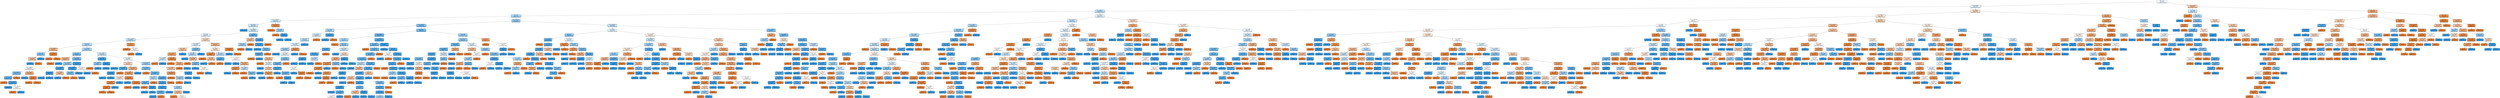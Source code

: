digraph Tree {
node [shape=box, style="filled, rounded", color="black", fontname="helvetica"] ;
edge [fontname="helvetica"] ;
0 [label="x[8] <= 0.311\ngini = 0.5\nsamples = 3024\nvalue = [2344.631, 2454.636]", fillcolor="#f6fbfe"] ;
1 [label="x[0] <= 31230.228\ngini = 0.497\nsamples = 2573\nvalue = [1873.49, 2210.265]", fillcolor="#e1f0fb"] ;
0 -> 1 [labeldistance=2.5, labelangle=45, headlabel="True"] ;
2 [label="x[5] <= 9561.407\ngini = 0.48\nsamples = 1723\nvalue = [1105.369, 1655.96]", fillcolor="#bddef6"] ;
1 -> 2 ;
3 [label="x[1] <= 0.3\ngini = 0.46\nsamples = 1023\nvalue = [582.886, 1045.033]", fillcolor="#a7d4f4"] ;
2 -> 3 ;
4 [label="x[21] <= 26655.571\ngini = 0.492\nsamples = 318\nvalue = [227.517, 295.033]", fillcolor="#d2e9f9"] ;
3 -> 4 ;
5 [label="x[3] <= 5017.32\ngini = 0.487\nsamples = 307\nvalue = [211.409, 293.046]", fillcolor="#c8e4f8"] ;
4 -> 5 ;
6 [label="gini = 0.0\nsamples = 8\nvalue = [0.0, 18.874]", fillcolor="#399de5"] ;
5 -> 6 ;
7 [label="x[4] <= 18839.521\ngini = 0.492\nsamples = 299\nvalue = [211.409, 274.172]", fillcolor="#d2e9f9"] ;
5 -> 7 ;
8 [label="x[17] <= 4.807\ngini = 0.496\nsamples = 276\nvalue = [204.362, 242.384]", fillcolor="#e0f0fb"] ;
7 -> 8 ;
9 [label="x[15] <= 7324.681\ngini = 0.483\nsamples = 199\nvalue = [130.872, 190.728]", fillcolor="#c1e0f7"] ;
8 -> 9 ;
10 [label="x[6] <= 823.316\ngini = 0.47\nsamples = 187\nvalue = [113.758, 187.748]", fillcolor="#b1d8f5"] ;
9 -> 10 ;
11 [label="x[0] <= 13886.881\ngini = 0.413\nsamples = 9\nvalue = [12.081, 4.967]", fillcolor="#f0b58a"] ;
10 -> 11 ;
12 [label="x[12] <= 4.387\ngini = 0.41\nsamples = 5\nvalue = [2.013, 4.967]", fillcolor="#89c5f0"] ;
11 -> 12 ;
13 [label="x[16] <= 593.215\ngini = 0.442\nsamples = 3\nvalue = [2.013, 0.993]", fillcolor="#f2bf9b"] ;
12 -> 13 ;
14 [label="gini = 0.0\nsamples = 1\nvalue = [0.0, 0.993]", fillcolor="#399de5"] ;
13 -> 14 ;
15 [label="gini = 0.0\nsamples = 2\nvalue = [2.013, 0.0]", fillcolor="#e58139"] ;
13 -> 15 ;
16 [label="gini = 0.0\nsamples = 2\nvalue = [0.0, 3.974]", fillcolor="#399de5"] ;
12 -> 16 ;
17 [label="x[3] <= 11625.344\ngini = 0.0\nsamples = 4\nvalue = [10.067, 0.0]", fillcolor="#e58139"] ;
11 -> 17 ;
18 [label="gini = 0.0\nsamples = 1\nvalue = [2.013, 0.0]", fillcolor="#e58139"] ;
17 -> 18 ;
19 [label="gini = 0.0\nsamples = 3\nvalue = [8.054, 0.0]", fillcolor="#e58139"] ;
17 -> 19 ;
20 [label="x[2] <= 14315.898\ngini = 0.459\nsamples = 178\nvalue = [101.678, 182.781]", fillcolor="#a7d4f3"] ;
10 -> 20 ;
21 [label="x[1] <= 0.181\ngini = 0.38\nsamples = 69\nvalue = [28.188, 82.45]", fillcolor="#7dbfee"] ;
20 -> 21 ;
22 [label="x[20] <= 17457.834\ngini = 0.406\nsamples = 4\nvalue = [5.034, 1.987]", fillcolor="#efb387"] ;
21 -> 22 ;
23 [label="gini = -0.0\nsamples = 3\nvalue = [5.034, 0.0]", fillcolor="#e58139"] ;
22 -> 23 ;
24 [label="gini = 0.0\nsamples = 1\nvalue = [0.0, 1.987]", fillcolor="#399de5"] ;
22 -> 24 ;
25 [label="x[20] <= 12585.651\ngini = 0.347\nsamples = 65\nvalue = [23.154, 80.464]", fillcolor="#72b9ec"] ;
21 -> 25 ;
26 [label="x[5] <= 5680.985\ngini = 0.433\nsamples = 42\nvalue = [21.141, 45.695]", fillcolor="#95caf1"] ;
25 -> 26 ;
27 [label="x[3] <= 14849.915\ngini = 0.499\nsamples = 25\nvalue = [19.128, 20.861]", fillcolor="#eff7fd"] ;
26 -> 27 ;
28 [label="x[6] <= 2403.869\ngini = 0.365\nsamples = 15\nvalue = [5.034, 15.894]", fillcolor="#78bced"] ;
27 -> 28 ;
29 [label="x[15] <= 2233.55\ngini = 0.268\nsamples = 13\nvalue = [3.02, 15.894]", fillcolor="#5fb0ea"] ;
28 -> 29 ;
30 [label="gini = 0.0\nsamples = 1\nvalue = [2.013, 0.0]", fillcolor="#e58139"] ;
29 -> 30 ;
31 [label="x[10] <= 12630.388\ngini = 0.112\nsamples = 12\nvalue = [1.007, 15.894]", fillcolor="#46a3e7"] ;
29 -> 31 ;
32 [label="gini = 0.0\nsamples = 10\nvalue = [0.0, 14.901]", fillcolor="#399de5"] ;
31 -> 32 ;
33 [label="x[15] <= 3686.638\ngini = 0.5\nsamples = 2\nvalue = [1.007, 0.993]", fillcolor="#fffdfc"] ;
31 -> 33 ;
34 [label="gini = 0.0\nsamples = 1\nvalue = [1.007, 0.0]", fillcolor="#e58139"] ;
33 -> 34 ;
35 [label="gini = 0.0\nsamples = 1\nvalue = [0.0, 0.993]", fillcolor="#399de5"] ;
33 -> 35 ;
36 [label="gini = -0.0\nsamples = 2\nvalue = [2.013, 0.0]", fillcolor="#e58139"] ;
28 -> 36 ;
37 [label="x[21] <= 7346.165\ngini = 0.385\nsamples = 10\nvalue = [14.094, 4.967]", fillcolor="#eead7f"] ;
27 -> 37 ;
38 [label="gini = 0.0\nsamples = 3\nvalue = [0.0, 4.967]", fillcolor="#399de5"] ;
37 -> 38 ;
39 [label="x[4] <= 5607.759\ngini = 0.0\nsamples = 7\nvalue = [14.094, 0.0]", fillcolor="#e58139"] ;
37 -> 39 ;
40 [label="gini = 0.0\nsamples = 1\nvalue = [1.007, 0.0]", fillcolor="#e58139"] ;
39 -> 40 ;
41 [label="gini = 0.0\nsamples = 6\nvalue = [13.087, 0.0]", fillcolor="#e58139"] ;
39 -> 41 ;
42 [label="x[15] <= 6688.686\ngini = 0.139\nsamples = 17\nvalue = [2.013, 24.834]", fillcolor="#49a5e7"] ;
26 -> 42 ;
43 [label="x[5] <= 5783.243\ngini = 0.0\nsamples = 15\nvalue = [0.0, 23.841]", fillcolor="#399de5"] ;
42 -> 43 ;
44 [label="gini = 0.0\nsamples = 1\nvalue = [0.0, 1.987]", fillcolor="#399de5"] ;
43 -> 44 ;
45 [label="gini = 0.0\nsamples = 14\nvalue = [0.0, 21.854]", fillcolor="#399de5"] ;
43 -> 45 ;
46 [label="x[19] <= 4634.321\ngini = 0.442\nsamples = 2\nvalue = [2.013, 0.993]", fillcolor="#f2bf9b"] ;
42 -> 46 ;
47 [label="gini = 0.0\nsamples = 1\nvalue = [0.0, 0.993]", fillcolor="#399de5"] ;
46 -> 47 ;
48 [label="gini = 0.0\nsamples = 1\nvalue = [2.013, 0.0]", fillcolor="#e58139"] ;
46 -> 48 ;
49 [label="x[19] <= 17396.459\ngini = 0.103\nsamples = 23\nvalue = [2.013, 34.768]", fillcolor="#44a3e7"] ;
25 -> 49 ;
50 [label="x[4] <= 3529.597\ngini = 0.056\nsamples = 21\nvalue = [1.007, 33.775]", fillcolor="#3fa0e6"] ;
49 -> 50 ;
51 [label="x[5] <= 4505.528\ngini = 0.377\nsamples = 2\nvalue = [1.007, 2.98]", fillcolor="#7cbeee"] ;
50 -> 51 ;
52 [label="gini = 0.0\nsamples = 1\nvalue = [1.007, 0.0]", fillcolor="#e58139"] ;
51 -> 52 ;
53 [label="gini = 0.0\nsamples = 1\nvalue = [0.0, 2.98]", fillcolor="#399de5"] ;
51 -> 53 ;
54 [label="gini = 0.0\nsamples = 19\nvalue = [0.0, 30.795]", fillcolor="#399de5"] ;
50 -> 54 ;
55 [label="x[13] <= 9643.378\ngini = 0.5\nsamples = 2\nvalue = [1.007, 0.993]", fillcolor="#fffdfc"] ;
49 -> 55 ;
56 [label="gini = 0.0\nsamples = 1\nvalue = [0.0, 0.993]", fillcolor="#399de5"] ;
55 -> 56 ;
57 [label="gini = 0.0\nsamples = 1\nvalue = [1.007, 0.0]", fillcolor="#e58139"] ;
55 -> 57 ;
58 [label="x[15] <= 2855.057\ngini = 0.488\nsamples = 109\nvalue = [73.49, 100.331]", fillcolor="#cae5f8"] ;
20 -> 58 ;
59 [label="x[18] <= 0.164\ngini = 0.161\nsamples = 15\nvalue = [2.013, 20.861]", fillcolor="#4ca6e8"] ;
58 -> 59 ;
60 [label="x[3] <= 15861.075\ngini = 0.41\nsamples = 4\nvalue = [2.013, 4.967]", fillcolor="#89c5f0"] ;
59 -> 60 ;
61 [label="gini = 0.0\nsamples = 1\nvalue = [2.013, 0.0]", fillcolor="#e58139"] ;
60 -> 61 ;
62 [label="gini = 0.0\nsamples = 3\nvalue = [0.0, 4.967]", fillcolor="#399de5"] ;
60 -> 62 ;
63 [label="x[1] <= 0.156\ngini = 0.0\nsamples = 11\nvalue = [0.0, 15.894]", fillcolor="#399de5"] ;
59 -> 63 ;
64 [label="gini = 0.0\nsamples = 1\nvalue = [0.0, 0.993]", fillcolor="#399de5"] ;
63 -> 64 ;
65 [label="gini = 0.0\nsamples = 10\nvalue = [0.0, 14.901]", fillcolor="#399de5"] ;
63 -> 65 ;
66 [label="x[10] <= 20086.761\ngini = 0.499\nsamples = 94\nvalue = [71.477, 79.47]", fillcolor="#ebf5fc"] ;
58 -> 66 ;
67 [label="x[19] <= 8009.983\ngini = 0.48\nsamples = 49\nvalue = [46.309, 30.795]", fillcolor="#f6d5bd"] ;
66 -> 67 ;
68 [label="x[15] <= 4682.029\ngini = 0.21\nsamples = 11\nvalue = [2.013, 14.901]", fillcolor="#54aae9"] ;
67 -> 68 ;
69 [label="x[22] <= 3245.86\ngini = 0.0\nsamples = 9\nvalue = [0.0, 14.901]", fillcolor="#399de5"] ;
68 -> 69 ;
70 [label="gini = 0.0\nsamples = 1\nvalue = [0.0, 1.987]", fillcolor="#399de5"] ;
69 -> 70 ;
71 [label="gini = 0.0\nsamples = 8\nvalue = [0.0, 12.914]", fillcolor="#399de5"] ;
69 -> 71 ;
72 [label="gini = -0.0\nsamples = 2\nvalue = [2.013, 0.0]", fillcolor="#e58139"] ;
68 -> 72 ;
73 [label="x[20] <= 23811.644\ngini = 0.389\nsamples = 38\nvalue = [44.295, 15.894]", fillcolor="#eeae80"] ;
67 -> 73 ;
74 [label="x[11] <= 10672.293\ngini = 0.317\nsamples = 35\nvalue = [44.295, 10.927]", fillcolor="#eba06a"] ;
73 -> 74 ;
75 [label="x[0] <= 22911.278\ngini = 0.494\nsamples = 13\nvalue = [11.074, 8.94]", fillcolor="#fae7d9"] ;
74 -> 75 ;
76 [label="x[21] <= 9811.973\ngini = 0.151\nsamples = 7\nvalue = [11.074, 0.993]", fillcolor="#e78c4b"] ;
75 -> 76 ;
77 [label="x[18] <= 0.103\ngini = 0.0\nsamples = 6\nvalue = [11.074, 0.0]", fillcolor="#e58139"] ;
76 -> 77 ;
78 [label="gini = 0.0\nsamples = 1\nvalue = [1.007, 0.0]", fillcolor="#e58139"] ;
77 -> 78 ;
79 [label="gini = 0.0\nsamples = 5\nvalue = [10.067, 0.0]", fillcolor="#e58139"] ;
77 -> 79 ;
80 [label="gini = 0.0\nsamples = 1\nvalue = [0.0, 0.993]", fillcolor="#399de5"] ;
76 -> 80 ;
81 [label="gini = 0.0\nsamples = 6\nvalue = [0.0, 7.947]", fillcolor="#399de5"] ;
75 -> 81 ;
82 [label="x[16] <= 540.1\ngini = 0.106\nsamples = 22\nvalue = [33.221, 1.987]", fillcolor="#e78945"] ;
74 -> 82 ;
83 [label="gini = 0.0\nsamples = 1\nvalue = [0.0, 0.993]", fillcolor="#399de5"] ;
82 -> 83 ;
84 [label="x[17] <= 4.799\ngini = 0.056\nsamples = 21\nvalue = [33.221, 0.993]", fillcolor="#e6853f"] ;
82 -> 84 ;
85 [label="gini = 0.0\nsamples = 20\nvalue = [33.221, 0.0]", fillcolor="#e58139"] ;
84 -> 85 ;
86 [label="gini = 0.0\nsamples = 1\nvalue = [0.0, 0.993]", fillcolor="#399de5"] ;
84 -> 86 ;
87 [label="gini = 0.0\nsamples = 3\nvalue = [0.0, 4.967]", fillcolor="#399de5"] ;
73 -> 87 ;
88 [label="x[13] <= 19930.966\ngini = 0.449\nsamples = 45\nvalue = [25.168, 48.675]", fillcolor="#9fd0f2"] ;
66 -> 88 ;
89 [label="x[20] <= 4998.963\ngini = 0.373\nsamples = 35\nvalue = [14.094, 42.715]", fillcolor="#7abdee"] ;
88 -> 89 ;
90 [label="gini = 0.0\nsamples = 4\nvalue = [4.027, 0.0]", fillcolor="#e58139"] ;
89 -> 90 ;
91 [label="x[21] <= 6471.678\ngini = 0.309\nsamples = 31\nvalue = [10.067, 42.715]", fillcolor="#68b4eb"] ;
89 -> 91 ;
92 [label="x[10] <= 31817.367\ngini = 0.47\nsamples = 9\nvalue = [6.04, 9.934]", fillcolor="#b1d9f5"] ;
91 -> 92 ;
93 [label="x[18] <= 0.133\ngini = 0.28\nsamples = 7\nvalue = [2.013, 9.934]", fillcolor="#61b1ea"] ;
92 -> 93 ;
94 [label="gini = 0.0\nsamples = 2\nvalue = [2.013, 0.0]", fillcolor="#e58139"] ;
93 -> 94 ;
95 [label="x[12] <= 4.534\ngini = 0.0\nsamples = 5\nvalue = [0.0, 9.934]", fillcolor="#399de5"] ;
93 -> 95 ;
96 [label="gini = 0.0\nsamples = 1\nvalue = [0.0, 0.993]", fillcolor="#399de5"] ;
95 -> 96 ;
97 [label="gini = 0.0\nsamples = 4\nvalue = [0.0, 8.94]", fillcolor="#399de5"] ;
95 -> 97 ;
98 [label="gini = 0.0\nsamples = 2\nvalue = [4.027, 0.0]", fillcolor="#e58139"] ;
92 -> 98 ;
99 [label="x[4] <= 18231.709\ngini = 0.195\nsamples = 22\nvalue = [4.027, 32.781]", fillcolor="#51a9e8"] ;
91 -> 99 ;
100 [label="x[21] <= 10811.247\ngini = 0.154\nsamples = 21\nvalue = [3.02, 32.781]", fillcolor="#4ba6e7"] ;
99 -> 100 ;
101 [label="x[15] <= 3581.129\ngini = 0.065\nsamples = 16\nvalue = [1.007, 28.808]", fillcolor="#40a0e6"] ;
100 -> 101 ;
102 [label="x[8] <= 0.182\ngini = 0.28\nsamples = 3\nvalue = [1.007, 4.967]", fillcolor="#61b1ea"] ;
101 -> 102 ;
103 [label="gini = 0.0\nsamples = 2\nvalue = [0.0, 4.967]", fillcolor="#399de5"] ;
102 -> 103 ;
104 [label="gini = 0.0\nsamples = 1\nvalue = [1.007, 0.0]", fillcolor="#e58139"] ;
102 -> 104 ;
105 [label="gini = -0.0\nsamples = 13\nvalue = [0.0, 23.841]", fillcolor="#399de5"] ;
101 -> 105 ;
106 [label="x[7] <= 4.581\ngini = 0.446\nsamples = 5\nvalue = [2.013, 3.974]", fillcolor="#9dcff2"] ;
100 -> 106 ;
107 [label="x[6] <= 1458.312\ngini = 0.442\nsamples = 3\nvalue = [2.013, 0.993]", fillcolor="#f2bf9b"] ;
106 -> 107 ;
108 [label="gini = 0.0\nsamples = 1\nvalue = [1.007, 0.0]", fillcolor="#e58139"] ;
107 -> 108 ;
109 [label="gini = 0.5\nsamples = 2\nvalue = [1.007, 0.993]", fillcolor="#fffdfc"] ;
107 -> 109 ;
110 [label="gini = 0.0\nsamples = 2\nvalue = [0.0, 2.98]", fillcolor="#399de5"] ;
106 -> 110 ;
111 [label="gini = 0.0\nsamples = 1\nvalue = [1.007, 0.0]", fillcolor="#e58139"] ;
99 -> 111 ;
112 [label="x[4] <= 16189.272\ngini = 0.455\nsamples = 10\nvalue = [11.074, 5.96]", fillcolor="#f3c5a4"] ;
88 -> 112 ;
113 [label="x[16] <= 3260.786\ngini = 0.258\nsamples = 8\nvalue = [11.074, 1.987]", fillcolor="#ea985d"] ;
112 -> 113 ;
114 [label="gini = 0.0\nsamples = 6\nvalue = [10.067, 0.0]", fillcolor="#e58139"] ;
113 -> 114 ;
115 [label="x[13] <= 21589.839\ngini = 0.446\nsamples = 2\nvalue = [1.007, 1.987]", fillcolor="#9dcff2"] ;
113 -> 115 ;
116 [label="gini = 0.0\nsamples = 1\nvalue = [1.007, 0.0]", fillcolor="#e58139"] ;
115 -> 116 ;
117 [label="gini = 0.0\nsamples = 1\nvalue = [0.0, 1.987]", fillcolor="#399de5"] ;
115 -> 117 ;
118 [label="x[13] <= 29840.386\ngini = 0.0\nsamples = 2\nvalue = [0.0, 3.974]", fillcolor="#399de5"] ;
112 -> 118 ;
119 [label="gini = 0.0\nsamples = 1\nvalue = [0.0, 1.987]", fillcolor="#399de5"] ;
118 -> 119 ;
120 [label="gini = 0.0\nsamples = 1\nvalue = [0.0, 1.987]", fillcolor="#399de5"] ;
118 -> 120 ;
121 [label="x[6] <= 3519.955\ngini = 0.253\nsamples = 12\nvalue = [17.114, 2.98]", fillcolor="#ea975b"] ;
9 -> 121 ;
122 [label="gini = 0.0\nsamples = 8\nvalue = [14.094, 0.0]", fillcolor="#e58139"] ;
121 -> 122 ;
123 [label="x[11] <= 21187.11\ngini = 0.5\nsamples = 4\nvalue = [3.02, 2.98]", fillcolor="#fffdfc"] ;
121 -> 123 ;
124 [label="gini = 0.0\nsamples = 2\nvalue = [3.02, 0.0]", fillcolor="#e58139"] ;
123 -> 124 ;
125 [label="gini = 0.0\nsamples = 2\nvalue = [0.0, 2.98]", fillcolor="#399de5"] ;
123 -> 125 ;
126 [label="x[21] <= 7123.554\ngini = 0.485\nsamples = 77\nvalue = [73.49, 51.656]", fillcolor="#f7dac4"] ;
8 -> 126 ;
127 [label="x[3] <= 14438.511\ngini = 0.495\nsamples = 36\nvalue = [26.174, 31.788]", fillcolor="#dceefa"] ;
126 -> 127 ;
128 [label="x[7] <= 4.929\ngini = 0.45\nsamples = 18\nvalue = [19.128, 9.934]", fillcolor="#f3c2a0"] ;
127 -> 128 ;
129 [label="x[6] <= 1231.072\ngini = 0.327\nsamples = 15\nvalue = [19.128, 4.967]", fillcolor="#eca26c"] ;
128 -> 129 ;
130 [label="x[11] <= 6548.906\ngini = 0.491\nsamples = 5\nvalue = [3.02, 3.974]", fillcolor="#cfe7f9"] ;
129 -> 130 ;
131 [label="gini = 0.0\nsamples = 2\nvalue = [3.02, 0.0]", fillcolor="#e58139"] ;
130 -> 131 ;
132 [label="gini = 0.0\nsamples = 3\nvalue = [0.0, 3.974]", fillcolor="#399de5"] ;
130 -> 132 ;
133 [label="x[12] <= 4.893\ngini = 0.109\nsamples = 10\nvalue = [16.107, 0.993]", fillcolor="#e78945"] ;
129 -> 133 ;
134 [label="gini = 0.0\nsamples = 6\nvalue = [13.087, 0.0]", fillcolor="#e58139"] ;
133 -> 134 ;
135 [label="x[9] <= 0.21\ngini = 0.372\nsamples = 4\nvalue = [3.02, 0.993]", fillcolor="#eeaa7a"] ;
133 -> 135 ;
136 [label="gini = 0.0\nsamples = 3\nvalue = [3.02, 0.0]", fillcolor="#e58139"] ;
135 -> 136 ;
137 [label="gini = 0.0\nsamples = 1\nvalue = [0.0, 0.993]", fillcolor="#399de5"] ;
135 -> 137 ;
138 [label="gini = 0.0\nsamples = 3\nvalue = [0.0, 4.967]", fillcolor="#399de5"] ;
128 -> 138 ;
139 [label="x[7] <= 4.768\ngini = 0.369\nsamples = 18\nvalue = [7.047, 21.854]", fillcolor="#79bded"] ;
127 -> 139 ;
140 [label="x[8] <= 0.14\ngini = 0.467\nsamples = 11\nvalue = [7.047, 11.921]", fillcolor="#aed7f4"] ;
139 -> 140 ;
141 [label="gini = 0.0\nsamples = 4\nvalue = [0.0, 8.94]", fillcolor="#399de5"] ;
140 -> 141 ;
142 [label="x[13] <= 8994.667\ngini = 0.418\nsamples = 7\nvalue = [7.047, 2.98]", fillcolor="#f0b68d"] ;
140 -> 142 ;
143 [label="gini = 0.0\nsamples = 3\nvalue = [6.04, 0.0]", fillcolor="#e58139"] ;
142 -> 143 ;
144 [label="x[3] <= 18251.588\ngini = 0.377\nsamples = 4\nvalue = [1.007, 2.98]", fillcolor="#7cbeee"] ;
142 -> 144 ;
145 [label="gini = 0.0\nsamples = 2\nvalue = [0.0, 1.987]", fillcolor="#399de5"] ;
144 -> 145 ;
146 [label="x[1] <= 0.264\ngini = 0.5\nsamples = 2\nvalue = [1.007, 0.993]", fillcolor="#fffdfc"] ;
144 -> 146 ;
147 [label="gini = 0.0\nsamples = 1\nvalue = [1.007, 0.0]", fillcolor="#e58139"] ;
146 -> 147 ;
148 [label="gini = 0.0\nsamples = 1\nvalue = [0.0, 0.993]", fillcolor="#399de5"] ;
146 -> 148 ;
149 [label="gini = 0.0\nsamples = 7\nvalue = [0.0, 9.934]", fillcolor="#399de5"] ;
139 -> 149 ;
150 [label="x[14] <= 13743.834\ngini = 0.417\nsamples = 41\nvalue = [47.315, 19.868]", fillcolor="#f0b68c"] ;
126 -> 150 ;
151 [label="x[2] <= 8892.97\ngini = 0.495\nsamples = 28\nvalue = [23.154, 18.874]", fillcolor="#fae8da"] ;
150 -> 151 ;
152 [label="x[1] <= 0.268\ngini = 0.14\nsamples = 6\nvalue = [12.081, 0.993]", fillcolor="#e78b49"] ;
151 -> 152 ;
153 [label="gini = 0.0\nsamples = 4\nvalue = [10.067, 0.0]", fillcolor="#e58139"] ;
152 -> 153 ;
154 [label="x[8] <= 0.031\ngini = 0.442\nsamples = 2\nvalue = [2.013, 0.993]", fillcolor="#f2bf9b"] ;
152 -> 154 ;
155 [label="gini = 0.0\nsamples = 1\nvalue = [0.0, 0.993]", fillcolor="#399de5"] ;
154 -> 155 ;
156 [label="gini = 0.0\nsamples = 1\nvalue = [2.013, 0.0]", fillcolor="#e58139"] ;
154 -> 156 ;
157 [label="x[7] <= 4.743\ngini = 0.472\nsamples = 22\nvalue = [11.074, 17.881]", fillcolor="#b4daf5"] ;
151 -> 157 ;
158 [label="x[7] <= 4.387\ngini = 0.2\nsamples = 8\nvalue = [1.007, 7.947]", fillcolor="#52a9e8"] ;
157 -> 158 ;
159 [label="gini = 0.0\nsamples = 1\nvalue = [1.007, 0.0]", fillcolor="#e58139"] ;
158 -> 159 ;
160 [label="gini = 0.0\nsamples = 7\nvalue = [0.0, 7.947]", fillcolor="#399de5"] ;
158 -> 160 ;
161 [label="x[2] <= 10759.266\ngini = 0.5\nsamples = 14\nvalue = [10.067, 9.934]", fillcolor="#fffdfc"] ;
157 -> 161 ;
162 [label="gini = 0.0\nsamples = 3\nvalue = [0.0, 5.96]", fillcolor="#399de5"] ;
161 -> 162 ;
163 [label="x[19] <= 13680.183\ngini = 0.406\nsamples = 11\nvalue = [10.067, 3.974]", fillcolor="#efb387"] ;
161 -> 163 ;
164 [label="x[0] <= 9440.996\ngini = 0.195\nsamples = 6\nvalue = [8.054, 0.993]", fillcolor="#e89151"] ;
163 -> 164 ;
165 [label="gini = 0.0\nsamples = 1\nvalue = [0.0, 0.993]", fillcolor="#399de5"] ;
164 -> 165 ;
166 [label="gini = 0.0\nsamples = 5\nvalue = [8.054, 0.0]", fillcolor="#e58139"] ;
164 -> 166 ;
167 [label="x[0] <= 24799.874\ngini = 0.481\nsamples = 5\nvalue = [2.013, 2.98]", fillcolor="#bfdff7"] ;
163 -> 167 ;
168 [label="gini = 0.0\nsamples = 1\nvalue = [1.007, 0.0]", fillcolor="#e58139"] ;
167 -> 168 ;
169 [label="x[11] <= 6338.437\ngini = 0.377\nsamples = 4\nvalue = [1.007, 2.98]", fillcolor="#7cbeee"] ;
167 -> 169 ;
170 [label="gini = 0.0\nsamples = 1\nvalue = [1.007, 0.0]", fillcolor="#e58139"] ;
169 -> 170 ;
171 [label="gini = 0.0\nsamples = 3\nvalue = [0.0, 2.98]", fillcolor="#399de5"] ;
169 -> 171 ;
172 [label="x[13] <= 8916.125\ngini = 0.076\nsamples = 13\nvalue = [24.161, 0.993]", fillcolor="#e68641"] ;
150 -> 172 ;
173 [label="gini = 0.0\nsamples = 1\nvalue = [0.0, 0.993]", fillcolor="#399de5"] ;
172 -> 173 ;
174 [label="gini = 0.0\nsamples = 12\nvalue = [24.161, 0.0]", fillcolor="#e58139"] ;
172 -> 174 ;
175 [label="x[11] <= 11594.03\ngini = 0.297\nsamples = 23\nvalue = [7.047, 31.788]", fillcolor="#65b3eb"] ;
7 -> 175 ;
176 [label="x[14] <= 9954.351\ngini = 0.442\nsamples = 4\nvalue = [4.027, 1.987]", fillcolor="#f2bf9b"] ;
175 -> 176 ;
177 [label="x[7] <= 4.587\ngini = 0.446\nsamples = 2\nvalue = [1.007, 1.987]", fillcolor="#9dcff2"] ;
176 -> 177 ;
178 [label="gini = 0.0\nsamples = 1\nvalue = [1.007, 0.0]", fillcolor="#e58139"] ;
177 -> 178 ;
179 [label="gini = 0.0\nsamples = 1\nvalue = [0.0, 1.987]", fillcolor="#399de5"] ;
177 -> 179 ;
180 [label="gini = -0.0\nsamples = 2\nvalue = [3.02, 0.0]", fillcolor="#e58139"] ;
176 -> 180 ;
181 [label="x[4] <= 32871.662\ngini = 0.167\nsamples = 19\nvalue = [3.02, 29.801]", fillcolor="#4da7e8"] ;
175 -> 181 ;
182 [label="x[6] <= 2960.04\ngini = 0.119\nsamples = 18\nvalue = [2.013, 29.801]", fillcolor="#46a4e7"] ;
181 -> 182 ;
183 [label="gini = 0.0\nsamples = 12\nvalue = [0.0, 22.848]", fillcolor="#399de5"] ;
182 -> 183 ;
184 [label="x[1] <= 0.297\ngini = 0.348\nsamples = 6\nvalue = [2.013, 6.954]", fillcolor="#72b9ed"] ;
182 -> 184 ;
185 [label="x[20] <= 13473.884\ngini = 0.221\nsamples = 5\nvalue = [1.007, 6.954]", fillcolor="#56abe9"] ;
184 -> 185 ;
186 [label="gini = 0.0\nsamples = 1\nvalue = [1.007, 0.0]", fillcolor="#e58139"] ;
185 -> 186 ;
187 [label="gini = 0.0\nsamples = 4\nvalue = [0.0, 6.954]", fillcolor="#399de5"] ;
185 -> 187 ;
188 [label="gini = 0.0\nsamples = 1\nvalue = [1.007, 0.0]", fillcolor="#e58139"] ;
184 -> 188 ;
189 [label="gini = -0.0\nsamples = 1\nvalue = [1.007, 0.0]", fillcolor="#e58139"] ;
181 -> 189 ;
190 [label="x[2] <= 21285.394\ngini = 0.195\nsamples = 11\nvalue = [16.107, 1.987]", fillcolor="#e89151"] ;
4 -> 190 ;
191 [label="gini = 0.0\nsamples = 8\nvalue = [15.101, 0.0]", fillcolor="#e58139"] ;
190 -> 191 ;
192 [label="x[1] <= 0.182\ngini = 0.446\nsamples = 3\nvalue = [1.007, 1.987]", fillcolor="#9dcff2"] ;
190 -> 192 ;
193 [label="gini = 0.0\nsamples = 1\nvalue = [1.007, 0.0]", fillcolor="#e58139"] ;
192 -> 193 ;
194 [label="x[1] <= 0.247\ngini = 0.0\nsamples = 2\nvalue = [0.0, 1.987]", fillcolor="#399de5"] ;
192 -> 194 ;
195 [label="gini = 0.0\nsamples = 1\nvalue = [0.0, 0.993]", fillcolor="#399de5"] ;
194 -> 195 ;
196 [label="gini = 0.0\nsamples = 1\nvalue = [0.0, 0.993]", fillcolor="#399de5"] ;
194 -> 196 ;
197 [label="x[3] <= 13687.375\ngini = 0.436\nsamples = 705\nvalue = [355.369, 750.0]", fillcolor="#97cbf1"] ;
3 -> 197 ;
198 [label="x[22] <= 3907.189\ngini = 0.378\nsamples = 400\nvalue = [158.054, 466.887]", fillcolor="#7cbeee"] ;
197 -> 198 ;
199 [label="x[6] <= 2232.753\ngini = 0.467\nsamples = 75\nvalue = [39.262, 66.556]", fillcolor="#aed7f4"] ;
198 -> 199 ;
200 [label="x[22] <= 3882.597\ngini = 0.492\nsamples = 63\nvalue = [38.255, 49.669]", fillcolor="#d1e8f9"] ;
199 -> 200 ;
201 [label="x[9] <= 0.264\ngini = 0.474\nsamples = 60\nvalue = [31.208, 49.669]", fillcolor="#b5dbf5"] ;
200 -> 201 ;
202 [label="x[10] <= 18284.857\ngini = 0.496\nsamples = 53\nvalue = [31.208, 37.748]", fillcolor="#ddeefa"] ;
201 -> 202 ;
203 [label="x[15] <= 2876.533\ngini = 0.446\nsamples = 44\nvalue = [18.121, 35.762]", fillcolor="#9dcff2"] ;
202 -> 203 ;
204 [label="gini = 0.0\nsamples = 13\nvalue = [0.0, 14.901]", fillcolor="#399de5"] ;
203 -> 204 ;
205 [label="x[12] <= 4.803\ngini = 0.498\nsamples = 31\nvalue = [18.121, 20.861]", fillcolor="#e5f2fc"] ;
203 -> 205 ;
206 [label="x[16] <= 924.517\ngini = 0.43\nsamples = 15\nvalue = [13.087, 5.96]", fillcolor="#f1ba93"] ;
205 -> 206 ;
207 [label="gini = 0.0\nsamples = 5\nvalue = [8.054, 0.0]", fillcolor="#e58139"] ;
206 -> 207 ;
208 [label="x[21] <= 3876.287\ngini = 0.496\nsamples = 10\nvalue = [5.034, 5.96]", fillcolor="#e0f0fb"] ;
206 -> 208 ;
209 [label="gini = 0.0\nsamples = 2\nvalue = [0.0, 2.98]", fillcolor="#399de5"] ;
208 -> 209 ;
210 [label="x[2] <= 10009.704\ngini = 0.467\nsamples = 8\nvalue = [5.034, 2.98]", fillcolor="#f4ccae"] ;
208 -> 210 ;
211 [label="gini = 0.0\nsamples = 2\nvalue = [0.0, 1.987]", fillcolor="#399de5"] ;
210 -> 211 ;
212 [label="x[20] <= 2127.988\ngini = 0.275\nsamples = 6\nvalue = [5.034, 0.993]", fillcolor="#ea9a60"] ;
210 -> 212 ;
213 [label="gini = 0.0\nsamples = 1\nvalue = [0.0, 0.993]", fillcolor="#399de5"] ;
212 -> 213 ;
214 [label="gini = 0.0\nsamples = 5\nvalue = [5.034, 0.0]", fillcolor="#e58139"] ;
212 -> 214 ;
215 [label="x[10] <= 16044.542\ngini = 0.377\nsamples = 16\nvalue = [5.034, 14.901]", fillcolor="#7cbeee"] ;
205 -> 215 ;
216 [label="x[15] <= 3523.148\ngini = 0.335\nsamples = 15\nvalue = [4.027, 14.901]", fillcolor="#6fb7ec"] ;
215 -> 216 ;
217 [label="x[19] <= 7129.475\ngini = 0.144\nsamples = 9\nvalue = [1.007, 11.921]", fillcolor="#4aa5e7"] ;
216 -> 217 ;
218 [label="gini = 0.0\nsamples = 4\nvalue = [0.0, 7.947]", fillcolor="#399de5"] ;
217 -> 218 ;
219 [label="x[10] <= 8100.144\ngini = 0.323\nsamples = 5\nvalue = [1.007, 3.974]", fillcolor="#6bb6ec"] ;
217 -> 219 ;
220 [label="gini = 0.0\nsamples = 1\nvalue = [1.007, 0.0]", fillcolor="#e58139"] ;
219 -> 220 ;
221 [label="x[22] <= 3182.481\ngini = 0.0\nsamples = 4\nvalue = [0.0, 3.974]", fillcolor="#399de5"] ;
219 -> 221 ;
222 [label="gini = 0.0\nsamples = 1\nvalue = [0.0, 0.993]", fillcolor="#399de5"] ;
221 -> 222 ;
223 [label="gini = 0.0\nsamples = 3\nvalue = [0.0, 2.98]", fillcolor="#399de5"] ;
221 -> 223 ;
224 [label="x[1] <= 0.338\ngini = 0.5\nsamples = 6\nvalue = [3.02, 2.98]", fillcolor="#fffdfc"] ;
216 -> 224 ;
225 [label="gini = 0.0\nsamples = 3\nvalue = [0.0, 2.98]", fillcolor="#399de5"] ;
224 -> 225 ;
226 [label="x[21] <= 5531.582\ngini = 0.0\nsamples = 3\nvalue = [3.02, 0.0]", fillcolor="#e58139"] ;
224 -> 226 ;
227 [label="gini = 0.0\nsamples = 1\nvalue = [1.007, 0.0]", fillcolor="#e58139"] ;
226 -> 227 ;
228 [label="gini = 0.0\nsamples = 2\nvalue = [2.013, 0.0]", fillcolor="#e58139"] ;
226 -> 228 ;
229 [label="gini = -0.0\nsamples = 1\nvalue = [1.007, 0.0]", fillcolor="#e58139"] ;
215 -> 229 ;
230 [label="x[6] <= 837.436\ngini = 0.229\nsamples = 9\nvalue = [13.087, 1.987]", fillcolor="#e99457"] ;
202 -> 230 ;
231 [label="gini = 0.0\nsamples = 1\nvalue = [0.0, 1.987]", fillcolor="#399de5"] ;
230 -> 231 ;
232 [label="gini = -0.0\nsamples = 8\nvalue = [13.087, 0.0]", fillcolor="#e58139"] ;
230 -> 232 ;
233 [label="gini = 0.0\nsamples = 7\nvalue = [0.0, 11.921]", fillcolor="#399de5"] ;
201 -> 233 ;
234 [label="gini = -0.0\nsamples = 3\nvalue = [7.047, 0.0]", fillcolor="#e58139"] ;
200 -> 234 ;
235 [label="x[16] <= 4214.207\ngini = 0.106\nsamples = 12\nvalue = [1.007, 16.887]", fillcolor="#45a3e7"] ;
199 -> 235 ;
236 [label="gini = 0.0\nsamples = 11\nvalue = [0.0, 16.887]", fillcolor="#399de5"] ;
235 -> 236 ;
237 [label="gini = -0.0\nsamples = 1\nvalue = [1.007, 0.0]", fillcolor="#e58139"] ;
235 -> 237 ;
238 [label="x[9] <= 0.151\ngini = 0.353\nsamples = 325\nvalue = [118.792, 400.331]", fillcolor="#74baed"] ;
198 -> 238 ;
239 [label="x[13] <= 6100.372\ngini = 0.285\nsamples = 199\nvalue = [56.376, 271.192]", fillcolor="#62b1ea"] ;
238 -> 239 ;
240 [label="x[11] <= 3137.341\ngini = 0.46\nsamples = 39\nvalue = [22.148, 39.735]", fillcolor="#a7d4f3"] ;
239 -> 240 ;
241 [label="gini = 0.0\nsamples = 1\nvalue = [5.034, 0.0]", fillcolor="#e58139"] ;
240 -> 241 ;
242 [label="x[9] <= 0.085\ngini = 0.421\nsamples = 38\nvalue = [17.114, 39.735]", fillcolor="#8ec7f0"] ;
240 -> 242 ;
243 [label="x[3] <= 13276.801\ngini = 0.221\nsamples = 16\nvalue = [3.02, 20.861]", fillcolor="#56abe9"] ;
242 -> 243 ;
244 [label="x[7] <= 4.897\ngini = 0.161\nsamples = 15\nvalue = [2.013, 20.861]", fillcolor="#4ca6e8"] ;
243 -> 244 ;
245 [label="x[4] <= 3058.08\ngini = 0.0\nsamples = 12\nvalue = [0.0, 17.881]", fillcolor="#399de5"] ;
244 -> 245 ;
246 [label="gini = 0.0\nsamples = 1\nvalue = [0.0, 0.993]", fillcolor="#399de5"] ;
245 -> 246 ;
247 [label="gini = 0.0\nsamples = 11\nvalue = [0.0, 16.887]", fillcolor="#399de5"] ;
245 -> 247 ;
248 [label="x[0] <= 5769.693\ngini = 0.481\nsamples = 3\nvalue = [2.013, 2.98]", fillcolor="#bfdff7"] ;
244 -> 248 ;
249 [label="gini = 0.0\nsamples = 1\nvalue = [0.0, 2.98]", fillcolor="#399de5"] ;
248 -> 249 ;
250 [label="gini = 0.0\nsamples = 2\nvalue = [2.013, 0.0]", fillcolor="#e58139"] ;
248 -> 250 ;
251 [label="gini = -0.0\nsamples = 1\nvalue = [1.007, 0.0]", fillcolor="#e58139"] ;
243 -> 251 ;
252 [label="x[20] <= 7276.921\ngini = 0.489\nsamples = 22\nvalue = [14.094, 18.874]", fillcolor="#cde6f8"] ;
242 -> 252 ;
253 [label="gini = 0.0\nsamples = 6\nvalue = [0.0, 8.94]", fillcolor="#399de5"] ;
252 -> 253 ;
254 [label="x[12] <= 4.869\ngini = 0.485\nsamples = 16\nvalue = [14.094, 9.934]", fillcolor="#f7dac5"] ;
252 -> 254 ;
255 [label="x[18] <= 0.109\ngini = 0.385\nsamples = 13\nvalue = [14.094, 4.967]", fillcolor="#eead7f"] ;
254 -> 255 ;
256 [label="x[19] <= 9504.162\ngini = 0.229\nsamples = 10\nvalue = [13.087, 1.987]", fillcolor="#e99457"] ;
255 -> 256 ;
257 [label="x[4] <= 10209.484\ngini = 0.131\nsamples = 9\nvalue = [13.087, 0.993]", fillcolor="#e78b48"] ;
256 -> 257 ;
258 [label="gini = 0.0\nsamples = 8\nvalue = [13.087, 0.0]", fillcolor="#e58139"] ;
257 -> 258 ;
259 [label="gini = 0.0\nsamples = 1\nvalue = [0.0, 0.993]", fillcolor="#399de5"] ;
257 -> 259 ;
260 [label="gini = 0.0\nsamples = 1\nvalue = [0.0, 0.993]", fillcolor="#399de5"] ;
256 -> 260 ;
261 [label="x[5] <= 5116.035\ngini = 0.377\nsamples = 3\nvalue = [1.007, 2.98]", fillcolor="#7cbeee"] ;
255 -> 261 ;
262 [label="gini = 0.0\nsamples = 1\nvalue = [1.007, 0.0]", fillcolor="#e58139"] ;
261 -> 262 ;
263 [label="gini = 0.0\nsamples = 2\nvalue = [0.0, 2.98]", fillcolor="#399de5"] ;
261 -> 263 ;
264 [label="x[20] <= 12637.706\ngini = 0.0\nsamples = 3\nvalue = [0.0, 4.967]", fillcolor="#399de5"] ;
254 -> 264 ;
265 [label="gini = 0.0\nsamples = 1\nvalue = [0.0, 0.993]", fillcolor="#399de5"] ;
264 -> 265 ;
266 [label="gini = 0.0\nsamples = 2\nvalue = [0.0, 3.974]", fillcolor="#399de5"] ;
264 -> 266 ;
267 [label="x[20] <= 9660.926\ngini = 0.224\nsamples = 160\nvalue = [34.228, 231.457]", fillcolor="#56abe9"] ;
239 -> 267 ;
268 [label="x[18] <= 0.072\ngini = 0.331\nsamples = 86\nvalue = [29.195, 110.265]", fillcolor="#6db7ec"] ;
267 -> 268 ;
269 [label="gini = 0.0\nsamples = 3\nvalue = [3.02, 0.0]", fillcolor="#e58139"] ;
268 -> 269 ;
270 [label="x[18] <= 0.289\ngini = 0.31\nsamples = 83\nvalue = [26.174, 110.265]", fillcolor="#68b4eb"] ;
268 -> 270 ;
271 [label="x[2] <= 36184.977\ngini = 0.295\nsamples = 81\nvalue = [24.161, 110.265]", fillcolor="#64b2eb"] ;
270 -> 271 ;
272 [label="x[4] <= 4758.915\ngini = 0.279\nsamples = 79\nvalue = [22.148, 110.265]", fillcolor="#61b1ea"] ;
271 -> 272 ;
273 [label="x[4] <= 4180.24\ngini = 0.477\nsamples = 12\nvalue = [7.047, 10.927]", fillcolor="#b9dcf6"] ;
272 -> 273 ;
274 [label="gini = 0.0\nsamples = 6\nvalue = [0.0, 7.947]", fillcolor="#399de5"] ;
273 -> 274 ;
275 [label="x[20] <= 7038.273\ngini = 0.418\nsamples = 6\nvalue = [7.047, 2.98]", fillcolor="#f0b68d"] ;
273 -> 275 ;
276 [label="x[9] <= 0.08\ngini = 0.217\nsamples = 4\nvalue = [7.047, 0.993]", fillcolor="#e99355"] ;
275 -> 276 ;
277 [label="gini = 0.0\nsamples = 1\nvalue = [0.0, 0.993]", fillcolor="#399de5"] ;
276 -> 277 ;
278 [label="x[0] <= 9565.391\ngini = 0.0\nsamples = 3\nvalue = [7.047, 0.0]", fillcolor="#e58139"] ;
276 -> 278 ;
279 [label="gini = 0.0\nsamples = 1\nvalue = [3.02, 0.0]", fillcolor="#e58139"] ;
278 -> 279 ;
280 [label="gini = 0.0\nsamples = 2\nvalue = [4.027, 0.0]", fillcolor="#e58139"] ;
278 -> 280 ;
281 [label="x[0] <= 11573.951\ngini = 0.0\nsamples = 2\nvalue = [0.0, 1.987]", fillcolor="#399de5"] ;
275 -> 281 ;
282 [label="gini = 0.0\nsamples = 1\nvalue = [0.0, 0.993]", fillcolor="#399de5"] ;
281 -> 282 ;
283 [label="gini = 0.0\nsamples = 1\nvalue = [0.0, 0.993]", fillcolor="#399de5"] ;
281 -> 283 ;
284 [label="x[20] <= 9595.213\ngini = 0.229\nsamples = 67\nvalue = [15.101, 99.338]", fillcolor="#57ace9"] ;
272 -> 284 ;
285 [label="x[7] <= 5.076\ngini = 0.193\nsamples = 66\nvalue = [12.081, 99.338]", fillcolor="#51a9e8"] ;
284 -> 285 ;
286 [label="x[20] <= 3090.694\ngini = 0.168\nsamples = 64\nvalue = [10.067, 98.344]", fillcolor="#4da7e8"] ;
285 -> 286 ;
287 [label="x[9] <= 0.062\ngini = 0.442\nsamples = 2\nvalue = [2.013, 0.993]", fillcolor="#f2bf9b"] ;
286 -> 287 ;
288 [label="gini = 0.0\nsamples = 1\nvalue = [0.0, 0.993]", fillcolor="#399de5"] ;
287 -> 288 ;
289 [label="gini = 0.0\nsamples = 1\nvalue = [2.013, 0.0]", fillcolor="#e58139"] ;
287 -> 289 ;
290 [label="x[5] <= 8194.146\ngini = 0.141\nsamples = 62\nvalue = [8.054, 97.351]", fillcolor="#49a5e7"] ;
286 -> 290 ;
291 [label="x[21] <= 9964.896\ngini = 0.07\nsamples = 50\nvalue = [3.02, 80.464]", fillcolor="#40a1e6"] ;
290 -> 291 ;
292 [label="x[2] <= 19508.295\ngini = 0.027\nsamples = 44\nvalue = [1.007, 71.523]", fillcolor="#3c9ee5"] ;
291 -> 292 ;
293 [label="gini = 0.0\nsamples = 40\nvalue = [0.0, 64.57]", fillcolor="#399de5"] ;
292 -> 293 ;
294 [label="x[10] <= 16998.568\ngini = 0.221\nsamples = 4\nvalue = [1.007, 6.954]", fillcolor="#56abe9"] ;
292 -> 294 ;
295 [label="gini = 0.5\nsamples = 2\nvalue = [1.007, 0.993]", fillcolor="#fffdfc"] ;
294 -> 295 ;
296 [label="gini = 0.0\nsamples = 2\nvalue = [0.0, 5.96]", fillcolor="#399de5"] ;
294 -> 296 ;
297 [label="x[6] <= 2786.896\ngini = 0.3\nsamples = 6\nvalue = [2.013, 8.94]", fillcolor="#66b3eb"] ;
291 -> 297 ;
298 [label="x[5] <= 5908.313\ngini = 0.442\nsamples = 3\nvalue = [2.013, 0.993]", fillcolor="#f2bf9b"] ;
297 -> 298 ;
299 [label="gini = 0.0\nsamples = 2\nvalue = [2.013, 0.0]", fillcolor="#e58139"] ;
298 -> 299 ;
300 [label="gini = 0.0\nsamples = 1\nvalue = [0.0, 0.993]", fillcolor="#399de5"] ;
298 -> 300 ;
301 [label="x[7] <= 4.509\ngini = 0.0\nsamples = 3\nvalue = [0.0, 7.947]", fillcolor="#399de5"] ;
297 -> 301 ;
302 [label="gini = 0.0\nsamples = 1\nvalue = [0.0, 2.98]", fillcolor="#399de5"] ;
301 -> 302 ;
303 [label="gini = 0.0\nsamples = 2\nvalue = [0.0, 4.967]", fillcolor="#399de5"] ;
301 -> 303 ;
304 [label="x[20] <= 8553.0\ngini = 0.354\nsamples = 12\nvalue = [5.034, 16.887]", fillcolor="#74baed"] ;
290 -> 304 ;
305 [label="x[2] <= 30286.476\ngini = 0.19\nsamples = 10\nvalue = [2.013, 16.887]", fillcolor="#51a9e8"] ;
304 -> 305 ;
306 [label="x[17] <= 4.618\ngini = 0.106\nsamples = 9\nvalue = [1.007, 16.887]", fillcolor="#45a3e7"] ;
305 -> 306 ;
307 [label="gini = 0.446\nsamples = 2\nvalue = [1.007, 1.987]", fillcolor="#9dcff2"] ;
306 -> 307 ;
308 [label="gini = 0.0\nsamples = 7\nvalue = [0.0, 14.901]", fillcolor="#399de5"] ;
306 -> 308 ;
309 [label="gini = -0.0\nsamples = 1\nvalue = [1.007, 0.0]", fillcolor="#e58139"] ;
305 -> 309 ;
310 [label="gini = -0.0\nsamples = 2\nvalue = [3.02, 0.0]", fillcolor="#e58139"] ;
304 -> 310 ;
311 [label="x[8] <= 0.08\ngini = 0.442\nsamples = 2\nvalue = [2.013, 0.993]", fillcolor="#f2bf9b"] ;
285 -> 311 ;
312 [label="gini = 0.0\nsamples = 1\nvalue = [0.0, 0.993]", fillcolor="#399de5"] ;
311 -> 312 ;
313 [label="gini = 0.0\nsamples = 1\nvalue = [2.013, 0.0]", fillcolor="#e58139"] ;
311 -> 313 ;
314 [label="gini = -0.0\nsamples = 1\nvalue = [3.02, 0.0]", fillcolor="#e58139"] ;
284 -> 314 ;
315 [label="gini = -0.0\nsamples = 2\nvalue = [2.013, 0.0]", fillcolor="#e58139"] ;
271 -> 315 ;
316 [label="gini = -0.0\nsamples = 2\nvalue = [2.013, 0.0]", fillcolor="#e58139"] ;
270 -> 316 ;
317 [label="x[15] <= 5561.824\ngini = 0.077\nsamples = 74\nvalue = [5.034, 121.192]", fillcolor="#41a1e6"] ;
267 -> 317 ;
318 [label="gini = 0.0\nsamples = 38\nvalue = [0.0, 68.543]", fillcolor="#399de5"] ;
317 -> 318 ;
319 [label="x[7] <= 4.45\ngini = 0.159\nsamples = 36\nvalue = [5.034, 52.649]", fillcolor="#4ca6e7"] ;
317 -> 319 ;
320 [label="x[9] <= 0.053\ngini = 0.5\nsamples = 2\nvalue = [1.007, 0.993]", fillcolor="#fffdfc"] ;
319 -> 320 ;
321 [label="gini = 0.0\nsamples = 1\nvalue = [0.0, 0.993]", fillcolor="#399de5"] ;
320 -> 321 ;
322 [label="gini = 0.0\nsamples = 1\nvalue = [1.007, 0.0]", fillcolor="#e58139"] ;
320 -> 322 ;
323 [label="x[19] <= 15447.157\ngini = 0.134\nsamples = 34\nvalue = [4.027, 51.656]", fillcolor="#48a5e7"] ;
319 -> 323 ;
324 [label="x[19] <= 14469.379\ngini = 0.227\nsamples = 19\nvalue = [4.027, 26.821]", fillcolor="#57ace9"] ;
323 -> 324 ;
325 [label="x[1] <= 0.327\ngini = 0.182\nsamples = 18\nvalue = [3.02, 26.821]", fillcolor="#4fa8e8"] ;
324 -> 325 ;
326 [label="gini = 0.0\nsamples = 1\nvalue = [1.007, 0.0]", fillcolor="#e58139"] ;
325 -> 326 ;
327 [label="x[5] <= 5752.654\ngini = 0.13\nsamples = 17\nvalue = [2.013, 26.821]", fillcolor="#48a4e7"] ;
325 -> 327 ;
328 [label="x[4] <= 5583.147\ngini = 0.446\nsamples = 2\nvalue = [1.007, 1.987]", fillcolor="#9dcff2"] ;
327 -> 328 ;
329 [label="gini = 0.0\nsamples = 1\nvalue = [1.007, 0.0]", fillcolor="#e58139"] ;
328 -> 329 ;
330 [label="gini = 0.0\nsamples = 1\nvalue = [0.0, 1.987]", fillcolor="#399de5"] ;
328 -> 330 ;
331 [label="x[7] <= 4.77\ngini = 0.075\nsamples = 15\nvalue = [1.007, 24.834]", fillcolor="#41a1e6"] ;
327 -> 331 ;
332 [label="x[14] <= 7964.488\ngini = 0.323\nsamples = 3\nvalue = [1.007, 3.974]", fillcolor="#6bb6ec"] ;
331 -> 332 ;
333 [label="gini = 0.0\nsamples = 1\nvalue = [1.007, 0.0]", fillcolor="#e58139"] ;
332 -> 333 ;
334 [label="gini = 0.0\nsamples = 2\nvalue = [0.0, 3.974]", fillcolor="#399de5"] ;
332 -> 334 ;
335 [label="x[21] <= 4670.763\ngini = 0.0\nsamples = 12\nvalue = [0.0, 20.861]", fillcolor="#399de5"] ;
331 -> 335 ;
336 [label="gini = 0.0\nsamples = 1\nvalue = [0.0, 0.993]", fillcolor="#399de5"] ;
335 -> 336 ;
337 [label="gini = 0.0\nsamples = 11\nvalue = [0.0, 19.868]", fillcolor="#399de5"] ;
335 -> 337 ;
338 [label="gini = -0.0\nsamples = 1\nvalue = [1.007, 0.0]", fillcolor="#e58139"] ;
324 -> 338 ;
339 [label="gini = 0.0\nsamples = 15\nvalue = [0.0, 24.834]", fillcolor="#399de5"] ;
323 -> 339 ;
340 [label="x[8] <= 0.265\ngini = 0.439\nsamples = 126\nvalue = [62.416, 129.139]", fillcolor="#99ccf2"] ;
238 -> 340 ;
341 [label="x[21] <= 9355.76\ngini = 0.42\nsamples = 120\nvalue = [54.362, 127.152]", fillcolor="#8ec7f0"] ;
340 -> 341 ;
342 [label="x[12] <= 5.015\ngini = 0.297\nsamples = 72\nvalue = [19.128, 86.424]", fillcolor="#65b3eb"] ;
341 -> 342 ;
343 [label="x[6] <= 3397.898\ngini = 0.267\nsamples = 70\nvalue = [16.107, 85.43]", fillcolor="#5eafea"] ;
342 -> 343 ;
344 [label="x[2] <= 10576.528\ngini = 0.189\nsamples = 60\nvalue = [9.06, 76.49]", fillcolor="#50a9e8"] ;
343 -> 344 ;
345 [label="x[10] <= 6506.564\ngini = 0.369\nsamples = 23\nvalue = [7.047, 21.854]", fillcolor="#79bded"] ;
344 -> 345 ;
346 [label="x[13] <= 3307.837\ngini = 0.0\nsamples = 12\nvalue = [0.0, 15.894]", fillcolor="#399de5"] ;
345 -> 346 ;
347 [label="gini = 0.0\nsamples = 1\nvalue = [0.0, 1.987]", fillcolor="#399de5"] ;
346 -> 347 ;
348 [label="gini = 0.0\nsamples = 11\nvalue = [0.0, 13.907]", fillcolor="#399de5"] ;
346 -> 348 ;
349 [label="x[5] <= 7109.725\ngini = 0.497\nsamples = 11\nvalue = [7.047, 5.96]", fillcolor="#fbece0"] ;
345 -> 349 ;
350 [label="x[14] <= 7296.058\ngini = 0.418\nsamples = 8\nvalue = [7.047, 2.98]", fillcolor="#f0b68d"] ;
349 -> 350 ;
351 [label="x[19] <= 7145.146\ngini = 0.0\nsamples = 5\nvalue = [7.047, 0.0]", fillcolor="#e58139"] ;
350 -> 351 ;
352 [label="gini = 0.0\nsamples = 1\nvalue = [2.013, 0.0]", fillcolor="#e58139"] ;
351 -> 352 ;
353 [label="gini = 0.0\nsamples = 4\nvalue = [5.034, 0.0]", fillcolor="#e58139"] ;
351 -> 353 ;
354 [label="x[13] <= 6229.183\ngini = 0.0\nsamples = 3\nvalue = [0.0, 2.98]", fillcolor="#399de5"] ;
350 -> 354 ;
355 [label="gini = 0.0\nsamples = 1\nvalue = [0.0, 0.993]", fillcolor="#399de5"] ;
354 -> 355 ;
356 [label="gini = 0.0\nsamples = 2\nvalue = [0.0, 1.987]", fillcolor="#399de5"] ;
354 -> 356 ;
357 [label="gini = 0.0\nsamples = 3\nvalue = [0.0, 2.98]", fillcolor="#399de5"] ;
349 -> 357 ;
358 [label="x[13] <= 6766.603\ngini = 0.069\nsamples = 37\nvalue = [2.013, 54.636]", fillcolor="#40a1e6"] ;
344 -> 358 ;
359 [label="x[19] <= 11247.864\ngini = 0.3\nsamples = 9\nvalue = [2.013, 8.94]", fillcolor="#66b3eb"] ;
358 -> 359 ;
360 [label="x[1] <= 0.506\ngini = 0.182\nsamples = 8\nvalue = [1.007, 8.94]", fillcolor="#4fa8e8"] ;
359 -> 360 ;
361 [label="x[12] <= 4.711\ngini = 0.0\nsamples = 6\nvalue = [0.0, 7.947]", fillcolor="#399de5"] ;
360 -> 361 ;
362 [label="gini = 0.0\nsamples = 1\nvalue = [0.0, 0.993]", fillcolor="#399de5"] ;
361 -> 362 ;
363 [label="gini = 0.0\nsamples = 5\nvalue = [0.0, 6.954]", fillcolor="#399de5"] ;
361 -> 363 ;
364 [label="x[3] <= 9573.962\ngini = 0.5\nsamples = 2\nvalue = [1.007, 0.993]", fillcolor="#fffdfc"] ;
360 -> 364 ;
365 [label="gini = 0.0\nsamples = 1\nvalue = [0.0, 0.993]", fillcolor="#399de5"] ;
364 -> 365 ;
366 [label="gini = 0.0\nsamples = 1\nvalue = [1.007, 0.0]", fillcolor="#e58139"] ;
364 -> 366 ;
367 [label="gini = -0.0\nsamples = 1\nvalue = [1.007, 0.0]", fillcolor="#e58139"] ;
359 -> 367 ;
368 [label="gini = 0.0\nsamples = 28\nvalue = [0.0, 45.695]", fillcolor="#399de5"] ;
358 -> 368 ;
369 [label="x[14] <= 8522.924\ngini = 0.493\nsamples = 10\nvalue = [7.047, 8.94]", fillcolor="#d5eaf9"] ;
343 -> 369 ;
370 [label="x[21] <= 5661.579\ngini = 0.377\nsamples = 8\nvalue = [3.02, 8.94]", fillcolor="#7cbeee"] ;
369 -> 370 ;
371 [label="gini = 0.0\nsamples = 2\nvalue = [3.02, 0.0]", fillcolor="#e58139"] ;
370 -> 371 ;
372 [label="gini = 0.0\nsamples = 6\nvalue = [0.0, 8.94]", fillcolor="#399de5"] ;
370 -> 372 ;
373 [label="gini = 0.0\nsamples = 2\nvalue = [4.027, 0.0]", fillcolor="#e58139"] ;
369 -> 373 ;
374 [label="x[6] <= 2537.163\ngini = 0.372\nsamples = 2\nvalue = [3.02, 0.993]", fillcolor="#eeaa7a"] ;
342 -> 374 ;
375 [label="gini = 0.0\nsamples = 1\nvalue = [0.0, 0.993]", fillcolor="#399de5"] ;
374 -> 375 ;
376 [label="gini = 0.0\nsamples = 1\nvalue = [3.02, 0.0]", fillcolor="#e58139"] ;
374 -> 376 ;
377 [label="x[14] <= 5799.29\ngini = 0.497\nsamples = 48\nvalue = [35.235, 40.728]", fillcolor="#e4f2fb"] ;
341 -> 377 ;
378 [label="x[21] <= 10106.572\ngini = 0.428\nsamples = 17\nvalue = [22.148, 9.934]", fillcolor="#f1ba92"] ;
377 -> 378 ;
379 [label="gini = 0.0\nsamples = 4\nvalue = [12.081, 0.0]", fillcolor="#e58139"] ;
378 -> 379 ;
380 [label="x[10] <= 14855.339\ngini = 0.5\nsamples = 13\nvalue = [10.067, 9.934]", fillcolor="#fffdfc"] ;
378 -> 380 ;
381 [label="x[0] <= 8159.59\ngini = 0.446\nsamples = 9\nvalue = [5.034, 9.934]", fillcolor="#9dcff2"] ;
380 -> 381 ;
382 [label="x[4] <= 13541.601\ngini = 0.372\nsamples = 2\nvalue = [3.02, 0.993]", fillcolor="#eeaa7a"] ;
381 -> 382 ;
383 [label="gini = 0.0\nsamples = 1\nvalue = [0.0, 0.993]", fillcolor="#399de5"] ;
382 -> 383 ;
384 [label="gini = 0.0\nsamples = 1\nvalue = [3.02, 0.0]", fillcolor="#e58139"] ;
382 -> 384 ;
385 [label="x[13] <= 4073.618\ngini = 0.3\nsamples = 7\nvalue = [2.013, 8.94]", fillcolor="#66b3eb"] ;
381 -> 385 ;
386 [label="gini = 0.0\nsamples = 1\nvalue = [2.013, 0.0]", fillcolor="#e58139"] ;
385 -> 386 ;
387 [label="gini = 0.0\nsamples = 6\nvalue = [0.0, 8.94]", fillcolor="#399de5"] ;
385 -> 387 ;
388 [label="gini = -0.0\nsamples = 4\nvalue = [5.034, 0.0]", fillcolor="#e58139"] ;
380 -> 388 ;
389 [label="x[8] <= 0.02\ngini = 0.419\nsamples = 31\nvalue = [13.087, 30.795]", fillcolor="#8dc7f0"] ;
377 -> 389 ;
390 [label="gini = 0.0\nsamples = 2\nvalue = [2.013, 0.0]", fillcolor="#e58139"] ;
389 -> 390 ;
391 [label="x[15] <= 6014.207\ngini = 0.389\nsamples = 29\nvalue = [11.074, 30.795]", fillcolor="#80c0ee"] ;
389 -> 391 ;
392 [label="x[13] <= 5288.256\ngini = 0.126\nsamples = 11\nvalue = [1.007, 13.907]", fillcolor="#47a4e7"] ;
391 -> 392 ;
393 [label="x[17] <= 4.732\ngini = 0.5\nsamples = 2\nvalue = [1.007, 0.993]", fillcolor="#fffdfc"] ;
392 -> 393 ;
394 [label="gini = 0.0\nsamples = 1\nvalue = [1.007, 0.0]", fillcolor="#e58139"] ;
393 -> 394 ;
395 [label="gini = 0.0\nsamples = 1\nvalue = [0.0, 0.993]", fillcolor="#399de5"] ;
393 -> 395 ;
396 [label="x[22] <= 3977.984\ngini = 0.0\nsamples = 9\nvalue = [0.0, 12.914]", fillcolor="#399de5"] ;
392 -> 396 ;
397 [label="gini = 0.0\nsamples = 1\nvalue = [0.0, 1.987]", fillcolor="#399de5"] ;
396 -> 397 ;
398 [label="gini = 0.0\nsamples = 8\nvalue = [0.0, 10.927]", fillcolor="#399de5"] ;
396 -> 398 ;
399 [label="x[6] <= 1652.605\ngini = 0.468\nsamples = 18\nvalue = [10.067, 16.887]", fillcolor="#afd7f4"] ;
391 -> 399 ;
400 [label="x[7] <= 4.592\ngini = 0.343\nsamples = 5\nvalue = [7.047, 1.987]", fillcolor="#eca571"] ;
399 -> 400 ;
401 [label="x[0] <= 15096.06\ngini = 0.446\nsamples = 2\nvalue = [1.007, 1.987]", fillcolor="#9dcff2"] ;
400 -> 401 ;
402 [label="gini = 0.0\nsamples = 1\nvalue = [1.007, 0.0]", fillcolor="#e58139"] ;
401 -> 402 ;
403 [label="gini = 0.0\nsamples = 1\nvalue = [0.0, 1.987]", fillcolor="#399de5"] ;
401 -> 403 ;
404 [label="gini = 0.0\nsamples = 3\nvalue = [6.04, 0.0]", fillcolor="#e58139"] ;
400 -> 404 ;
405 [label="x[21] <= 14221.613\ngini = 0.28\nsamples = 13\nvalue = [3.02, 14.901]", fillcolor="#61b1ea"] ;
399 -> 405 ;
406 [label="x[10] <= 12037.121\ngini = 0.372\nsamples = 3\nvalue = [3.02, 0.993]", fillcolor="#eeaa7a"] ;
405 -> 406 ;
407 [label="gini = 0.0\nsamples = 1\nvalue = [0.0, 0.993]", fillcolor="#399de5"] ;
406 -> 407 ;
408 [label="gini = 0.0\nsamples = 2\nvalue = [3.02, 0.0]", fillcolor="#e58139"] ;
406 -> 408 ;
409 [label="gini = -0.0\nsamples = 10\nvalue = [0.0, 13.907]", fillcolor="#399de5"] ;
405 -> 409 ;
410 [label="x[12] <= 4.759\ngini = 0.317\nsamples = 6\nvalue = [8.054, 1.987]", fillcolor="#eba06a"] ;
340 -> 410 ;
411 [label="gini = 0.0\nsamples = 3\nvalue = [6.04, 0.0]", fillcolor="#e58139"] ;
410 -> 411 ;
412 [label="x[15] <= 5952.544\ngini = 0.5\nsamples = 3\nvalue = [2.013, 1.987]", fillcolor="#fffdfc"] ;
410 -> 412 ;
413 [label="x[0] <= 19284.227\ngini = 0.0\nsamples = 2\nvalue = [0.0, 1.987]", fillcolor="#399de5"] ;
412 -> 413 ;
414 [label="gini = 0.0\nsamples = 1\nvalue = [0.0, 0.993]", fillcolor="#399de5"] ;
413 -> 414 ;
415 [label="gini = 0.0\nsamples = 1\nvalue = [0.0, 0.993]", fillcolor="#399de5"] ;
413 -> 415 ;
416 [label="gini = 0.0\nsamples = 1\nvalue = [2.013, 0.0]", fillcolor="#e58139"] ;
412 -> 416 ;
417 [label="x[21] <= 10844.054\ngini = 0.484\nsamples = 305\nvalue = [197.315, 283.113]", fillcolor="#c3e1f7"] ;
197 -> 417 ;
418 [label="x[0] <= 12598.472\ngini = 0.497\nsamples = 228\nvalue = [165.101, 193.709]", fillcolor="#e2f1fb"] ;
417 -> 418 ;
419 [label="x[12] <= 4.797\ngini = 0.41\nsamples = 63\nvalue = [30.201, 74.503]", fillcolor="#89c5f0"] ;
418 -> 419 ;
420 [label="x[10] <= 3358.282\ngini = 0.257\nsamples = 33\nvalue = [9.06, 50.662]", fillcolor="#5cafea"] ;
419 -> 420 ;
421 [label="gini = 0.0\nsamples = 1\nvalue = [1.007, 0.0]", fillcolor="#e58139"] ;
420 -> 421 ;
422 [label="x[8] <= 0.193\ngini = 0.237\nsamples = 32\nvalue = [8.054, 50.662]", fillcolor="#58ade9"] ;
420 -> 422 ;
423 [label="x[11] <= 21351.67\ngini = 0.193\nsamples = 30\nvalue = [6.04, 49.669]", fillcolor="#51a9e8"] ;
422 -> 423 ;
424 [label="x[7] <= 4.354\ngini = 0.141\nsamples = 27\nvalue = [4.027, 48.675]", fillcolor="#49a5e7"] ;
423 -> 424 ;
425 [label="gini = 0.0\nsamples = 1\nvalue = [1.007, 0.0]", fillcolor="#e58139"] ;
424 -> 425 ;
426 [label="x[5] <= 4132.976\ngini = 0.11\nsamples = 26\nvalue = [3.02, 48.675]", fillcolor="#45a3e7"] ;
424 -> 426 ;
427 [label="gini = 0.0\nsamples = 1\nvalue = [1.007, 0.0]", fillcolor="#e58139"] ;
426 -> 427 ;
428 [label="x[17] <= 4.825\ngini = 0.076\nsamples = 25\nvalue = [2.013, 48.675]", fillcolor="#41a1e6"] ;
426 -> 428 ;
429 [label="gini = 0.0\nsamples = 19\nvalue = [0.0, 42.715]", fillcolor="#399de5"] ;
428 -> 429 ;
430 [label="x[15] <= 5364.036\ngini = 0.377\nsamples = 6\nvalue = [2.013, 5.96]", fillcolor="#7cbeee"] ;
428 -> 430 ;
431 [label="x[13] <= 7007.222\ngini = 0.247\nsamples = 5\nvalue = [1.007, 5.96]", fillcolor="#5aaee9"] ;
430 -> 431 ;
432 [label="gini = 0.0\nsamples = 4\nvalue = [0.0, 5.96]", fillcolor="#399de5"] ;
431 -> 432 ;
433 [label="gini = 0.0\nsamples = 1\nvalue = [1.007, 0.0]", fillcolor="#e58139"] ;
431 -> 433 ;
434 [label="gini = 0.0\nsamples = 1\nvalue = [1.007, 0.0]", fillcolor="#e58139"] ;
430 -> 434 ;
435 [label="x[20] <= 14682.528\ngini = 0.442\nsamples = 3\nvalue = [2.013, 0.993]", fillcolor="#f2bf9b"] ;
423 -> 435 ;
436 [label="gini = 0.0\nsamples = 2\nvalue = [2.013, 0.0]", fillcolor="#e58139"] ;
435 -> 436 ;
437 [label="gini = 0.0\nsamples = 1\nvalue = [0.0, 0.993]", fillcolor="#399de5"] ;
435 -> 437 ;
438 [label="x[0] <= 11762.526\ngini = 0.442\nsamples = 2\nvalue = [2.013, 0.993]", fillcolor="#f2bf9b"] ;
422 -> 438 ;
439 [label="gini = 0.0\nsamples = 1\nvalue = [0.0, 0.993]", fillcolor="#399de5"] ;
438 -> 439 ;
440 [label="gini = 0.0\nsamples = 1\nvalue = [2.013, 0.0]", fillcolor="#e58139"] ;
438 -> 440 ;
441 [label="x[5] <= 5521.734\ngini = 0.498\nsamples = 30\nvalue = [21.141, 23.841]", fillcolor="#e9f4fc"] ;
419 -> 441 ;
442 [label="x[19] <= 5604.224\ngini = 0.163\nsamples = 5\nvalue = [10.067, 0.993]", fillcolor="#e88d4d"] ;
441 -> 442 ;
443 [label="gini = 0.0\nsamples = 1\nvalue = [0.0, 0.993]", fillcolor="#399de5"] ;
442 -> 443 ;
444 [label="gini = 0.0\nsamples = 4\nvalue = [10.067, 0.0]", fillcolor="#e58139"] ;
442 -> 444 ;
445 [label="x[19] <= 3278.313\ngini = 0.44\nsamples = 25\nvalue = [11.074, 22.848]", fillcolor="#99ccf2"] ;
441 -> 445 ;
446 [label="x[16] <= 1027.914\ngini = 0.275\nsamples = 4\nvalue = [5.034, 0.993]", fillcolor="#ea9a60"] ;
445 -> 446 ;
447 [label="gini = 0.0\nsamples = 1\nvalue = [0.0, 0.993]", fillcolor="#399de5"] ;
446 -> 447 ;
448 [label="gini = 0.0\nsamples = 3\nvalue = [5.034, 0.0]", fillcolor="#e58139"] ;
446 -> 448 ;
449 [label="x[18] <= 0.023\ngini = 0.339\nsamples = 21\nvalue = [6.04, 21.854]", fillcolor="#70b8ec"] ;
445 -> 449 ;
450 [label="x[1] <= 0.329\ngini = 0.372\nsamples = 3\nvalue = [3.02, 0.993]", fillcolor="#eeaa7a"] ;
449 -> 450 ;
451 [label="gini = 0.0\nsamples = 1\nvalue = [0.0, 0.993]", fillcolor="#399de5"] ;
450 -> 451 ;
452 [label="gini = 0.0\nsamples = 2\nvalue = [3.02, 0.0]", fillcolor="#e58139"] ;
450 -> 452 ;
453 [label="x[16] <= 2001.391\ngini = 0.221\nsamples = 18\nvalue = [3.02, 20.861]", fillcolor="#56abe9"] ;
449 -> 453 ;
454 [label="x[0] <= 6484.607\ngini = 0.0\nsamples = 11\nvalue = [0.0, 16.887]", fillcolor="#399de5"] ;
453 -> 454 ;
455 [label="gini = 0.0\nsamples = 1\nvalue = [0.0, 0.993]", fillcolor="#399de5"] ;
454 -> 455 ;
456 [label="gini = 0.0\nsamples = 10\nvalue = [0.0, 15.894]", fillcolor="#399de5"] ;
454 -> 456 ;
457 [label="x[0] <= 9547.823\ngini = 0.491\nsamples = 7\nvalue = [3.02, 3.974]", fillcolor="#cfe7f9"] ;
453 -> 457 ;
458 [label="gini = 0.0\nsamples = 3\nvalue = [0.0, 2.98]", fillcolor="#399de5"] ;
457 -> 458 ;
459 [label="x[18] <= 0.044\ngini = 0.372\nsamples = 4\nvalue = [3.02, 0.993]", fillcolor="#eeaa7a"] ;
457 -> 459 ;
460 [label="gini = 0.0\nsamples = 1\nvalue = [0.0, 0.993]", fillcolor="#399de5"] ;
459 -> 460 ;
461 [label="gini = 0.0\nsamples = 3\nvalue = [3.02, 0.0]", fillcolor="#e58139"] ;
459 -> 461 ;
462 [label="x[10] <= 15123.926\ngini = 0.498\nsamples = 165\nvalue = [134.899, 119.205]", fillcolor="#fcf0e8"] ;
418 -> 462 ;
463 [label="x[21] <= 8043.908\ngini = 0.484\nsamples = 76\nvalue = [47.315, 67.55]", fillcolor="#c4e2f7"] ;
462 -> 463 ;
464 [label="x[13] <= 8182.182\ngini = 0.446\nsamples = 59\nvalue = [30.201, 59.603]", fillcolor="#9dcff2"] ;
463 -> 464 ;
465 [label="x[0] <= 16677.831\ngini = 0.495\nsamples = 31\nvalue = [24.161, 19.868]", fillcolor="#fae9dc"] ;
464 -> 465 ;
466 [label="x[9] <= 0.112\ngini = 0.436\nsamples = 17\nvalue = [7.047, 14.901]", fillcolor="#97cbf1"] ;
465 -> 466 ;
467 [label="x[13] <= 6502.432\ngini = 0.406\nsamples = 5\nvalue = [5.034, 1.987]", fillcolor="#efb387"] ;
466 -> 467 ;
468 [label="x[16] <= 613.061\ngini = 0.0\nsamples = 4\nvalue = [5.034, 0.0]", fillcolor="#e58139"] ;
467 -> 468 ;
469 [label="gini = 0.0\nsamples = 1\nvalue = [1.007, 0.0]", fillcolor="#e58139"] ;
468 -> 469 ;
470 [label="gini = 0.0\nsamples = 3\nvalue = [4.027, 0.0]", fillcolor="#e58139"] ;
468 -> 470 ;
471 [label="gini = -0.0\nsamples = 1\nvalue = [0.0, 1.987]", fillcolor="#399de5"] ;
467 -> 471 ;
472 [label="x[2] <= 14338.458\ngini = 0.233\nsamples = 12\nvalue = [2.013, 12.914]", fillcolor="#58ace9"] ;
466 -> 472 ;
473 [label="x[22] <= 3600.674\ngini = 0.0\nsamples = 10\nvalue = [0.0, 12.914]", fillcolor="#399de5"] ;
472 -> 473 ;
474 [label="gini = 0.0\nsamples = 1\nvalue = [0.0, 1.987]", fillcolor="#399de5"] ;
473 -> 474 ;
475 [label="gini = 0.0\nsamples = 9\nvalue = [0.0, 10.927]", fillcolor="#399de5"] ;
473 -> 475 ;
476 [label="gini = -0.0\nsamples = 2\nvalue = [2.013, 0.0]", fillcolor="#e58139"] ;
472 -> 476 ;
477 [label="x[6] <= 2333.633\ngini = 0.349\nsamples = 14\nvalue = [17.114, 4.967]", fillcolor="#eda672"] ;
465 -> 477 ;
478 [label="x[11] <= 10379.36\ngini = 0.485\nsamples = 10\nvalue = [7.047, 4.967]", fillcolor="#f7dac5"] ;
477 -> 478 ;
479 [label="gini = 0.0\nsamples = 2\nvalue = [0.0, 1.987]", fillcolor="#399de5"] ;
478 -> 479 ;
480 [label="x[11] <= 14823.572\ngini = 0.418\nsamples = 8\nvalue = [7.047, 2.98]", fillcolor="#f0b68d"] ;
478 -> 480 ;
481 [label="gini = 0.0\nsamples = 4\nvalue = [6.04, 0.0]", fillcolor="#e58139"] ;
480 -> 481 ;
482 [label="x[8] <= 0.091\ngini = 0.377\nsamples = 4\nvalue = [1.007, 2.98]", fillcolor="#7cbeee"] ;
480 -> 482 ;
483 [label="gini = 0.0\nsamples = 1\nvalue = [1.007, 0.0]", fillcolor="#e58139"] ;
482 -> 483 ;
484 [label="x[2] <= 14186.897\ngini = 0.0\nsamples = 3\nvalue = [0.0, 2.98]", fillcolor="#399de5"] ;
482 -> 484 ;
485 [label="gini = 0.0\nsamples = 1\nvalue = [0.0, 0.993]", fillcolor="#399de5"] ;
484 -> 485 ;
486 [label="gini = 0.0\nsamples = 2\nvalue = [0.0, 1.987]", fillcolor="#399de5"] ;
484 -> 486 ;
487 [label="gini = 0.0\nsamples = 4\nvalue = [10.067, 0.0]", fillcolor="#e58139"] ;
477 -> 487 ;
488 [label="x[11] <= 11397.367\ngini = 0.229\nsamples = 28\nvalue = [6.04, 39.735]", fillcolor="#57ace9"] ;
464 -> 488 ;
489 [label="x[20] <= 7277.476\ngini = 0.5\nsamples = 4\nvalue = [3.02, 2.98]", fillcolor="#fffdfc"] ;
488 -> 489 ;
490 [label="gini = 0.0\nsamples = 2\nvalue = [3.02, 0.0]", fillcolor="#e58139"] ;
489 -> 490 ;
491 [label="gini = 0.0\nsamples = 2\nvalue = [0.0, 2.98]", fillcolor="#399de5"] ;
489 -> 491 ;
492 [label="x[7] <= 4.912\ngini = 0.14\nsamples = 24\nvalue = [3.02, 36.755]", fillcolor="#49a5e7"] ;
488 -> 492 ;
493 [label="x[0] <= 29136.135\ngini = 0.098\nsamples = 23\nvalue = [2.013, 36.755]", fillcolor="#44a2e6"] ;
492 -> 493 ;
494 [label="x[1] <= 0.313\ngini = 0.055\nsamples = 20\nvalue = [1.007, 34.768]", fillcolor="#3fa0e6"] ;
493 -> 494 ;
495 [label="x[20] <= 14225.947\ngini = 0.377\nsamples = 3\nvalue = [1.007, 2.98]", fillcolor="#7cbeee"] ;
494 -> 495 ;
496 [label="gini = 0.0\nsamples = 2\nvalue = [0.0, 2.98]", fillcolor="#399de5"] ;
495 -> 496 ;
497 [label="gini = 0.0\nsamples = 1\nvalue = [1.007, 0.0]", fillcolor="#e58139"] ;
495 -> 497 ;
498 [label="gini = 0.0\nsamples = 17\nvalue = [0.0, 31.788]", fillcolor="#399de5"] ;
494 -> 498 ;
499 [label="x[11] <= 15045.709\ngini = 0.446\nsamples = 3\nvalue = [1.007, 1.987]", fillcolor="#9dcff2"] ;
493 -> 499 ;
500 [label="gini = 0.0\nsamples = 1\nvalue = [1.007, 0.0]", fillcolor="#e58139"] ;
499 -> 500 ;
501 [label="x[4] <= 9173.624\ngini = 0.0\nsamples = 2\nvalue = [0.0, 1.987]", fillcolor="#399de5"] ;
499 -> 501 ;
502 [label="gini = 0.0\nsamples = 1\nvalue = [0.0, 0.993]", fillcolor="#399de5"] ;
501 -> 502 ;
503 [label="gini = 0.0\nsamples = 1\nvalue = [0.0, 0.993]", fillcolor="#399de5"] ;
501 -> 503 ;
504 [label="gini = 0.0\nsamples = 1\nvalue = [1.007, 0.0]", fillcolor="#e58139"] ;
492 -> 504 ;
505 [label="x[8] <= 0.056\ngini = 0.433\nsamples = 17\nvalue = [17.114, 7.947]", fillcolor="#f1bc95"] ;
463 -> 505 ;
506 [label="gini = 0.0\nsamples = 2\nvalue = [0.0, 2.98]", fillcolor="#399de5"] ;
505 -> 506 ;
507 [label="x[8] <= 0.148\ngini = 0.349\nsamples = 15\nvalue = [17.114, 4.967]", fillcolor="#eda672"] ;
505 -> 507 ;
508 [label="x[21] <= 10493.572\ngini = 0.151\nsamples = 8\nvalue = [11.074, 0.993]", fillcolor="#e78c4b"] ;
507 -> 508 ;
509 [label="gini = 0.0\nsamples = 7\nvalue = [11.074, 0.0]", fillcolor="#e58139"] ;
508 -> 509 ;
510 [label="gini = 0.0\nsamples = 1\nvalue = [0.0, 0.993]", fillcolor="#399de5"] ;
508 -> 510 ;
511 [label="x[3] <= 16272.554\ngini = 0.479\nsamples = 7\nvalue = [6.04, 3.974]", fillcolor="#f6d4bb"] ;
507 -> 511 ;
512 [label="gini = 0.0\nsamples = 4\nvalue = [6.04, 0.0]", fillcolor="#e58139"] ;
511 -> 512 ;
513 [label="x[15] <= 5469.604\ngini = 0.0\nsamples = 3\nvalue = [0.0, 3.974]", fillcolor="#399de5"] ;
511 -> 513 ;
514 [label="gini = 0.0\nsamples = 1\nvalue = [0.0, 0.993]", fillcolor="#399de5"] ;
513 -> 514 ;
515 [label="gini = 0.0\nsamples = 2\nvalue = [0.0, 2.98]", fillcolor="#399de5"] ;
513 -> 515 ;
516 [label="x[15] <= 8364.426\ngini = 0.467\nsamples = 89\nvalue = [87.584, 51.656]", fillcolor="#f4cbae"] ;
462 -> 516 ;
517 [label="x[21] <= 4935.159\ngini = 0.444\nsamples = 82\nvalue = [85.57, 42.715]", fillcolor="#f2c09c"] ;
516 -> 517 ;
518 [label="x[5] <= 7394.222\ngini = 0.469\nsamples = 21\nvalue = [13.087, 21.854]", fillcolor="#b0d8f5"] ;
517 -> 518 ;
519 [label="x[11] <= 18542.682\ngini = 0.499\nsamples = 15\nvalue = [13.087, 11.921]", fillcolor="#fdf4ed"] ;
518 -> 519 ;
520 [label="x[18] <= 0.138\ngini = 0.372\nsamples = 10\nvalue = [12.081, 3.974]", fillcolor="#eeaa7a"] ;
519 -> 520 ;
521 [label="gini = 0.0\nsamples = 3\nvalue = [5.034, 0.0]", fillcolor="#e58139"] ;
520 -> 521 ;
522 [label="x[21] <= 3851.101\ngini = 0.461\nsamples = 7\nvalue = [7.047, 3.974]", fillcolor="#f4c8a9"] ;
520 -> 522 ;
523 [label="x[15] <= 4036.28\ngini = 0.446\nsamples = 4\nvalue = [2.013, 3.974]", fillcolor="#9dcff2"] ;
522 -> 523 ;
524 [label="x[14] <= 7988.412\ngini = 0.442\nsamples = 2\nvalue = [2.013, 0.993]", fillcolor="#f2bf9b"] ;
523 -> 524 ;
525 [label="gini = 0.0\nsamples = 1\nvalue = [0.0, 0.993]", fillcolor="#399de5"] ;
524 -> 525 ;
526 [label="gini = 0.0\nsamples = 1\nvalue = [2.013, 0.0]", fillcolor="#e58139"] ;
524 -> 526 ;
527 [label="gini = 0.0\nsamples = 2\nvalue = [0.0, 2.98]", fillcolor="#399de5"] ;
523 -> 527 ;
528 [label="gini = 0.0\nsamples = 3\nvalue = [5.034, 0.0]", fillcolor="#e58139"] ;
522 -> 528 ;
529 [label="x[2] <= 28278.969\ngini = 0.2\nsamples = 5\nvalue = [1.007, 7.947]", fillcolor="#52a9e8"] ;
519 -> 529 ;
530 [label="gini = -0.0\nsamples = 4\nvalue = [0.0, 7.947]", fillcolor="#399de5"] ;
529 -> 530 ;
531 [label="gini = 0.0\nsamples = 1\nvalue = [1.007, 0.0]", fillcolor="#e58139"] ;
529 -> 531 ;
532 [label="gini = 0.0\nsamples = 6\nvalue = [0.0, 9.934]", fillcolor="#399de5"] ;
518 -> 532 ;
533 [label="x[5] <= 9455.507\ngini = 0.347\nsamples = 61\nvalue = [72.483, 20.861]", fillcolor="#eca572"] ;
517 -> 533 ;
534 [label="x[1] <= 0.416\ngini = 0.328\nsamples = 60\nvalue = [72.483, 18.874]", fillcolor="#eca26d"] ;
533 -> 534 ;
535 [label="x[17] <= 5.033\ngini = 0.39\nsamples = 49\nvalue = [52.349, 18.874]", fillcolor="#eeae80"] ;
534 -> 535 ;
536 [label="x[18] <= 0.289\ngini = 0.332\nsamples = 47\nvalue = [52.349, 13.907]", fillcolor="#eca26e"] ;
535 -> 536 ;
537 [label="x[21] <= 8803.312\ngini = 0.302\nsamples = 45\nvalue = [52.349, 11.921]", fillcolor="#eb9e66"] ;
536 -> 537 ;
538 [label="x[2] <= 27980.2\ngini = 0.406\nsamples = 25\nvalue = [25.168, 9.934]", fillcolor="#efb387"] ;
537 -> 538 ;
539 [label="x[17] <= 4.495\ngini = 0.291\nsamples = 18\nvalue = [23.154, 4.967]", fillcolor="#eb9c63"] ;
538 -> 539 ;
540 [label="gini = 0.0\nsamples = 1\nvalue = [0.0, 1.987]", fillcolor="#399de5"] ;
539 -> 540 ;
541 [label="x[17] <= 4.859\ngini = 0.202\nsamples = 17\nvalue = [23.154, 2.98]", fillcolor="#e89152"] ;
539 -> 541 ;
542 [label="x[22] <= 6773.977\ngini = 0.09\nsamples = 12\nvalue = [20.134, 0.993]", fillcolor="#e68743"] ;
541 -> 542 ;
543 [label="gini = 0.0\nsamples = 11\nvalue = [20.134, 0.0]", fillcolor="#e58139"] ;
542 -> 543 ;
544 [label="gini = 0.0\nsamples = 1\nvalue = [0.0, 0.993]", fillcolor="#399de5"] ;
542 -> 544 ;
545 [label="x[17] <= 4.946\ngini = 0.479\nsamples = 5\nvalue = [3.02, 1.987]", fillcolor="#f6d4bb"] ;
541 -> 545 ;
546 [label="x[13] <= 9264.175\ngini = 0.446\nsamples = 3\nvalue = [1.007, 1.987]", fillcolor="#9dcff2"] ;
545 -> 546 ;
547 [label="gini = 0.0\nsamples = 1\nvalue = [1.007, 0.0]", fillcolor="#e58139"] ;
546 -> 547 ;
548 [label="gini = 0.0\nsamples = 2\nvalue = [0.0, 1.987]", fillcolor="#399de5"] ;
546 -> 548 ;
549 [label="gini = 0.0\nsamples = 2\nvalue = [2.013, 0.0]", fillcolor="#e58139"] ;
545 -> 549 ;
550 [label="x[5] <= 8165.067\ngini = 0.41\nsamples = 7\nvalue = [2.013, 4.967]", fillcolor="#89c5f0"] ;
538 -> 550 ;
551 [label="x[13] <= 10449.63\ngini = 0.0\nsamples = 5\nvalue = [0.0, 4.967]", fillcolor="#399de5"] ;
550 -> 551 ;
552 [label="gini = 0.0\nsamples = 1\nvalue = [0.0, 0.993]", fillcolor="#399de5"] ;
551 -> 552 ;
553 [label="gini = 0.0\nsamples = 4\nvalue = [0.0, 3.974]", fillcolor="#399de5"] ;
551 -> 553 ;
554 [label="gini = 0.0\nsamples = 2\nvalue = [2.013, 0.0]", fillcolor="#e58139"] ;
550 -> 554 ;
555 [label="x[12] <= 4.832\ngini = 0.127\nsamples = 20\nvalue = [27.181, 1.987]", fillcolor="#e78a47"] ;
537 -> 555 ;
556 [label="x[6] <= 5392.519\ngini = 0.07\nsamples = 18\nvalue = [26.174, 0.993]", fillcolor="#e68641"] ;
555 -> 556 ;
557 [label="gini = 0.0\nsamples = 16\nvalue = [25.168, 0.0]", fillcolor="#e58139"] ;
556 -> 557 ;
558 [label="x[19] <= 11058.776\ngini = 0.5\nsamples = 2\nvalue = [1.007, 0.993]", fillcolor="#fffdfc"] ;
556 -> 558 ;
559 [label="gini = 0.0\nsamples = 1\nvalue = [1.007, 0.0]", fillcolor="#e58139"] ;
558 -> 559 ;
560 [label="gini = 0.0\nsamples = 1\nvalue = [0.0, 0.993]", fillcolor="#399de5"] ;
558 -> 560 ;
561 [label="x[17] <= 4.933\ngini = 0.5\nsamples = 2\nvalue = [1.007, 0.993]", fillcolor="#fffdfc"] ;
555 -> 561 ;
562 [label="gini = 0.0\nsamples = 1\nvalue = [1.007, 0.0]", fillcolor="#e58139"] ;
561 -> 562 ;
563 [label="gini = 0.0\nsamples = 1\nvalue = [0.0, 0.993]", fillcolor="#399de5"] ;
561 -> 563 ;
564 [label="gini = 0.0\nsamples = 2\nvalue = [0.0, 1.987]", fillcolor="#399de5"] ;
536 -> 564 ;
565 [label="gini = 0.0\nsamples = 2\nvalue = [0.0, 4.967]", fillcolor="#399de5"] ;
535 -> 565 ;
566 [label="x[8] <= 0.105\ngini = 0.0\nsamples = 11\nvalue = [20.134, 0.0]", fillcolor="#e58139"] ;
534 -> 566 ;
567 [label="gini = 0.0\nsamples = 1\nvalue = [2.013, 0.0]", fillcolor="#e58139"] ;
566 -> 567 ;
568 [label="gini = 0.0\nsamples = 10\nvalue = [18.121, 0.0]", fillcolor="#e58139"] ;
566 -> 568 ;
569 [label="gini = 0.0\nsamples = 1\nvalue = [0.0, 1.987]", fillcolor="#399de5"] ;
533 -> 569 ;
570 [label="x[20] <= 23854.866\ngini = 0.3\nsamples = 7\nvalue = [2.013, 8.94]", fillcolor="#66b3eb"] ;
516 -> 570 ;
571 [label="x[9] <= 0.072\ngini = 0.0\nsamples = 5\nvalue = [0.0, 7.947]", fillcolor="#399de5"] ;
570 -> 571 ;
572 [label="gini = 0.0\nsamples = 1\nvalue = [0.0, 1.987]", fillcolor="#399de5"] ;
571 -> 572 ;
573 [label="gini = 0.0\nsamples = 4\nvalue = [0.0, 5.96]", fillcolor="#399de5"] ;
571 -> 573 ;
574 [label="x[5] <= 8874.333\ngini = 0.442\nsamples = 2\nvalue = [2.013, 0.993]", fillcolor="#f2bf9b"] ;
570 -> 574 ;
575 [label="gini = 0.0\nsamples = 1\nvalue = [0.0, 0.993]", fillcolor="#399de5"] ;
574 -> 575 ;
576 [label="gini = 0.0\nsamples = 1\nvalue = [2.013, 0.0]", fillcolor="#e58139"] ;
574 -> 576 ;
577 [label="x[3] <= 14087.59\ngini = 0.389\nsamples = 77\nvalue = [32.215, 89.404]", fillcolor="#80c0ee"] ;
417 -> 577 ;
578 [label="x[8] <= 0.163\ngini = 0.343\nsamples = 6\nvalue = [7.047, 1.987]", fillcolor="#eca571"] ;
577 -> 578 ;
579 [label="x[13] <= 4654.102\ngini = 0.446\nsamples = 3\nvalue = [1.007, 1.987]", fillcolor="#9dcff2"] ;
578 -> 579 ;
580 [label="gini = 0.0\nsamples = 1\nvalue = [1.007, 0.0]", fillcolor="#e58139"] ;
579 -> 580 ;
581 [label="x[22] <= 6293.517\ngini = 0.0\nsamples = 2\nvalue = [0.0, 1.987]", fillcolor="#399de5"] ;
579 -> 581 ;
582 [label="gini = 0.0\nsamples = 1\nvalue = [0.0, 0.993]", fillcolor="#399de5"] ;
581 -> 582 ;
583 [label="gini = 0.0\nsamples = 1\nvalue = [0.0, 0.993]", fillcolor="#399de5"] ;
581 -> 583 ;
584 [label="gini = 0.0\nsamples = 3\nvalue = [6.04, 0.0]", fillcolor="#e58139"] ;
578 -> 584 ;
585 [label="x[2] <= 8613.45\ngini = 0.347\nsamples = 71\nvalue = [25.168, 87.417]", fillcolor="#72b9ec"] ;
577 -> 585 ;
586 [label="x[2] <= 7512.297\ngini = 0.491\nsamples = 10\nvalue = [9.06, 6.954]", fillcolor="#f9e2d1"] ;
585 -> 586 ;
587 [label="x[21] <= 15902.088\ngini = 0.348\nsamples = 5\nvalue = [2.013, 6.954]", fillcolor="#72b9ed"] ;
586 -> 587 ;
588 [label="x[15] <= 5362.365\ngini = 0.0\nsamples = 4\nvalue = [0.0, 6.954]", fillcolor="#399de5"] ;
587 -> 588 ;
589 [label="gini = 0.0\nsamples = 1\nvalue = [0.0, 1.987]", fillcolor="#399de5"] ;
588 -> 589 ;
590 [label="gini = 0.0\nsamples = 3\nvalue = [0.0, 4.967]", fillcolor="#399de5"] ;
588 -> 590 ;
591 [label="gini = 0.0\nsamples = 1\nvalue = [2.013, 0.0]", fillcolor="#e58139"] ;
587 -> 591 ;
592 [label="gini = 0.0\nsamples = 5\nvalue = [7.047, 0.0]", fillcolor="#e58139"] ;
586 -> 592 ;
593 [label="x[14] <= 25504.019\ngini = 0.278\nsamples = 61\nvalue = [16.107, 80.464]", fillcolor="#61b1ea"] ;
585 -> 593 ;
594 [label="x[0] <= 8976.771\ngini = 0.23\nsamples = 54\nvalue = [11.074, 72.517]", fillcolor="#57ace9"] ;
593 -> 594 ;
595 [label="x[4] <= 13467.271\ngini = 0.442\nsamples = 3\nvalue = [2.013, 0.993]", fillcolor="#f2bf9b"] ;
594 -> 595 ;
596 [label="gini = 0.0\nsamples = 1\nvalue = [0.0, 0.993]", fillcolor="#399de5"] ;
595 -> 596 ;
597 [label="gini = 0.0\nsamples = 2\nvalue = [2.013, 0.0]", fillcolor="#e58139"] ;
595 -> 597 ;
598 [label="x[3] <= 26445.143\ngini = 0.2\nsamples = 51\nvalue = [9.06, 71.523]", fillcolor="#52a9e8"] ;
594 -> 598 ;
599 [label="x[1] <= 0.539\ngini = 0.129\nsamples = 46\nvalue = [5.034, 67.55]", fillcolor="#48a4e7"] ;
598 -> 599 ;
600 [label="x[3] <= 14180.916\ngini = 0.106\nsamples = 45\nvalue = [4.027, 67.55]", fillcolor="#45a3e7"] ;
599 -> 600 ;
601 [label="gini = 0.0\nsamples = 1\nvalue = [1.007, 0.0]", fillcolor="#e58139"] ;
600 -> 601 ;
602 [label="x[5] <= 9484.671\ngini = 0.082\nsamples = 44\nvalue = [3.02, 67.55]", fillcolor="#42a1e6"] ;
600 -> 602 ;
603 [label="x[0] <= 15258.082\ngini = 0.056\nsamples = 43\nvalue = [2.013, 67.55]", fillcolor="#3fa0e6"] ;
602 -> 603 ;
604 [label="x[0] <= 14435.687\ngini = 0.247\nsamples = 9\nvalue = [2.013, 11.921]", fillcolor="#5aaee9"] ;
603 -> 604 ;
605 [label="x[16] <= 3278.364\ngini = 0.144\nsamples = 8\nvalue = [1.007, 11.921]", fillcolor="#4aa5e7"] ;
604 -> 605 ;
606 [label="x[10] <= 8489.199\ngini = 0.0\nsamples = 7\nvalue = [0.0, 11.921]", fillcolor="#399de5"] ;
605 -> 606 ;
607 [label="gini = 0.0\nsamples = 1\nvalue = [0.0, 0.993]", fillcolor="#399de5"] ;
606 -> 607 ;
608 [label="gini = 0.0\nsamples = 6\nvalue = [0.0, 10.927]", fillcolor="#399de5"] ;
606 -> 608 ;
609 [label="gini = -0.0\nsamples = 1\nvalue = [1.007, 0.0]", fillcolor="#e58139"] ;
605 -> 609 ;
610 [label="gini = -0.0\nsamples = 1\nvalue = [1.007, 0.0]", fillcolor="#e58139"] ;
604 -> 610 ;
611 [label="gini = 0.0\nsamples = 34\nvalue = [0.0, 55.629]", fillcolor="#399de5"] ;
603 -> 611 ;
612 [label="gini = 0.0\nsamples = 1\nvalue = [1.007, 0.0]", fillcolor="#e58139"] ;
602 -> 612 ;
613 [label="gini = 0.0\nsamples = 1\nvalue = [1.007, 0.0]", fillcolor="#e58139"] ;
599 -> 613 ;
614 [label="x[1] <= 0.381\ngini = 0.5\nsamples = 5\nvalue = [4.027, 3.974]", fillcolor="#fffdfc"] ;
598 -> 614 ;
615 [label="x[7] <= 4.404\ngini = 0.0\nsamples = 3\nvalue = [0.0, 3.974]", fillcolor="#399de5"] ;
614 -> 615 ;
616 [label="gini = 0.0\nsamples = 1\nvalue = [0.0, 1.987]", fillcolor="#399de5"] ;
615 -> 616 ;
617 [label="gini = 0.0\nsamples = 2\nvalue = [0.0, 1.987]", fillcolor="#399de5"] ;
615 -> 617 ;
618 [label="gini = 0.0\nsamples = 2\nvalue = [4.027, 0.0]", fillcolor="#e58139"] ;
614 -> 618 ;
619 [label="x[6] <= 1738.191\ngini = 0.475\nsamples = 7\nvalue = [5.034, 7.947]", fillcolor="#b6dbf5"] ;
593 -> 619 ;
620 [label="gini = 0.0\nsamples = 2\nvalue = [4.027, 0.0]", fillcolor="#e58139"] ;
619 -> 620 ;
621 [label="x[21] <= 14440.107\ngini = 0.2\nsamples = 5\nvalue = [1.007, 7.947]", fillcolor="#52a9e8"] ;
619 -> 621 ;
622 [label="gini = 0.0\nsamples = 1\nvalue = [1.007, 0.0]", fillcolor="#e58139"] ;
621 -> 622 ;
623 [label="gini = 0.0\nsamples = 4\nvalue = [0.0, 7.947]", fillcolor="#399de5"] ;
621 -> 623 ;
624 [label="x[2] <= 26097.297\ngini = 0.497\nsamples = 700\nvalue = [522.483, 610.927]", fillcolor="#e2f1fb"] ;
2 -> 624 ;
625 [label="x[20] <= 13157.764\ngini = 0.487\nsamples = 519\nvalue = [354.362, 489.735]", fillcolor="#c8e4f8"] ;
624 -> 625 ;
626 [label="x[4] <= 28885.92\ngini = 0.46\nsamples = 255\nvalue = [146.98, 263.245]", fillcolor="#a8d4f4"] ;
625 -> 626 ;
627 [label="x[18] <= 0.178\ngini = 0.446\nsamples = 243\nvalue = [132.886, 262.252]", fillcolor="#9dcff2"] ;
626 -> 627 ;
628 [label="x[15] <= 12538.367\ngini = 0.466\nsamples = 206\nvalue = [123.826, 211.589]", fillcolor="#add6f4"] ;
627 -> 628 ;
629 [label="x[5] <= 18015.01\ngini = 0.491\nsamples = 172\nvalue = [120.805, 157.947]", fillcolor="#d0e8f9"] ;
628 -> 629 ;
630 [label="x[5] <= 9708.663\ngini = 0.481\nsamples = 163\nvalue = [105.705, 156.954]", fillcolor="#bedff7"] ;
629 -> 630 ;
631 [label="gini = 0.0\nsamples = 5\nvalue = [7.047, 0.0]", fillcolor="#e58139"] ;
630 -> 631 ;
632 [label="x[22] <= 6481.245\ngini = 0.474\nsamples = 158\nvalue = [98.658, 156.954]", fillcolor="#b5dbf5"] ;
630 -> 632 ;
633 [label="x[2] <= 24796.301\ngini = 0.34\nsamples = 76\nvalue = [26.174, 94.371]", fillcolor="#70b8ec"] ;
632 -> 633 ;
634 [label="x[11] <= 11662.201\ngini = 0.316\nsamples = 74\nvalue = [23.154, 94.371]", fillcolor="#6ab5eb"] ;
633 -> 634 ;
635 [label="x[14] <= 4163.693\ngini = 0.146\nsamples = 36\nvalue = [5.034, 58.609]", fillcolor="#4aa5e7"] ;
634 -> 635 ;
636 [label="x[14] <= 3569.494\ngini = 0.377\nsamples = 5\nvalue = [2.013, 5.96]", fillcolor="#7cbeee"] ;
635 -> 636 ;
637 [label="gini = 0.0\nsamples = 3\nvalue = [0.0, 5.96]", fillcolor="#399de5"] ;
636 -> 637 ;
638 [label="gini = 0.0\nsamples = 2\nvalue = [2.013, 0.0]", fillcolor="#e58139"] ;
636 -> 638 ;
639 [label="x[10] <= 23463.252\ngini = 0.103\nsamples = 31\nvalue = [3.02, 52.649]", fillcolor="#44a3e6"] ;
635 -> 639 ;
640 [label="x[3] <= 15059.287\ngini = 0.072\nsamples = 29\nvalue = [2.013, 51.656]", fillcolor="#41a1e6"] ;
639 -> 640 ;
641 [label="x[17] <= 4.981\ngini = 0.038\nsamples = 27\nvalue = [1.007, 50.662]", fillcolor="#3d9fe6"] ;
640 -> 641 ;
642 [label="gini = 0.0\nsamples = 24\nvalue = [0.0, 44.702]", fillcolor="#399de5"] ;
641 -> 642 ;
643 [label="x[18] <= 0.101\ngini = 0.247\nsamples = 3\nvalue = [1.007, 5.96]", fillcolor="#5aaee9"] ;
641 -> 643 ;
644 [label="gini = 0.0\nsamples = 1\nvalue = [1.007, 0.0]", fillcolor="#e58139"] ;
643 -> 644 ;
645 [label="gini = 0.0\nsamples = 2\nvalue = [0.0, 5.96]", fillcolor="#399de5"] ;
643 -> 645 ;
646 [label="x[18] <= 0.1\ngini = 0.5\nsamples = 2\nvalue = [1.007, 0.993]", fillcolor="#fffdfc"] ;
640 -> 646 ;
647 [label="gini = 0.0\nsamples = 1\nvalue = [1.007, 0.0]", fillcolor="#e58139"] ;
646 -> 647 ;
648 [label="gini = 0.0\nsamples = 1\nvalue = [0.0, 0.993]", fillcolor="#399de5"] ;
646 -> 648 ;
649 [label="x[3] <= 10550.994\ngini = 0.5\nsamples = 2\nvalue = [1.007, 0.993]", fillcolor="#fffdfc"] ;
639 -> 649 ;
650 [label="gini = 0.0\nsamples = 1\nvalue = [1.007, 0.0]", fillcolor="#e58139"] ;
649 -> 650 ;
651 [label="gini = 0.0\nsamples = 1\nvalue = [0.0, 0.993]", fillcolor="#399de5"] ;
649 -> 651 ;
652 [label="x[5] <= 10109.056\ngini = 0.446\nsamples = 38\nvalue = [18.121, 35.762]", fillcolor="#9dcff2"] ;
634 -> 652 ;
653 [label="gini = 0.0\nsamples = 7\nvalue = [0.0, 12.914]", fillcolor="#399de5"] ;
652 -> 653 ;
654 [label="x[8] <= 0.031\ngini = 0.493\nsamples = 31\nvalue = [18.121, 22.848]", fillcolor="#d6ebfa"] ;
652 -> 654 ;
655 [label="gini = 0.0\nsamples = 4\nvalue = [5.034, 0.0]", fillcolor="#e58139"] ;
654 -> 655 ;
656 [label="x[5] <= 10870.408\ngini = 0.463\nsamples = 27\nvalue = [13.087, 22.848]", fillcolor="#aad5f4"] ;
654 -> 656 ;
657 [label="x[13] <= 8709.604\ngini = 0.217\nsamples = 6\nvalue = [7.047, 0.993]", fillcolor="#e99355"] ;
656 -> 657 ;
658 [label="gini = 0.0\nsamples = 4\nvalue = [6.04, 0.0]", fillcolor="#e58139"] ;
657 -> 658 ;
659 [label="x[14] <= 5508.534\ngini = 0.5\nsamples = 2\nvalue = [1.007, 0.993]", fillcolor="#fffdfc"] ;
657 -> 659 ;
660 [label="gini = 0.0\nsamples = 1\nvalue = [1.007, 0.0]", fillcolor="#e58139"] ;
659 -> 660 ;
661 [label="gini = 0.0\nsamples = 1\nvalue = [0.0, 0.993]", fillcolor="#399de5"] ;
659 -> 661 ;
662 [label="x[22] <= 5379.037\ngini = 0.339\nsamples = 21\nvalue = [6.04, 21.854]", fillcolor="#70b8ec"] ;
656 -> 662 ;
663 [label="gini = 0.0\nsamples = 7\nvalue = [0.0, 11.921]", fillcolor="#399de5"] ;
662 -> 663 ;
664 [label="x[15] <= 6147.566\ngini = 0.47\nsamples = 14\nvalue = [6.04, 9.934]", fillcolor="#b1d9f5"] ;
662 -> 664 ;
665 [label="x[13] <= 5344.594\ngini = 0.221\nsamples = 6\nvalue = [1.007, 6.954]", fillcolor="#56abe9"] ;
664 -> 665 ;
666 [label="gini = 0.0\nsamples = 1\nvalue = [1.007, 0.0]", fillcolor="#e58139"] ;
665 -> 666 ;
667 [label="gini = 0.0\nsamples = 5\nvalue = [0.0, 6.954]", fillcolor="#399de5"] ;
665 -> 667 ;
668 [label="x[0] <= 24134.579\ngini = 0.467\nsamples = 8\nvalue = [5.034, 2.98]", fillcolor="#f4ccae"] ;
664 -> 668 ;
669 [label="x[18] <= 0.035\ngini = 0.275\nsamples = 6\nvalue = [5.034, 0.993]", fillcolor="#ea9a60"] ;
668 -> 669 ;
670 [label="gini = 0.0\nsamples = 1\nvalue = [0.0, 0.993]", fillcolor="#399de5"] ;
669 -> 670 ;
671 [label="gini = 0.0\nsamples = 5\nvalue = [5.034, 0.0]", fillcolor="#e58139"] ;
669 -> 671 ;
672 [label="x[16] <= 4391.054\ngini = 0.0\nsamples = 2\nvalue = [0.0, 1.987]", fillcolor="#399de5"] ;
668 -> 672 ;
673 [label="gini = 0.0\nsamples = 1\nvalue = [0.0, 0.993]", fillcolor="#399de5"] ;
672 -> 673 ;
674 [label="gini = 0.0\nsamples = 1\nvalue = [0.0, 0.993]", fillcolor="#399de5"] ;
672 -> 674 ;
675 [label="x[0] <= 19646.866\ngini = 0.0\nsamples = 2\nvalue = [3.02, 0.0]", fillcolor="#e58139"] ;
633 -> 675 ;
676 [label="gini = 0.0\nsamples = 1\nvalue = [2.013, 0.0]", fillcolor="#e58139"] ;
675 -> 676 ;
677 [label="gini = 0.0\nsamples = 1\nvalue = [1.007, 0.0]", fillcolor="#e58139"] ;
675 -> 677 ;
678 [label="x[10] <= 6018.586\ngini = 0.497\nsamples = 82\nvalue = [72.483, 62.583]", fillcolor="#fbeee4"] ;
632 -> 678 ;
679 [label="x[21] <= 9871.902\ngini = 0.377\nsamples = 12\nvalue = [5.034, 14.901]", fillcolor="#7cbeee"] ;
678 -> 679 ;
680 [label="x[20] <= 9386.621\ngini = 0.406\nsamples = 5\nvalue = [5.034, 1.987]", fillcolor="#efb387"] ;
679 -> 680 ;
681 [label="gini = 0.0\nsamples = 3\nvalue = [5.034, 0.0]", fillcolor="#e58139"] ;
680 -> 681 ;
682 [label="x[9] <= 0.077\ngini = 0.0\nsamples = 2\nvalue = [0.0, 1.987]", fillcolor="#399de5"] ;
680 -> 682 ;
683 [label="gini = 0.0\nsamples = 1\nvalue = [0.0, 0.993]", fillcolor="#399de5"] ;
682 -> 683 ;
684 [label="gini = 0.0\nsamples = 1\nvalue = [0.0, 0.993]", fillcolor="#399de5"] ;
682 -> 684 ;
685 [label="x[22] <= 6730.633\ngini = 0.0\nsamples = 7\nvalue = [0.0, 12.914]", fillcolor="#399de5"] ;
679 -> 685 ;
686 [label="gini = 0.0\nsamples = 1\nvalue = [0.0, 0.993]", fillcolor="#399de5"] ;
685 -> 686 ;
687 [label="gini = 0.0\nsamples = 6\nvalue = [0.0, 11.921]", fillcolor="#399de5"] ;
685 -> 687 ;
688 [label="x[9] <= 0.116\ngini = 0.485\nsamples = 70\nvalue = [67.45, 47.682]", fillcolor="#f7dac5"] ;
678 -> 688 ;
689 [label="x[21] <= 9120.769\ngini = 0.496\nsamples = 40\nvalue = [31.208, 37.748]", fillcolor="#ddeefa"] ;
688 -> 689 ;
690 [label="x[8] <= 0.094\ngini = 0.408\nsamples = 28\nvalue = [13.087, 32.781]", fillcolor="#88c4ef"] ;
689 -> 690 ;
691 [label="x[21] <= 6223.157\ngini = 0.227\nsamples = 16\nvalue = [4.027, 26.821]", fillcolor="#57ace9"] ;
690 -> 691 ;
692 [label="x[9] <= 0.042\ngini = 0.446\nsamples = 7\nvalue = [4.027, 7.947]", fillcolor="#9dcff2"] ;
691 -> 692 ;
693 [label="gini = 0.0\nsamples = 3\nvalue = [0.0, 5.96]", fillcolor="#399de5"] ;
692 -> 693 ;
694 [label="x[8] <= 0.079\ngini = 0.442\nsamples = 4\nvalue = [4.027, 1.987]", fillcolor="#f2bf9b"] ;
692 -> 694 ;
695 [label="gini = 0.0\nsamples = 3\nvalue = [4.027, 0.0]", fillcolor="#e58139"] ;
694 -> 695 ;
696 [label="gini = -0.0\nsamples = 1\nvalue = [0.0, 1.987]", fillcolor="#399de5"] ;
694 -> 696 ;
697 [label="gini = -0.0\nsamples = 9\nvalue = [0.0, 18.874]", fillcolor="#399de5"] ;
691 -> 697 ;
698 [label="x[17] <= 4.819\ngini = 0.479\nsamples = 12\nvalue = [9.06, 5.96]", fillcolor="#f6d4bb"] ;
690 -> 698 ;
699 [label="x[7] <= 4.668\ngini = 0.195\nsamples = 7\nvalue = [8.054, 0.993]", fillcolor="#e89151"] ;
698 -> 699 ;
700 [label="gini = 0.0\nsamples = 1\nvalue = [0.0, 0.993]", fillcolor="#399de5"] ;
699 -> 700 ;
701 [label="gini = 0.0\nsamples = 6\nvalue = [8.054, 0.0]", fillcolor="#e58139"] ;
699 -> 701 ;
702 [label="x[9] <= 0.047\ngini = 0.28\nsamples = 5\nvalue = [1.007, 4.967]", fillcolor="#61b1ea"] ;
698 -> 702 ;
703 [label="gini = 0.0\nsamples = 1\nvalue = [1.007, 0.0]", fillcolor="#e58139"] ;
702 -> 703 ;
704 [label="gini = 0.0\nsamples = 4\nvalue = [0.0, 4.967]", fillcolor="#399de5"] ;
702 -> 704 ;
705 [label="x[17] <= 4.6\ngini = 0.338\nsamples = 12\nvalue = [18.121, 4.967]", fillcolor="#eca46f"] ;
689 -> 705 ;
706 [label="gini = 0.0\nsamples = 1\nvalue = [0.0, 3.974]", fillcolor="#399de5"] ;
705 -> 706 ;
707 [label="x[0] <= 28535.077\ngini = 0.099\nsamples = 11\nvalue = [18.121, 0.993]", fillcolor="#e68844"] ;
705 -> 707 ;
708 [label="gini = 0.0\nsamples = 10\nvalue = [18.121, 0.0]", fillcolor="#e58139"] ;
707 -> 708 ;
709 [label="gini = 0.0\nsamples = 1\nvalue = [0.0, 0.993]", fillcolor="#399de5"] ;
707 -> 709 ;
710 [label="x[9] <= 0.232\ngini = 0.338\nsamples = 30\nvalue = [36.242, 9.934]", fillcolor="#eca46f"] ;
688 -> 710 ;
711 [label="x[22] <= 10099.113\ngini = 0.275\nsamples = 27\nvalue = [35.235, 6.954]", fillcolor="#ea9a60"] ;
710 -> 711 ;
712 [label="x[13] <= 17630.485\ngini = 0.155\nsamples = 21\nvalue = [32.215, 2.98]", fillcolor="#e78d4b"] ;
711 -> 712 ;
713 [label="x[20] <= 4093.921\ngini = 0.109\nsamples = 20\nvalue = [32.215, 1.987]", fillcolor="#e78945"] ;
712 -> 713 ;
714 [label="gini = 0.0\nsamples = 1\nvalue = [0.0, 0.993]", fillcolor="#399de5"] ;
713 -> 714 ;
715 [label="x[14] <= 17393.058\ngini = 0.058\nsamples = 19\nvalue = [32.215, 0.993]", fillcolor="#e6853f"] ;
713 -> 715 ;
716 [label="gini = 0.0\nsamples = 17\nvalue = [31.208, 0.0]", fillcolor="#e58139"] ;
715 -> 716 ;
717 [label="x[2] <= 22093.59\ngini = 0.5\nsamples = 2\nvalue = [1.007, 0.993]", fillcolor="#fffdfc"] ;
715 -> 717 ;
718 [label="gini = 0.0\nsamples = 1\nvalue = [1.007, 0.0]", fillcolor="#e58139"] ;
717 -> 718 ;
719 [label="gini = 0.0\nsamples = 1\nvalue = [0.0, 0.993]", fillcolor="#399de5"] ;
717 -> 719 ;
720 [label="gini = 0.0\nsamples = 1\nvalue = [0.0, 0.993]", fillcolor="#399de5"] ;
712 -> 720 ;
721 [label="x[2] <= 13226.549\ngini = 0.491\nsamples = 6\nvalue = [3.02, 3.974]", fillcolor="#cfe7f9"] ;
711 -> 721 ;
722 [label="gini = 0.0\nsamples = 2\nvalue = [3.02, 0.0]", fillcolor="#e58139"] ;
721 -> 722 ;
723 [label="gini = 0.0\nsamples = 4\nvalue = [0.0, 3.974]", fillcolor="#399de5"] ;
721 -> 723 ;
724 [label="x[21] <= 14054.403\ngini = 0.377\nsamples = 3\nvalue = [1.007, 2.98]", fillcolor="#7cbeee"] ;
710 -> 724 ;
725 [label="gini = 0.0\nsamples = 1\nvalue = [1.007, 0.0]", fillcolor="#e58139"] ;
724 -> 725 ;
726 [label="gini = 0.0\nsamples = 2\nvalue = [0.0, 2.98]", fillcolor="#399de5"] ;
724 -> 726 ;
727 [label="x[19] <= 6378.576\ngini = 0.116\nsamples = 9\nvalue = [15.101, 0.993]", fillcolor="#e78946"] ;
629 -> 727 ;
728 [label="gini = 0.0\nsamples = 1\nvalue = [0.0, 0.993]", fillcolor="#399de5"] ;
727 -> 728 ;
729 [label="gini = 0.0\nsamples = 8\nvalue = [15.101, 0.0]", fillcolor="#e58139"] ;
727 -> 729 ;
730 [label="x[4] <= 27743.351\ngini = 0.101\nsamples = 34\nvalue = [3.02, 53.642]", fillcolor="#44a3e6"] ;
628 -> 730 ;
731 [label="x[21] <= 6988.658\ngini = 0.036\nsamples = 32\nvalue = [1.007, 53.642]", fillcolor="#3d9fe5"] ;
730 -> 731 ;
732 [label="x[5] <= 15539.667\ngini = 0.221\nsamples = 4\nvalue = [1.007, 6.954]", fillcolor="#56abe9"] ;
731 -> 732 ;
733 [label="gini = 0.0\nsamples = 1\nvalue = [1.007, 0.0]", fillcolor="#e58139"] ;
732 -> 733 ;
734 [label="gini = 0.0\nsamples = 3\nvalue = [0.0, 6.954]", fillcolor="#399de5"] ;
732 -> 734 ;
735 [label="gini = 0.0\nsamples = 28\nvalue = [0.0, 46.689]", fillcolor="#399de5"] ;
731 -> 735 ;
736 [label="x[7] <= 4.891\ngini = 0.0\nsamples = 2\nvalue = [2.013, 0.0]", fillcolor="#e58139"] ;
730 -> 736 ;
737 [label="gini = 0.0\nsamples = 1\nvalue = [1.007, 0.0]", fillcolor="#e58139"] ;
736 -> 737 ;
738 [label="gini = 0.0\nsamples = 1\nvalue = [1.007, 0.0]", fillcolor="#e58139"] ;
736 -> 738 ;
739 [label="x[19] <= 22072.639\ngini = 0.257\nsamples = 37\nvalue = [9.06, 50.662]", fillcolor="#5cafea"] ;
627 -> 739 ;
740 [label="x[7] <= 5.047\ngini = 0.193\nsamples = 35\nvalue = [6.04, 49.669]", fillcolor="#51a9e8"] ;
739 -> 740 ;
741 [label="x[22] <= 7189.684\ngini = 0.167\nsamples = 34\nvalue = [5.034, 49.669]", fillcolor="#4da7e8"] ;
740 -> 741 ;
742 [label="gini = 0.0\nsamples = 20\nvalue = [0.0, 31.788]", fillcolor="#399de5"] ;
741 -> 742 ;
743 [label="x[17] <= 4.695\ngini = 0.343\nsamples = 14\nvalue = [5.034, 17.881]", fillcolor="#71b9ec"] ;
741 -> 743 ;
744 [label="gini = 0.0\nsamples = 4\nvalue = [4.027, 0.0]", fillcolor="#e58139"] ;
743 -> 744 ;
745 [label="x[7] <= 4.891\ngini = 0.101\nsamples = 10\nvalue = [1.007, 17.881]", fillcolor="#44a3e6"] ;
743 -> 745 ;
746 [label="gini = 0.0\nsamples = 8\nvalue = [0.0, 16.887]", fillcolor="#399de5"] ;
745 -> 746 ;
747 [label="x[13] <= 11684.413\ngini = 0.5\nsamples = 2\nvalue = [1.007, 0.993]", fillcolor="#fffdfc"] ;
745 -> 747 ;
748 [label="gini = 0.0\nsamples = 1\nvalue = [1.007, 0.0]", fillcolor="#e58139"] ;
747 -> 748 ;
749 [label="gini = 0.0\nsamples = 1\nvalue = [0.0, 0.993]", fillcolor="#399de5"] ;
747 -> 749 ;
750 [label="gini = 0.0\nsamples = 1\nvalue = [1.007, 0.0]", fillcolor="#e58139"] ;
740 -> 750 ;
751 [label="x[18] <= 0.202\ngini = 0.372\nsamples = 2\nvalue = [3.02, 0.993]", fillcolor="#eeaa7a"] ;
739 -> 751 ;
752 [label="gini = 0.0\nsamples = 1\nvalue = [0.0, 0.993]", fillcolor="#399de5"] ;
751 -> 752 ;
753 [label="gini = 0.0\nsamples = 1\nvalue = [3.02, 0.0]", fillcolor="#e58139"] ;
751 -> 753 ;
754 [label="x[13] <= 22426.788\ngini = 0.123\nsamples = 12\nvalue = [14.094, 0.993]", fillcolor="#e78a47"] ;
626 -> 754 ;
755 [label="gini = 0.0\nsamples = 11\nvalue = [14.094, 0.0]", fillcolor="#e58139"] ;
754 -> 755 ;
756 [label="gini = 0.0\nsamples = 1\nvalue = [0.0, 0.993]", fillcolor="#399de5"] ;
754 -> 756 ;
757 [label="x[4] <= 34719.82\ngini = 0.499\nsamples = 264\nvalue = [207.383, 226.49]", fillcolor="#eef7fd"] ;
625 -> 757 ;
758 [label="x[5] <= 9930.462\ngini = 0.497\nsamples = 256\nvalue = [193.289, 225.497]", fillcolor="#e3f1fb"] ;
757 -> 758 ;
759 [label="x[1] <= 0.434\ngini = 0.253\nsamples = 13\nvalue = [17.114, 2.98]", fillcolor="#ea975b"] ;
758 -> 759 ;
760 [label="x[9] <= 0.255\ngini = 0.186\nsamples = 12\nvalue = [17.114, 1.987]", fillcolor="#e89050"] ;
759 -> 760 ;
761 [label="x[12] <= 4.643\ngini = 0.104\nsamples = 11\nvalue = [17.114, 0.993]", fillcolor="#e78844"] ;
760 -> 761 ;
762 [label="x[6] <= 4286.537\ngini = 0.5\nsamples = 2\nvalue = [1.007, 0.993]", fillcolor="#fffdfc"] ;
761 -> 762 ;
763 [label="gini = 0.0\nsamples = 1\nvalue = [1.007, 0.0]", fillcolor="#e58139"] ;
762 -> 763 ;
764 [label="gini = 0.0\nsamples = 1\nvalue = [0.0, 0.993]", fillcolor="#399de5"] ;
762 -> 764 ;
765 [label="gini = 0.0\nsamples = 9\nvalue = [16.107, 0.0]", fillcolor="#e58139"] ;
761 -> 765 ;
766 [label="gini = 0.0\nsamples = 1\nvalue = [0.0, 0.993]", fillcolor="#399de5"] ;
760 -> 766 ;
767 [label="gini = 0.0\nsamples = 1\nvalue = [0.0, 0.993]", fillcolor="#399de5"] ;
759 -> 767 ;
768 [label="x[19] <= 18028.254\ngini = 0.493\nsamples = 243\nvalue = [176.174, 222.517]", fillcolor="#d6ebfa"] ;
758 -> 768 ;
769 [label="x[8] <= 0.125\ngini = 0.5\nsamples = 160\nvalue = [132.886, 128.146]", fillcolor="#fefbf8"] ;
768 -> 769 ;
770 [label="x[16] <= 10591.043\ngini = 0.497\nsamples = 125\nvalue = [93.624, 110.265]", fillcolor="#e1f0fb"] ;
769 -> 770 ;
771 [label="x[19] <= 15062.864\ngini = 0.5\nsamples = 117\nvalue = [92.617, 96.358]", fillcolor="#f7fbfe"] ;
770 -> 771 ;
772 [label="x[10] <= 11786.624\ngini = 0.489\nsamples = 93\nvalue = [64.43, 87.417]", fillcolor="#cbe5f8"] ;
771 -> 772 ;
773 [label="x[5] <= 17490.249\ngini = 0.388\nsamples = 45\nvalue = [19.128, 53.642]", fillcolor="#80c0ee"] ;
772 -> 773 ;
774 [label="x[0] <= 4244.173\ngini = 0.307\nsamples = 40\nvalue = [12.081, 51.656]", fillcolor="#67b4eb"] ;
773 -> 774 ;
775 [label="gini = 0.0\nsamples = 1\nvalue = [2.013, 0.0]", fillcolor="#e58139"] ;
774 -> 775 ;
776 [label="x[3] <= 33500.358\ngini = 0.273\nsamples = 39\nvalue = [10.067, 51.656]", fillcolor="#60b0ea"] ;
774 -> 776 ;
777 [label="x[13] <= 2947.771\ngini = 0.233\nsamples = 37\nvalue = [8.054, 51.656]", fillcolor="#58ace9"] ;
776 -> 777 ;
778 [label="gini = 0.0\nsamples = 1\nvalue = [2.013, 0.0]", fillcolor="#e58139"] ;
777 -> 778 ;
779 [label="x[15] <= 3336.52\ngini = 0.187\nsamples = 36\nvalue = [6.04, 51.656]", fillcolor="#50a8e8"] ;
777 -> 779 ;
780 [label="gini = 0.0\nsamples = 1\nvalue = [1.007, 0.0]", fillcolor="#e58139"] ;
779 -> 780 ;
781 [label="x[16] <= 1506.2\ngini = 0.162\nsamples = 35\nvalue = [5.034, 51.656]", fillcolor="#4ca7e8"] ;
779 -> 781 ;
782 [label="x[20] <= 18990.383\ngini = 0.479\nsamples = 4\nvalue = [3.02, 1.987]", fillcolor="#f6d4bb"] ;
781 -> 782 ;
783 [label="gini = 0.0\nsamples = 1\nvalue = [0.0, 0.993]", fillcolor="#399de5"] ;
782 -> 783 ;
784 [label="x[8] <= 0.08\ngini = 0.372\nsamples = 3\nvalue = [3.02, 0.993]", fillcolor="#eeaa7a"] ;
782 -> 784 ;
785 [label="gini = 0.0\nsamples = 2\nvalue = [3.02, 0.0]", fillcolor="#e58139"] ;
784 -> 785 ;
786 [label="gini = 0.0\nsamples = 1\nvalue = [0.0, 0.993]", fillcolor="#399de5"] ;
784 -> 786 ;
787 [label="x[14] <= 9624.156\ngini = 0.075\nsamples = 31\nvalue = [2.013, 49.669]", fillcolor="#41a1e6"] ;
781 -> 787 ;
788 [label="x[22] <= 10102.299\ngini = 0.377\nsamples = 5\nvalue = [2.013, 5.96]", fillcolor="#7cbeee"] ;
787 -> 788 ;
789 [label="gini = 0.247\nsamples = 4\nvalue = [1.007, 5.96]", fillcolor="#5aaee9"] ;
788 -> 789 ;
790 [label="gini = 0.0\nsamples = 1\nvalue = [1.007, 0.0]", fillcolor="#e58139"] ;
788 -> 790 ;
791 [label="gini = 0.0\nsamples = 26\nvalue = [0.0, 43.709]", fillcolor="#399de5"] ;
787 -> 791 ;
792 [label="x[12] <= 4.672\ngini = 0.0\nsamples = 2\nvalue = [2.013, 0.0]", fillcolor="#e58139"] ;
776 -> 792 ;
793 [label="gini = 0.0\nsamples = 1\nvalue = [1.007, 0.0]", fillcolor="#e58139"] ;
792 -> 793 ;
794 [label="gini = 0.0\nsamples = 1\nvalue = [1.007, 0.0]", fillcolor="#e58139"] ;
792 -> 794 ;
795 [label="x[16] <= 3921.522\ngini = 0.343\nsamples = 5\nvalue = [7.047, 1.987]", fillcolor="#eca571"] ;
773 -> 795 ;
796 [label="gini = 0.0\nsamples = 1\nvalue = [0.0, 0.993]", fillcolor="#399de5"] ;
795 -> 796 ;
797 [label="x[22] <= 19177.196\ngini = 0.217\nsamples = 4\nvalue = [7.047, 0.993]", fillcolor="#e99355"] ;
795 -> 797 ;
798 [label="gini = -0.0\nsamples = 3\nvalue = [7.047, 0.0]", fillcolor="#e58139"] ;
797 -> 798 ;
799 [label="gini = 0.0\nsamples = 1\nvalue = [0.0, 0.993]", fillcolor="#399de5"] ;
797 -> 799 ;
800 [label="x[12] <= 4.731\ngini = 0.489\nsamples = 48\nvalue = [45.302, 33.775]", fillcolor="#f8dfcd"] ;
772 -> 800 ;
801 [label="x[14] <= 12641.624\ngini = 0.09\nsamples = 11\nvalue = [20.134, 0.993]", fillcolor="#e68743"] ;
800 -> 801 ;
802 [label="x[6] <= 5150.445\ngini = 0.442\nsamples = 2\nvalue = [2.013, 0.993]", fillcolor="#f2bf9b"] ;
801 -> 802 ;
803 [label="gini = 0.0\nsamples = 1\nvalue = [0.0, 0.993]", fillcolor="#399de5"] ;
802 -> 803 ;
804 [label="gini = 0.0\nsamples = 1\nvalue = [2.013, 0.0]", fillcolor="#e58139"] ;
802 -> 804 ;
805 [label="gini = 0.0\nsamples = 9\nvalue = [18.121, 0.0]", fillcolor="#e58139"] ;
801 -> 805 ;
806 [label="x[3] <= 31439.799\ngini = 0.491\nsamples = 37\nvalue = [25.168, 32.781]", fillcolor="#d1e8f9"] ;
800 -> 806 ;
807 [label="x[3] <= 19064.336\ngini = 0.424\nsamples = 27\nvalue = [13.087, 29.801]", fillcolor="#90c8f0"] ;
806 -> 807 ;
808 [label="x[15] <= 14499.683\ngini = 0.389\nsamples = 10\nvalue = [11.074, 3.974]", fillcolor="#eeae80"] ;
807 -> 808 ;
809 [label="x[11] <= 6007.52\ngini = 0.258\nsamples = 8\nvalue = [11.074, 1.987]", fillcolor="#ea985d"] ;
808 -> 809 ;
810 [label="gini = 0.0\nsamples = 1\nvalue = [0.0, 0.993]", fillcolor="#399de5"] ;
809 -> 810 ;
811 [label="x[2] <= 20762.441\ngini = 0.151\nsamples = 7\nvalue = [11.074, 0.993]", fillcolor="#e78c4b"] ;
809 -> 811 ;
812 [label="gini = 0.0\nsamples = 6\nvalue = [11.074, 0.0]", fillcolor="#e58139"] ;
811 -> 812 ;
813 [label="gini = 0.0\nsamples = 1\nvalue = [0.0, 0.993]", fillcolor="#399de5"] ;
811 -> 813 ;
814 [label="gini = 0.0\nsamples = 2\nvalue = [0.0, 1.987]", fillcolor="#399de5"] ;
808 -> 814 ;
815 [label="x[12] <= 4.886\ngini = 0.134\nsamples = 17\nvalue = [2.013, 25.828]", fillcolor="#48a5e7"] ;
807 -> 815 ;
816 [label="x[1] <= 0.391\ngini = 0.28\nsamples = 9\nvalue = [2.013, 9.934]", fillcolor="#61b1ea"] ;
815 -> 816 ;
817 [label="x[8] <= 0.06\ngini = 0.0\nsamples = 7\nvalue = [0.0, 9.934]", fillcolor="#399de5"] ;
816 -> 817 ;
818 [label="gini = 0.0\nsamples = 1\nvalue = [0.0, 0.993]", fillcolor="#399de5"] ;
817 -> 818 ;
819 [label="gini = 0.0\nsamples = 6\nvalue = [0.0, 8.94]", fillcolor="#399de5"] ;
817 -> 819 ;
820 [label="gini = -0.0\nsamples = 2\nvalue = [2.013, 0.0]", fillcolor="#e58139"] ;
816 -> 820 ;
821 [label="gini = 0.0\nsamples = 8\nvalue = [0.0, 15.894]", fillcolor="#399de5"] ;
815 -> 821 ;
822 [label="x[6] <= 7200.511\ngini = 0.317\nsamples = 10\nvalue = [12.081, 2.98]", fillcolor="#eba06a"] ;
806 -> 822 ;
823 [label="x[6] <= 6392.572\ngini = 0.5\nsamples = 5\nvalue = [3.02, 2.98]", fillcolor="#fffdfc"] ;
822 -> 823 ;
824 [label="x[10] <= 18383.695\ngini = 0.372\nsamples = 4\nvalue = [3.02, 0.993]", fillcolor="#eeaa7a"] ;
823 -> 824 ;
825 [label="x[15] <= 11996.28\ngini = 0.5\nsamples = 2\nvalue = [1.007, 0.993]", fillcolor="#fffdfc"] ;
824 -> 825 ;
826 [label="gini = 0.0\nsamples = 1\nvalue = [0.0, 0.993]", fillcolor="#399de5"] ;
825 -> 826 ;
827 [label="gini = 0.0\nsamples = 1\nvalue = [1.007, 0.0]", fillcolor="#e58139"] ;
825 -> 827 ;
828 [label="gini = 0.0\nsamples = 2\nvalue = [2.013, 0.0]", fillcolor="#e58139"] ;
824 -> 828 ;
829 [label="gini = 0.0\nsamples = 1\nvalue = [0.0, 1.987]", fillcolor="#399de5"] ;
823 -> 829 ;
830 [label="gini = 0.0\nsamples = 5\nvalue = [9.06, 0.0]", fillcolor="#e58139"] ;
822 -> 830 ;
831 [label="x[2] <= 25142.233\ngini = 0.366\nsamples = 24\nvalue = [28.188, 8.94]", fillcolor="#eda978"] ;
771 -> 831 ;
832 [label="x[18] <= 0.189\ngini = 0.317\nsamples = 23\nvalue = [28.188, 6.954]", fillcolor="#eba06a"] ;
831 -> 832 ;
833 [label="x[16] <= 4044.556\ngini = 0.255\nsamples = 22\nvalue = [28.188, 4.967]", fillcolor="#ea975c"] ;
832 -> 833 ;
834 [label="x[17] <= 5.019\ngini = 0.146\nsamples = 16\nvalue = [23.154, 1.987]", fillcolor="#e78c4a"] ;
833 -> 834 ;
835 [label="x[13] <= 13636.027\ngini = 0.079\nsamples = 15\nvalue = [23.154, 0.993]", fillcolor="#e68641"] ;
834 -> 835 ;
836 [label="gini = 0.0\nsamples = 10\nvalue = [17.114, 0.0]", fillcolor="#e58139"] ;
835 -> 836 ;
837 [label="x[20] <= 17602.516\ngini = 0.243\nsamples = 5\nvalue = [6.04, 0.993]", fillcolor="#e9965a"] ;
835 -> 837 ;
838 [label="gini = 0.0\nsamples = 1\nvalue = [0.0, 0.993]", fillcolor="#399de5"] ;
837 -> 838 ;
839 [label="gini = 0.0\nsamples = 4\nvalue = [6.04, 0.0]", fillcolor="#e58139"] ;
837 -> 839 ;
840 [label="gini = 0.0\nsamples = 1\nvalue = [0.0, 0.993]", fillcolor="#399de5"] ;
834 -> 840 ;
841 [label="x[4] <= 16673.138\ngini = 0.467\nsamples = 6\nvalue = [5.034, 2.98]", fillcolor="#f4ccae"] ;
833 -> 841 ;
842 [label="gini = 0.0\nsamples = 3\nvalue = [0.0, 2.98]", fillcolor="#399de5"] ;
841 -> 842 ;
843 [label="gini = 0.0\nsamples = 3\nvalue = [5.034, 0.0]", fillcolor="#e58139"] ;
841 -> 843 ;
844 [label="gini = 0.0\nsamples = 1\nvalue = [0.0, 1.987]", fillcolor="#399de5"] ;
832 -> 844 ;
845 [label="gini = 0.0\nsamples = 1\nvalue = [0.0, 1.987]", fillcolor="#399de5"] ;
831 -> 845 ;
846 [label="x[7] <= 4.876\ngini = 0.126\nsamples = 8\nvalue = [1.007, 13.907]", fillcolor="#47a4e7"] ;
770 -> 846 ;
847 [label="x[6] <= 13894.016\ngini = 0.5\nsamples = 2\nvalue = [1.007, 0.993]", fillcolor="#fffdfc"] ;
846 -> 847 ;
848 [label="gini = 0.0\nsamples = 1\nvalue = [1.007, 0.0]", fillcolor="#e58139"] ;
847 -> 848 ;
849 [label="gini = 0.0\nsamples = 1\nvalue = [0.0, 0.993]", fillcolor="#399de5"] ;
847 -> 849 ;
850 [label="x[10] <= 12306.876\ngini = 0.0\nsamples = 6\nvalue = [0.0, 12.914]", fillcolor="#399de5"] ;
846 -> 850 ;
851 [label="gini = 0.0\nsamples = 1\nvalue = [0.0, 0.993]", fillcolor="#399de5"] ;
850 -> 851 ;
852 [label="gini = 0.0\nsamples = 5\nvalue = [0.0, 11.921]", fillcolor="#399de5"] ;
850 -> 852 ;
853 [label="x[0] <= 24229.747\ngini = 0.43\nsamples = 35\nvalue = [39.262, 17.881]", fillcolor="#f1ba93"] ;
769 -> 853 ;
854 [label="x[18] <= 0.099\ngini = 0.362\nsamples = 30\nvalue = [38.255, 11.921]", fillcolor="#eda877"] ;
853 -> 854 ;
855 [label="gini = 0.0\nsamples = 10\nvalue = [20.134, 0.0]", fillcolor="#e58139"] ;
854 -> 855 ;
856 [label="x[10] <= 13866.896\ngini = 0.479\nsamples = 20\nvalue = [18.121, 11.921]", fillcolor="#f6d4bb"] ;
854 -> 856 ;
857 [label="gini = 0.0\nsamples = 4\nvalue = [0.0, 6.954]", fillcolor="#399de5"] ;
856 -> 857 ;
858 [label="x[18] <= 0.166\ngini = 0.338\nsamples = 16\nvalue = [18.121, 4.967]", fillcolor="#eca46f"] ;
856 -> 858 ;
859 [label="x[12] <= 4.734\ngini = 0.485\nsamples = 10\nvalue = [7.047, 4.967]", fillcolor="#f7dac5"] ;
858 -> 859 ;
860 [label="gini = 0.0\nsamples = 3\nvalue = [5.034, 0.0]", fillcolor="#e58139"] ;
859 -> 860 ;
861 [label="x[7] <= 4.85\ngini = 0.41\nsamples = 7\nvalue = [2.013, 4.967]", fillcolor="#89c5f0"] ;
859 -> 861 ;
862 [label="x[5] <= 13583.017\ngini = 0.28\nsamples = 6\nvalue = [1.007, 4.967]", fillcolor="#61b1ea"] ;
861 -> 862 ;
863 [label="gini = 0.0\nsamples = 5\nvalue = [0.0, 4.967]", fillcolor="#399de5"] ;
862 -> 863 ;
864 [label="gini = 0.0\nsamples = 1\nvalue = [1.007, 0.0]", fillcolor="#e58139"] ;
862 -> 864 ;
865 [label="gini = 0.0\nsamples = 1\nvalue = [1.007, 0.0]", fillcolor="#e58139"] ;
861 -> 865 ;
866 [label="gini = 0.0\nsamples = 6\nvalue = [11.074, 0.0]", fillcolor="#e58139"] ;
858 -> 866 ;
867 [label="x[11] <= 8494.466\ngini = 0.247\nsamples = 5\nvalue = [1.007, 5.96]", fillcolor="#5aaee9"] ;
853 -> 867 ;
868 [label="gini = 0.0\nsamples = 1\nvalue = [1.007, 0.0]", fillcolor="#e58139"] ;
867 -> 868 ;
869 [label="gini = 0.0\nsamples = 4\nvalue = [0.0, 5.96]", fillcolor="#399de5"] ;
867 -> 869 ;
870 [label="x[7] <= 4.683\ngini = 0.431\nsamples = 83\nvalue = [43.289, 94.371]", fillcolor="#94caf1"] ;
768 -> 870 ;
871 [label="x[0] <= 22802.63\ngini = 0.452\nsamples = 13\nvalue = [15.101, 7.947]", fillcolor="#f3c3a1"] ;
870 -> 871 ;
872 [label="x[12] <= 4.705\ngini = 0.446\nsamples = 5\nvalue = [3.02, 5.96]", fillcolor="#9dcff2"] ;
871 -> 872 ;
873 [label="gini = -0.0\nsamples = 4\nvalue = [0.0, 5.96]", fillcolor="#399de5"] ;
872 -> 873 ;
874 [label="gini = 0.0\nsamples = 1\nvalue = [3.02, 0.0]", fillcolor="#e58139"] ;
872 -> 874 ;
875 [label="x[22] <= 11943.802\ngini = 0.243\nsamples = 8\nvalue = [12.081, 1.987]", fillcolor="#e9965a"] ;
871 -> 875 ;
876 [label="x[12] <= 4.671\ngini = 0.446\nsamples = 3\nvalue = [1.007, 1.987]", fillcolor="#9dcff2"] ;
875 -> 876 ;
877 [label="x[7] <= 4.492\ngini = 0.0\nsamples = 2\nvalue = [0.0, 1.987]", fillcolor="#399de5"] ;
876 -> 877 ;
878 [label="gini = 0.0\nsamples = 1\nvalue = [0.0, 0.993]", fillcolor="#399de5"] ;
877 -> 878 ;
879 [label="gini = 0.0\nsamples = 1\nvalue = [0.0, 0.993]", fillcolor="#399de5"] ;
877 -> 879 ;
880 [label="gini = 0.0\nsamples = 1\nvalue = [1.007, 0.0]", fillcolor="#e58139"] ;
876 -> 880 ;
881 [label="gini = 0.0\nsamples = 5\nvalue = [11.074, 0.0]", fillcolor="#e58139"] ;
875 -> 881 ;
882 [label="x[9] <= 0.146\ngini = 0.371\nsamples = 70\nvalue = [28.188, 86.424]", fillcolor="#7abded"] ;
870 -> 882 ;
883 [label="x[0] <= 27585.337\ngini = 0.443\nsamples = 48\nvalue = [25.168, 50.662]", fillcolor="#9bcef2"] ;
882 -> 883 ;
884 [label="x[0] <= 25754.398\ngini = 0.48\nsamples = 43\nvalue = [25.168, 37.748]", fillcolor="#bddef6"] ;
883 -> 884 ;
885 [label="x[1] <= 0.471\ngini = 0.424\nsamples = 36\nvalue = [16.107, 36.755]", fillcolor="#90c8f0"] ;
884 -> 885 ;
886 [label="x[21] <= 12083.786\ngini = 0.5\nsamples = 24\nvalue = [15.101, 15.894]", fillcolor="#f5fafe"] ;
885 -> 886 ;
887 [label="x[8] <= 0.068\ngini = 0.2\nsamples = 7\nvalue = [1.007, 7.947]", fillcolor="#52a9e8"] ;
886 -> 887 ;
888 [label="gini = 0.0\nsamples = 1\nvalue = [1.007, 0.0]", fillcolor="#e58139"] ;
887 -> 888 ;
889 [label="gini = 0.0\nsamples = 6\nvalue = [0.0, 7.947]", fillcolor="#399de5"] ;
887 -> 889 ;
890 [label="x[6] <= 5619.585\ngini = 0.461\nsamples = 17\nvalue = [14.094, 7.947]", fillcolor="#f4c8a9"] ;
886 -> 890 ;
891 [label="x[18] <= 0.133\ngini = 0.481\nsamples = 8\nvalue = [4.027, 5.96]", fillcolor="#bfdff7"] ;
890 -> 891 ;
892 [label="gini = 0.0\nsamples = 4\nvalue = [0.0, 4.967]", fillcolor="#399de5"] ;
891 -> 892 ;
893 [label="x[15] <= 21064.312\ngini = 0.317\nsamples = 4\nvalue = [4.027, 0.993]", fillcolor="#eba06a"] ;
891 -> 893 ;
894 [label="gini = 0.0\nsamples = 3\nvalue = [4.027, 0.0]", fillcolor="#e58139"] ;
893 -> 894 ;
895 [label="gini = 0.0\nsamples = 1\nvalue = [0.0, 0.993]", fillcolor="#399de5"] ;
893 -> 895 ;
896 [label="x[19] <= 28402.845\ngini = 0.275\nsamples = 9\nvalue = [10.067, 1.987]", fillcolor="#ea9a60"] ;
890 -> 896 ;
897 [label="gini = 0.0\nsamples = 6\nvalue = [8.054, 0.0]", fillcolor="#e58139"] ;
896 -> 897 ;
898 [label="x[18] <= 0.078\ngini = 0.5\nsamples = 3\nvalue = [2.013, 1.987]", fillcolor="#fffdfc"] ;
896 -> 898 ;
899 [label="gini = 0.0\nsamples = 1\nvalue = [0.0, 1.987]", fillcolor="#399de5"] ;
898 -> 899 ;
900 [label="x[19] <= 31312.005\ngini = 0.0\nsamples = 2\nvalue = [2.013, 0.0]", fillcolor="#e58139"] ;
898 -> 900 ;
901 [label="gini = 0.0\nsamples = 1\nvalue = [1.007, 0.0]", fillcolor="#e58139"] ;
900 -> 901 ;
902 [label="gini = 0.0\nsamples = 1\nvalue = [1.007, 0.0]", fillcolor="#e58139"] ;
900 -> 902 ;
903 [label="x[0] <= 13696.154\ngini = 0.088\nsamples = 12\nvalue = [1.007, 20.861]", fillcolor="#43a2e6"] ;
885 -> 903 ;
904 [label="gini = 0.0\nsamples = 1\nvalue = [1.007, 0.0]", fillcolor="#e58139"] ;
903 -> 904 ;
905 [label="x[13] <= 10457.077\ngini = 0.0\nsamples = 11\nvalue = [0.0, 20.861]", fillcolor="#399de5"] ;
903 -> 905 ;
906 [label="gini = 0.0\nsamples = 1\nvalue = [0.0, 1.987]", fillcolor="#399de5"] ;
905 -> 906 ;
907 [label="gini = 0.0\nsamples = 10\nvalue = [0.0, 18.874]", fillcolor="#399de5"] ;
905 -> 907 ;
908 [label="x[15] <= 15438.734\ngini = 0.178\nsamples = 7\nvalue = [9.06, 0.993]", fillcolor="#e88f4f"] ;
884 -> 908 ;
909 [label="gini = 0.0\nsamples = 6\nvalue = [9.06, 0.0]", fillcolor="#e58139"] ;
908 -> 909 ;
910 [label="gini = 0.0\nsamples = 1\nvalue = [0.0, 0.993]", fillcolor="#399de5"] ;
908 -> 910 ;
911 [label="gini = 0.0\nsamples = 5\nvalue = [0.0, 12.914]", fillcolor="#399de5"] ;
883 -> 911 ;
912 [label="x[18] <= 0.052\ngini = 0.144\nsamples = 22\nvalue = [3.02, 35.762]", fillcolor="#4aa5e7"] ;
882 -> 912 ;
913 [label="gini = 0.0\nsamples = 1\nvalue = [1.007, 0.0]", fillcolor="#e58139"] ;
912 -> 913 ;
914 [label="x[10] <= 8529.062\ngini = 0.101\nsamples = 21\nvalue = [2.013, 35.762]", fillcolor="#44a3e6"] ;
912 -> 914 ;
915 [label="x[14] <= 16533.766\ngini = 0.5\nsamples = 2\nvalue = [1.007, 0.993]", fillcolor="#fffdfc"] ;
914 -> 915 ;
916 [label="gini = 0.0\nsamples = 1\nvalue = [1.007, 0.0]", fillcolor="#e58139"] ;
915 -> 916 ;
917 [label="gini = 0.0\nsamples = 1\nvalue = [0.0, 0.993]", fillcolor="#399de5"] ;
915 -> 917 ;
918 [label="x[22] <= 13858.923\ngini = 0.055\nsamples = 19\nvalue = [1.007, 34.768]", fillcolor="#3fa0e6"] ;
914 -> 918 ;
919 [label="gini = 0.0\nsamples = 9\nvalue = [0.0, 18.874]", fillcolor="#399de5"] ;
918 -> 919 ;
920 [label="x[5] <= 13282.005\ngini = 0.112\nsamples = 10\nvalue = [1.007, 15.894]", fillcolor="#46a3e7"] ;
918 -> 920 ;
921 [label="x[18] <= 0.125\ngini = 0.5\nsamples = 2\nvalue = [1.007, 0.993]", fillcolor="#fffdfc"] ;
920 -> 921 ;
922 [label="gini = 0.0\nsamples = 1\nvalue = [1.007, 0.0]", fillcolor="#e58139"] ;
921 -> 922 ;
923 [label="gini = 0.0\nsamples = 1\nvalue = [0.0, 0.993]", fillcolor="#399de5"] ;
921 -> 923 ;
924 [label="gini = 0.0\nsamples = 8\nvalue = [0.0, 14.901]", fillcolor="#399de5"] ;
920 -> 924 ;
925 [label="x[6] <= 13059.651\ngini = 0.123\nsamples = 8\nvalue = [14.094, 0.993]", fillcolor="#e78a47"] ;
757 -> 925 ;
926 [label="gini = 0.0\nsamples = 6\nvalue = [12.081, 0.0]", fillcolor="#e58139"] ;
925 -> 926 ;
927 [label="x[8] <= 0.065\ngini = 0.442\nsamples = 2\nvalue = [2.013, 0.993]", fillcolor="#f2bf9b"] ;
925 -> 927 ;
928 [label="gini = 0.0\nsamples = 1\nvalue = [0.0, 0.993]", fillcolor="#399de5"] ;
927 -> 928 ;
929 [label="gini = 0.0\nsamples = 1\nvalue = [2.013, 0.0]", fillcolor="#e58139"] ;
927 -> 929 ;
930 [label="x[13] <= 12081.646\ngini = 0.487\nsamples = 181\nvalue = [168.121, 121.192]", fillcolor="#f8dcc8"] ;
624 -> 930 ;
931 [label="x[9] <= 0.073\ngini = 0.372\nsamples = 36\nvalue = [45.302, 14.901]", fillcolor="#eeaa7a"] ;
930 -> 931 ;
932 [label="x[12] <= 4.777\ngini = 0.461\nsamples = 11\nvalue = [5.034, 8.94]", fillcolor="#a8d4f4"] ;
931 -> 932 ;
933 [label="x[19] <= 5269.016\ngini = 0.0\nsamples = 7\nvalue = [0.0, 8.94]", fillcolor="#399de5"] ;
932 -> 933 ;
934 [label="gini = 0.0\nsamples = 1\nvalue = [0.0, 0.993]", fillcolor="#399de5"] ;
933 -> 934 ;
935 [label="gini = 0.0\nsamples = 6\nvalue = [0.0, 7.947]", fillcolor="#399de5"] ;
933 -> 935 ;
936 [label="gini = -0.0\nsamples = 4\nvalue = [5.034, 0.0]", fillcolor="#e58139"] ;
932 -> 936 ;
937 [label="x[1] <= 0.404\ngini = 0.225\nsamples = 25\nvalue = [40.268, 5.96]", fillcolor="#e99456"] ;
931 -> 937 ;
938 [label="x[9] <= 0.146\ngini = 0.052\nsamples = 18\nvalue = [36.242, 0.993]", fillcolor="#e6843e"] ;
937 -> 938 ;
939 [label="gini = 0.0\nsamples = 13\nvalue = [28.188, 0.0]", fillcolor="#e58139"] ;
938 -> 939 ;
940 [label="x[5] <= 10921.749\ngini = 0.195\nsamples = 5\nvalue = [8.054, 0.993]", fillcolor="#e89151"] ;
938 -> 940 ;
941 [label="gini = 0.0\nsamples = 1\nvalue = [0.0, 0.993]", fillcolor="#399de5"] ;
940 -> 941 ;
942 [label="gini = 0.0\nsamples = 4\nvalue = [8.054, 0.0]", fillcolor="#e58139"] ;
940 -> 942 ;
943 [label="x[14] <= 17727.397\ngini = 0.495\nsamples = 7\nvalue = [4.027, 4.967]", fillcolor="#daecfa"] ;
937 -> 943 ;
944 [label="gini = 0.0\nsamples = 4\nvalue = [4.027, 0.0]", fillcolor="#e58139"] ;
943 -> 944 ;
945 [label="x[12] <= 4.96\ngini = 0.0\nsamples = 3\nvalue = [0.0, 4.967]", fillcolor="#399de5"] ;
943 -> 945 ;
946 [label="gini = 0.0\nsamples = 1\nvalue = [0.0, 1.987]", fillcolor="#399de5"] ;
945 -> 946 ;
947 [label="gini = 0.0\nsamples = 2\nvalue = [0.0, 2.98]", fillcolor="#399de5"] ;
945 -> 947 ;
948 [label="x[5] <= 11386.885\ngini = 0.497\nsamples = 145\nvalue = [122.819, 106.291]", fillcolor="#fceee4"] ;
930 -> 948 ;
949 [label="x[6] <= 7210.545\ngini = 0.354\nsamples = 27\nvalue = [33.221, 9.934]", fillcolor="#eda774"] ;
948 -> 949 ;
950 [label="x[20] <= 29531.389\ngini = 0.286\nsamples = 25\nvalue = [33.221, 6.954]", fillcolor="#ea9b62"] ;
949 -> 950 ;
951 [label="x[11] <= 14773.047\ngini = 0.226\nsamples = 23\nvalue = [33.221, 4.967]", fillcolor="#e99457"] ;
950 -> 951 ;
952 [label="x[1] <= 0.332\ngini = 0.479\nsamples = 8\nvalue = [6.04, 3.974]", fillcolor="#f6d4bb"] ;
951 -> 952 ;
953 [label="x[5] <= 10098.221\ngini = 0.243\nsamples = 5\nvalue = [6.04, 0.993]", fillcolor="#e9965a"] ;
952 -> 953 ;
954 [label="gini = 0.0\nsamples = 1\nvalue = [0.0, 0.993]", fillcolor="#399de5"] ;
953 -> 954 ;
955 [label="gini = 0.0\nsamples = 4\nvalue = [6.04, 0.0]", fillcolor="#e58139"] ;
953 -> 955 ;
956 [label="x[0] <= 26527.558\ngini = 0.0\nsamples = 3\nvalue = [0.0, 2.98]", fillcolor="#399de5"] ;
952 -> 956 ;
957 [label="gini = 0.0\nsamples = 1\nvalue = [0.0, 0.993]", fillcolor="#399de5"] ;
956 -> 957 ;
958 [label="gini = 0.0\nsamples = 2\nvalue = [0.0, 1.987]", fillcolor="#399de5"] ;
956 -> 958 ;
959 [label="x[10] <= 22689.181\ngini = 0.068\nsamples = 15\nvalue = [27.181, 0.993]", fillcolor="#e68640"] ;
951 -> 959 ;
960 [label="gini = 0.0\nsamples = 1\nvalue = [0.0, 0.993]", fillcolor="#399de5"] ;
959 -> 960 ;
961 [label="gini = 0.0\nsamples = 14\nvalue = [27.181, 0.0]", fillcolor="#e58139"] ;
959 -> 961 ;
962 [label="gini = 0.0\nsamples = 2\nvalue = [0.0, 1.987]", fillcolor="#399de5"] ;
950 -> 962 ;
963 [label="gini = 0.0\nsamples = 2\nvalue = [0.0, 2.98]", fillcolor="#399de5"] ;
949 -> 963 ;
964 [label="x[12] <= 5.005\ngini = 0.499\nsamples = 118\nvalue = [89.597, 96.358]", fillcolor="#f1f8fd"] ;
948 -> 964 ;
965 [label="x[19] <= 19515.98\ngini = 0.491\nsamples = 111\nvalue = [73.49, 96.358]", fillcolor="#d0e8f9"] ;
964 -> 965 ;
966 [label="x[10] <= 47202.01\ngini = 0.464\nsamples = 84\nvalue = [48.322, 83.444]", fillcolor="#acd6f4"] ;
965 -> 966 ;
967 [label="x[3] <= 30176.771\ngini = 0.423\nsamples = 73\nvalue = [34.228, 78.477]", fillcolor="#8fc8f0"] ;
966 -> 967 ;
968 [label="x[0] <= 16587.614\ngini = 0.356\nsamples = 52\nvalue = [19.128, 63.576]", fillcolor="#75baed"] ;
967 -> 968 ;
969 [label="x[1] <= 0.357\ngini = 0.442\nsamples = 6\nvalue = [4.027, 1.987]", fillcolor="#f2bf9b"] ;
968 -> 969 ;
970 [label="gini = 0.0\nsamples = 3\nvalue = [3.02, 0.0]", fillcolor="#e58139"] ;
969 -> 970 ;
971 [label="x[15] <= 11189.266\ngini = 0.446\nsamples = 3\nvalue = [1.007, 1.987]", fillcolor="#9dcff2"] ;
969 -> 971 ;
972 [label="gini = 0.0\nsamples = 1\nvalue = [1.007, 0.0]", fillcolor="#e58139"] ;
971 -> 972 ;
973 [label="x[0] <= 14736.185\ngini = 0.0\nsamples = 2\nvalue = [0.0, 1.987]", fillcolor="#399de5"] ;
971 -> 973 ;
974 [label="gini = 0.0\nsamples = 1\nvalue = [0.0, 0.993]", fillcolor="#399de5"] ;
973 -> 974 ;
975 [label="gini = 0.0\nsamples = 1\nvalue = [0.0, 0.993]", fillcolor="#399de5"] ;
973 -> 975 ;
976 [label="x[9] <= 0.078\ngini = 0.316\nsamples = 46\nvalue = [15.101, 61.589]", fillcolor="#6ab5eb"] ;
968 -> 976 ;
977 [label="x[3] <= 18399.046\ngini = 0.454\nsamples = 17\nvalue = [10.067, 18.874]", fillcolor="#a3d1f3"] ;
976 -> 977 ;
978 [label="x[4] <= 12218.535\ngini = 0.126\nsamples = 8\nvalue = [1.007, 13.907]", fillcolor="#47a4e7"] ;
977 -> 978 ;
979 [label="gini = 0.0\nsamples = 6\nvalue = [0.0, 11.921]", fillcolor="#399de5"] ;
978 -> 979 ;
980 [label="x[11] <= 13434.208\ngini = 0.446\nsamples = 2\nvalue = [1.007, 1.987]", fillcolor="#9dcff2"] ;
978 -> 980 ;
981 [label="gini = 0.0\nsamples = 1\nvalue = [0.0, 1.987]", fillcolor="#399de5"] ;
980 -> 981 ;
982 [label="gini = 0.0\nsamples = 1\nvalue = [1.007, 0.0]", fillcolor="#e58139"] ;
980 -> 982 ;
983 [label="x[13] <= 18802.409\ngini = 0.457\nsamples = 9\nvalue = [9.06, 4.967]", fillcolor="#f3c6a6"] ;
977 -> 983 ;
984 [label="gini = 0.0\nsamples = 5\nvalue = [8.054, 0.0]", fillcolor="#e58139"] ;
983 -> 984 ;
985 [label="x[4] <= 15495.541\ngini = 0.28\nsamples = 4\nvalue = [1.007, 4.967]", fillcolor="#61b1ea"] ;
983 -> 985 ;
986 [label="gini = 0.0\nsamples = 3\nvalue = [0.0, 4.967]", fillcolor="#399de5"] ;
985 -> 986 ;
987 [label="gini = 0.0\nsamples = 1\nvalue = [1.007, 0.0]", fillcolor="#e58139"] ;
985 -> 987 ;
988 [label="x[5] <= 21647.771\ngini = 0.189\nsamples = 29\nvalue = [5.034, 42.715]", fillcolor="#50a9e8"] ;
976 -> 988 ;
989 [label="x[10] <= 34147.738\ngini = 0.123\nsamples = 27\nvalue = [3.02, 42.715]", fillcolor="#47a4e7"] ;
988 -> 989 ;
990 [label="gini = 0.0\nsamples = 13\nvalue = [0.0, 24.834]", fillcolor="#399de5"] ;
989 -> 990 ;
991 [label="x[13] <= 17660.99\ngini = 0.247\nsamples = 14\nvalue = [3.02, 17.881]", fillcolor="#5aaee9"] ;
989 -> 991 ;
992 [label="x[4] <= 21232.678\ngini = 0.446\nsamples = 7\nvalue = [3.02, 5.96]", fillcolor="#9dcff2"] ;
991 -> 992 ;
993 [label="x[10] <= 34711.75\ngini = 0.247\nsamples = 5\nvalue = [1.007, 5.96]", fillcolor="#5aaee9"] ;
992 -> 993 ;
994 [label="gini = 0.0\nsamples = 1\nvalue = [1.007, 0.0]", fillcolor="#e58139"] ;
993 -> 994 ;
995 [label="gini = 0.0\nsamples = 4\nvalue = [0.0, 5.96]", fillcolor="#399de5"] ;
993 -> 995 ;
996 [label="gini = 0.0\nsamples = 2\nvalue = [2.013, 0.0]", fillcolor="#e58139"] ;
992 -> 996 ;
997 [label="gini = 0.0\nsamples = 7\nvalue = [0.0, 11.921]", fillcolor="#399de5"] ;
991 -> 997 ;
998 [label="x[0] <= 25099.365\ngini = 0.0\nsamples = 2\nvalue = [2.013, 0.0]", fillcolor="#e58139"] ;
988 -> 998 ;
999 [label="gini = 0.0\nsamples = 1\nvalue = [1.007, 0.0]", fillcolor="#e58139"] ;
998 -> 999 ;
1000 [label="gini = 0.0\nsamples = 1\nvalue = [1.007, 0.0]", fillcolor="#e58139"] ;
998 -> 1000 ;
1001 [label="x[15] <= 8235.692\ngini = 0.5\nsamples = 21\nvalue = [15.101, 14.901]", fillcolor="#fffdfc"] ;
967 -> 1001 ;
1002 [label="x[12] <= 4.778\ngini = 0.263\nsamples = 10\nvalue = [2.013, 10.927]", fillcolor="#5dafea"] ;
1001 -> 1002 ;
1003 [label="x[14] <= 30657.814\ngini = 0.154\nsamples = 9\nvalue = [1.007, 10.927]", fillcolor="#4ba6e7"] ;
1002 -> 1003 ;
1004 [label="gini = 0.0\nsamples = 8\nvalue = [0.0, 10.927]", fillcolor="#399de5"] ;
1003 -> 1004 ;
1005 [label="gini = -0.0\nsamples = 1\nvalue = [1.007, 0.0]", fillcolor="#e58139"] ;
1003 -> 1005 ;
1006 [label="gini = -0.0\nsamples = 1\nvalue = [1.007, 0.0]", fillcolor="#e58139"] ;
1002 -> 1006 ;
1007 [label="x[20] <= 14867.335\ngini = 0.357\nsamples = 11\nvalue = [13.087, 3.974]", fillcolor="#eda775"] ;
1001 -> 1007 ;
1008 [label="x[0] <= 22697.136\ngini = 0.5\nsamples = 4\nvalue = [4.027, 3.974]", fillcolor="#fffdfc"] ;
1007 -> 1008 ;
1009 [label="gini = 0.0\nsamples = 2\nvalue = [0.0, 3.974]", fillcolor="#399de5"] ;
1008 -> 1009 ;
1010 [label="x[7] <= 4.842\ngini = 0.0\nsamples = 2\nvalue = [4.027, 0.0]", fillcolor="#e58139"] ;
1008 -> 1010 ;
1011 [label="gini = 0.0\nsamples = 1\nvalue = [1.007, 0.0]", fillcolor="#e58139"] ;
1010 -> 1011 ;
1012 [label="gini = 0.0\nsamples = 1\nvalue = [3.02, 0.0]", fillcolor="#e58139"] ;
1010 -> 1012 ;
1013 [label="gini = 0.0\nsamples = 7\nvalue = [9.06, 0.0]", fillcolor="#e58139"] ;
1007 -> 1013 ;
1014 [label="x[16] <= 8640.955\ngini = 0.385\nsamples = 11\nvalue = [14.094, 4.967]", fillcolor="#eead7f"] ;
966 -> 1014 ;
1015 [label="gini = -0.0\nsamples = 9\nvalue = [14.094, 0.0]", fillcolor="#e58139"] ;
1014 -> 1015 ;
1016 [label="x[6] <= 11311.168\ngini = 0.0\nsamples = 2\nvalue = [0.0, 4.967]", fillcolor="#399de5"] ;
1014 -> 1016 ;
1017 [label="gini = 0.0\nsamples = 1\nvalue = [0.0, 1.987]", fillcolor="#399de5"] ;
1016 -> 1017 ;
1018 [label="gini = 0.0\nsamples = 1\nvalue = [0.0, 2.98]", fillcolor="#399de5"] ;
1016 -> 1018 ;
1019 [label="x[3] <= 22127.315\ngini = 0.448\nsamples = 27\nvalue = [25.168, 12.914]", fillcolor="#f2c29f"] ;
965 -> 1019 ;
1020 [label="x[14] <= 9264.923\ngini = 0.243\nsamples = 14\nvalue = [18.121, 2.98]", fillcolor="#e9965a"] ;
1019 -> 1020 ;
1021 [label="gini = 0.0\nsamples = 5\nvalue = [10.067, 0.0]", fillcolor="#e58139"] ;
1020 -> 1021 ;
1022 [label="x[7] <= 4.948\ngini = 0.394\nsamples = 9\nvalue = [8.054, 2.98]", fillcolor="#efb082"] ;
1020 -> 1022 ;
1023 [label="x[4] <= 10074.414\ngini = 0.195\nsamples = 7\nvalue = [8.054, 0.993]", fillcolor="#e89151"] ;
1022 -> 1023 ;
1024 [label="gini = 0.0\nsamples = 1\nvalue = [0.0, 0.993]", fillcolor="#399de5"] ;
1023 -> 1024 ;
1025 [label="gini = 0.0\nsamples = 6\nvalue = [8.054, 0.0]", fillcolor="#e58139"] ;
1023 -> 1025 ;
1026 [label="x[7] <= 5.019\ngini = 0.0\nsamples = 2\nvalue = [0.0, 1.987]", fillcolor="#399de5"] ;
1022 -> 1026 ;
1027 [label="gini = 0.0\nsamples = 1\nvalue = [0.0, 0.993]", fillcolor="#399de5"] ;
1026 -> 1027 ;
1028 [label="gini = 0.0\nsamples = 1\nvalue = [0.0, 0.993]", fillcolor="#399de5"] ;
1026 -> 1028 ;
1029 [label="x[19] <= 19763.773\ngini = 0.486\nsamples = 13\nvalue = [7.047, 9.934]", fillcolor="#c5e3f7"] ;
1019 -> 1029 ;
1030 [label="gini = 0.0\nsamples = 2\nvalue = [3.02, 0.0]", fillcolor="#e58139"] ;
1029 -> 1030 ;
1031 [label="x[1] <= 0.383\ngini = 0.41\nsamples = 11\nvalue = [4.027, 9.934]", fillcolor="#89c5f0"] ;
1029 -> 1031 ;
1032 [label="gini = 0.0\nsamples = 7\nvalue = [0.0, 7.947]", fillcolor="#399de5"] ;
1031 -> 1032 ;
1033 [label="x[20] <= 22187.818\ngini = 0.442\nsamples = 4\nvalue = [4.027, 1.987]", fillcolor="#f2bf9b"] ;
1031 -> 1033 ;
1034 [label="gini = 0.0\nsamples = 2\nvalue = [4.027, 0.0]", fillcolor="#e58139"] ;
1033 -> 1034 ;
1035 [label="x[17] <= 4.547\ngini = 0.0\nsamples = 2\nvalue = [0.0, 1.987]", fillcolor="#399de5"] ;
1033 -> 1035 ;
1036 [label="gini = 0.0\nsamples = 1\nvalue = [0.0, 0.993]", fillcolor="#399de5"] ;
1035 -> 1036 ;
1037 [label="gini = 0.0\nsamples = 1\nvalue = [0.0, 0.993]", fillcolor="#399de5"] ;
1035 -> 1037 ;
1038 [label="gini = -0.0\nsamples = 7\nvalue = [16.107, 0.0]", fillcolor="#e58139"] ;
964 -> 1038 ;
1039 [label="x[0] <= 65648.297\ngini = 0.487\nsamples = 850\nvalue = [768.121, 554.305]", fillcolor="#f8dcc8"] ;
1 -> 1039 ;
1040 [label="x[10] <= 37367.479\ngini = 0.494\nsamples = 752\nvalue = [649.329, 519.536]", fillcolor="#fae6d7"] ;
1039 -> 1040 ;
1041 [label="x[11] <= 39277.389\ngini = 0.5\nsamples = 408\nvalue = [322.148, 318.874]", fillcolor="#fffefd"] ;
1040 -> 1041 ;
1042 [label="x[7] <= 4.831\ngini = 0.499\nsamples = 387\nvalue = [289.933, 313.907]", fillcolor="#f0f8fd"] ;
1041 -> 1042 ;
1043 [label="x[7] <= 4.353\ngini = 0.497\nsamples = 279\nvalue = [231.544, 197.682]", fillcolor="#fbede2"] ;
1042 -> 1043 ;
1044 [label="x[9] <= 0.379\ngini = 0.425\nsamples = 19\nvalue = [10.067, 22.848]", fillcolor="#90c8f0"] ;
1043 -> 1044 ;
1045 [label="x[13] <= 9014.677\ngini = 0.161\nsamples = 13\nvalue = [2.013, 20.861]", fillcolor="#4ca6e8"] ;
1044 -> 1045 ;
1046 [label="gini = 0.0\nsamples = 1\nvalue = [1.007, 0.0]", fillcolor="#e58139"] ;
1045 -> 1046 ;
1047 [label="x[20] <= 9881.728\ngini = 0.088\nsamples = 12\nvalue = [1.007, 20.861]", fillcolor="#43a2e6"] ;
1045 -> 1047 ;
1048 [label="gini = 0.0\nsamples = 1\nvalue = [1.007, 0.0]", fillcolor="#e58139"] ;
1047 -> 1048 ;
1049 [label="x[17] <= 4.112\ngini = 0.0\nsamples = 11\nvalue = [0.0, 20.861]", fillcolor="#399de5"] ;
1047 -> 1049 ;
1050 [label="gini = 0.0\nsamples = 1\nvalue = [0.0, 0.993]", fillcolor="#399de5"] ;
1049 -> 1050 ;
1051 [label="gini = 0.0\nsamples = 10\nvalue = [0.0, 19.868]", fillcolor="#399de5"] ;
1049 -> 1051 ;
1052 [label="x[3] <= 10593.993\ngini = 0.317\nsamples = 6\nvalue = [8.054, 1.987]", fillcolor="#eba06a"] ;
1044 -> 1052 ;
1053 [label="gini = 0.0\nsamples = 1\nvalue = [0.0, 0.993]", fillcolor="#399de5"] ;
1052 -> 1053 ;
1054 [label="x[7] <= 4.214\ngini = 0.195\nsamples = 5\nvalue = [8.054, 0.993]", fillcolor="#e89151"] ;
1052 -> 1054 ;
1055 [label="gini = 0.0\nsamples = 3\nvalue = [6.04, 0.0]", fillcolor="#e58139"] ;
1054 -> 1055 ;
1056 [label="x[1] <= 0.21\ngini = 0.442\nsamples = 2\nvalue = [2.013, 0.993]", fillcolor="#f2bf9b"] ;
1054 -> 1056 ;
1057 [label="gini = 0.0\nsamples = 1\nvalue = [0.0, 0.993]", fillcolor="#399de5"] ;
1056 -> 1057 ;
1058 [label="gini = 0.0\nsamples = 1\nvalue = [2.013, 0.0]", fillcolor="#e58139"] ;
1056 -> 1058 ;
1059 [label="x[21] <= 9949.93\ngini = 0.493\nsamples = 260\nvalue = [221.477, 174.834]", fillcolor="#fae4d5"] ;
1043 -> 1059 ;
1060 [label="x[17] <= 4.808\ngini = 0.447\nsamples = 99\nvalue = [95.638, 48.675]", fillcolor="#f2c19e"] ;
1059 -> 1060 ;
1061 [label="x[13] <= 13863.008\ngini = 0.499\nsamples = 56\nvalue = [42.282, 38.742]", fillcolor="#fdf4ee"] ;
1060 -> 1061 ;
1062 [label="x[13] <= 10691.249\ngini = 0.428\nsamples = 23\nvalue = [22.148, 9.934]", fillcolor="#f1ba92"] ;
1061 -> 1062 ;
1063 [label="x[21] <= 7645.036\ngini = 0.487\nsamples = 9\nvalue = [5.034, 6.954]", fillcolor="#c8e4f8"] ;
1062 -> 1063 ;
1064 [label="x[15] <= 11817.769\ngini = 0.221\nsamples = 6\nvalue = [1.007, 6.954]", fillcolor="#56abe9"] ;
1063 -> 1064 ;
1065 [label="gini = 0.0\nsamples = 5\nvalue = [0.0, 6.954]", fillcolor="#399de5"] ;
1064 -> 1065 ;
1066 [label="gini = 0.0\nsamples = 1\nvalue = [1.007, 0.0]", fillcolor="#e58139"] ;
1064 -> 1066 ;
1067 [label="gini = -0.0\nsamples = 3\nvalue = [4.027, 0.0]", fillcolor="#e58139"] ;
1063 -> 1067 ;
1068 [label="x[5] <= 7799.234\ngini = 0.253\nsamples = 14\nvalue = [17.114, 2.98]", fillcolor="#ea975b"] ;
1062 -> 1068 ;
1069 [label="x[9] <= 0.085\ngini = 0.481\nsamples = 5\nvalue = [2.013, 2.98]", fillcolor="#bfdff7"] ;
1068 -> 1069 ;
1070 [label="x[14] <= 6898.554\ngini = 0.0\nsamples = 3\nvalue = [0.0, 2.98]", fillcolor="#399de5"] ;
1069 -> 1070 ;
1071 [label="gini = 0.0\nsamples = 1\nvalue = [0.0, 0.993]", fillcolor="#399de5"] ;
1070 -> 1071 ;
1072 [label="gini = 0.0\nsamples = 2\nvalue = [0.0, 1.987]", fillcolor="#399de5"] ;
1070 -> 1072 ;
1073 [label="gini = 0.0\nsamples = 2\nvalue = [2.013, 0.0]", fillcolor="#e58139"] ;
1069 -> 1073 ;
1074 [label="gini = 0.0\nsamples = 9\nvalue = [15.101, 0.0]", fillcolor="#e58139"] ;
1068 -> 1074 ;
1075 [label="x[17] <= 4.527\ngini = 0.484\nsamples = 33\nvalue = [20.134, 28.808]", fillcolor="#c3e1f7"] ;
1061 -> 1075 ;
1076 [label="gini = 0.0\nsamples = 3\nvalue = [7.047, 0.0]", fillcolor="#e58139"] ;
1075 -> 1076 ;
1077 [label="x[20] <= 8844.784\ngini = 0.43\nsamples = 30\nvalue = [13.087, 28.808]", fillcolor="#93caf1"] ;
1075 -> 1077 ;
1078 [label="x[10] <= 30930.54\ngini = 0.418\nsamples = 7\nvalue = [7.047, 2.98]", fillcolor="#f0b68d"] ;
1077 -> 1078 ;
1079 [label="x[11] <= 10273.074\ngini = 0.377\nsamples = 4\nvalue = [1.007, 2.98]", fillcolor="#7cbeee"] ;
1078 -> 1079 ;
1080 [label="gini = 0.0\nsamples = 1\nvalue = [1.007, 0.0]", fillcolor="#e58139"] ;
1079 -> 1080 ;
1081 [label="x[3] <= 15059.754\ngini = 0.0\nsamples = 3\nvalue = [0.0, 2.98]", fillcolor="#399de5"] ;
1079 -> 1081 ;
1082 [label="gini = 0.0\nsamples = 1\nvalue = [0.0, 0.993]", fillcolor="#399de5"] ;
1081 -> 1082 ;
1083 [label="gini = 0.0\nsamples = 2\nvalue = [0.0, 1.987]", fillcolor="#399de5"] ;
1081 -> 1083 ;
1084 [label="gini = 0.0\nsamples = 3\nvalue = [6.04, 0.0]", fillcolor="#e58139"] ;
1078 -> 1084 ;
1085 [label="x[16] <= 1084.07\ngini = 0.307\nsamples = 23\nvalue = [6.04, 25.828]", fillcolor="#67b4eb"] ;
1077 -> 1085 ;
1086 [label="x[3] <= 20475.345\ngini = 0.317\nsamples = 4\nvalue = [4.027, 0.993]", fillcolor="#eba06a"] ;
1085 -> 1086 ;
1087 [label="gini = 0.0\nsamples = 1\nvalue = [0.0, 0.993]", fillcolor="#399de5"] ;
1086 -> 1087 ;
1088 [label="gini = 0.0\nsamples = 3\nvalue = [4.027, 0.0]", fillcolor="#e58139"] ;
1086 -> 1088 ;
1089 [label="x[10] <= 32406.627\ngini = 0.139\nsamples = 19\nvalue = [2.013, 24.834]", fillcolor="#49a5e7"] ;
1085 -> 1089 ;
1090 [label="x[5] <= 7335.368\ngini = 0.0\nsamples = 14\nvalue = [0.0, 19.868]", fillcolor="#399de5"] ;
1089 -> 1090 ;
1091 [label="gini = 0.0\nsamples = 1\nvalue = [0.0, 0.993]", fillcolor="#399de5"] ;
1090 -> 1091 ;
1092 [label="gini = 0.0\nsamples = 13\nvalue = [0.0, 18.874]", fillcolor="#399de5"] ;
1090 -> 1092 ;
1093 [label="x[1] <= 0.328\ngini = 0.41\nsamples = 5\nvalue = [2.013, 4.967]", fillcolor="#89c5f0"] ;
1089 -> 1093 ;
1094 [label="gini = 0.0\nsamples = 2\nvalue = [0.0, 3.974]", fillcolor="#399de5"] ;
1093 -> 1094 ;
1095 [label="x[3] <= 22776.312\ngini = 0.442\nsamples = 3\nvalue = [2.013, 0.993]", fillcolor="#f2bf9b"] ;
1093 -> 1095 ;
1096 [label="gini = 0.0\nsamples = 1\nvalue = [0.0, 0.993]", fillcolor="#399de5"] ;
1095 -> 1096 ;
1097 [label="gini = 0.0\nsamples = 2\nvalue = [2.013, 0.0]", fillcolor="#e58139"] ;
1095 -> 1097 ;
1098 [label="x[11] <= 9614.517\ngini = 0.265\nsamples = 43\nvalue = [53.356, 9.934]", fillcolor="#ea985e"] ;
1060 -> 1098 ;
1099 [label="x[15] <= 6243.553\ngini = 0.485\nsamples = 8\nvalue = [7.047, 4.967]", fillcolor="#f7dac5"] ;
1098 -> 1099 ;
1100 [label="x[15] <= 5110.297\ngini = 0.28\nsamples = 4\nvalue = [1.007, 4.967]", fillcolor="#61b1ea"] ;
1099 -> 1100 ;
1101 [label="gini = 0.0\nsamples = 2\nvalue = [0.0, 2.98]", fillcolor="#399de5"] ;
1100 -> 1101 ;
1102 [label="x[10] <= 14810.525\ngini = 0.446\nsamples = 2\nvalue = [1.007, 1.987]", fillcolor="#9dcff2"] ;
1100 -> 1102 ;
1103 [label="gini = 0.0\nsamples = 1\nvalue = [0.0, 1.987]", fillcolor="#399de5"] ;
1102 -> 1103 ;
1104 [label="gini = 0.0\nsamples = 1\nvalue = [1.007, 0.0]", fillcolor="#e58139"] ;
1102 -> 1104 ;
1105 [label="x[3] <= 5579.355\ngini = 0.0\nsamples = 4\nvalue = [6.04, 0.0]", fillcolor="#e58139"] ;
1099 -> 1105 ;
1106 [label="gini = 0.0\nsamples = 1\nvalue = [2.013, 0.0]", fillcolor="#e58139"] ;
1105 -> 1106 ;
1107 [label="gini = 0.0\nsamples = 3\nvalue = [4.027, 0.0]", fillcolor="#e58139"] ;
1105 -> 1107 ;
1108 [label="x[1] <= 0.446\ngini = 0.175\nsamples = 35\nvalue = [46.309, 4.967]", fillcolor="#e88f4e"] ;
1098 -> 1108 ;
1109 [label="x[8] <= 0.133\ngini = 0.084\nsamples = 29\nvalue = [43.289, 1.987]", fillcolor="#e68742"] ;
1108 -> 1109 ;
1110 [label="x[12] <= 4.791\ngini = 0.317\nsamples = 7\nvalue = [8.054, 1.987]", fillcolor="#eba06a"] ;
1109 -> 1110 ;
1111 [label="gini = 0.0\nsamples = 2\nvalue = [0.0, 1.987]", fillcolor="#399de5"] ;
1110 -> 1111 ;
1112 [label="gini = 0.0\nsamples = 5\nvalue = [8.054, 0.0]", fillcolor="#e58139"] ;
1110 -> 1112 ;
1113 [label="gini = 0.0\nsamples = 22\nvalue = [35.235, 0.0]", fillcolor="#e58139"] ;
1109 -> 1113 ;
1114 [label="x[15] <= 8411.089\ngini = 0.5\nsamples = 6\nvalue = [3.02, 2.98]", fillcolor="#fffdfc"] ;
1108 -> 1114 ;
1115 [label="gini = 0.0\nsamples = 3\nvalue = [3.02, 0.0]", fillcolor="#e58139"] ;
1114 -> 1115 ;
1116 [label="x[13] <= 16452.833\ngini = 0.0\nsamples = 3\nvalue = [0.0, 2.98]", fillcolor="#399de5"] ;
1114 -> 1116 ;
1117 [label="gini = 0.0\nsamples = 1\nvalue = [0.0, 0.993]", fillcolor="#399de5"] ;
1116 -> 1117 ;
1118 [label="gini = 0.0\nsamples = 2\nvalue = [0.0, 1.987]", fillcolor="#399de5"] ;
1116 -> 1118 ;
1119 [label="x[2] <= 19713.025\ngini = 0.5\nsamples = 161\nvalue = [125.839, 126.159]", fillcolor="#feffff"] ;
1059 -> 1119 ;
1120 [label="x[5] <= 15729.996\ngini = 0.275\nsamples = 14\nvalue = [20.134, 3.974]", fillcolor="#ea9a60"] ;
1119 -> 1120 ;
1121 [label="x[18] <= 0.222\ngini = 0.17\nsamples = 12\nvalue = [19.128, 1.987]", fillcolor="#e88e4e"] ;
1120 -> 1121 ;
1122 [label="x[5] <= 7762.975\ngini = 0.094\nsamples = 11\nvalue = [19.128, 0.993]", fillcolor="#e68843"] ;
1121 -> 1122 ;
1123 [label="x[14] <= 17044.887\ngini = 0.372\nsamples = 2\nvalue = [3.02, 0.993]", fillcolor="#eeaa7a"] ;
1122 -> 1123 ;
1124 [label="gini = 0.0\nsamples = 1\nvalue = [0.0, 0.993]", fillcolor="#399de5"] ;
1123 -> 1124 ;
1125 [label="gini = 0.0\nsamples = 1\nvalue = [3.02, 0.0]", fillcolor="#e58139"] ;
1123 -> 1125 ;
1126 [label="gini = 0.0\nsamples = 9\nvalue = [16.107, 0.0]", fillcolor="#e58139"] ;
1122 -> 1126 ;
1127 [label="gini = 0.0\nsamples = 1\nvalue = [0.0, 0.993]", fillcolor="#399de5"] ;
1121 -> 1127 ;
1128 [label="x[5] <= 19107.154\ngini = 0.446\nsamples = 2\nvalue = [1.007, 1.987]", fillcolor="#9dcff2"] ;
1120 -> 1128 ;
1129 [label="gini = 0.0\nsamples = 1\nvalue = [0.0, 1.987]", fillcolor="#399de5"] ;
1128 -> 1129 ;
1130 [label="gini = 0.0\nsamples = 1\nvalue = [1.007, 0.0]", fillcolor="#e58139"] ;
1128 -> 1130 ;
1131 [label="x[4] <= 9083.058\ngini = 0.497\nsamples = 147\nvalue = [105.705, 122.185]", fillcolor="#e4f2fb"] ;
1119 -> 1131 ;
1132 [label="x[6] <= 6640.53\ngini = 0.243\nsamples = 6\nvalue = [12.081, 1.987]", fillcolor="#e9965a"] ;
1131 -> 1132 ;
1133 [label="gini = -0.0\nsamples = 5\nvalue = [12.081, 0.0]", fillcolor="#e58139"] ;
1132 -> 1133 ;
1134 [label="gini = 0.0\nsamples = 1\nvalue = [0.0, 1.987]", fillcolor="#399de5"] ;
1132 -> 1134 ;
1135 [label="x[21] <= 17557.823\ngini = 0.492\nsamples = 141\nvalue = [93.624, 120.199]", fillcolor="#d3e9f9"] ;
1131 -> 1135 ;
1136 [label="x[14] <= 11720.202\ngini = 0.415\nsamples = 78\nvalue = [35.235, 84.437]", fillcolor="#8cc6f0"] ;
1135 -> 1136 ;
1137 [label="x[14] <= 10694.021\ngini = 0.499\nsamples = 35\nvalue = [24.161, 25.828]", fillcolor="#f2f9fd"] ;
1136 -> 1137 ;
1138 [label="x[14] <= 5185.577\ngini = 0.485\nsamples = 30\nvalue = [18.121, 25.828]", fillcolor="#c4e2f7"] ;
1137 -> 1138 ;
1139 [label="x[2] <= 38960.861\ngini = 0.243\nsamples = 6\nvalue = [6.04, 0.993]", fillcolor="#e9965a"] ;
1138 -> 1139 ;
1140 [label="gini = 0.0\nsamples = 4\nvalue = [5.034, 0.0]", fillcolor="#e58139"] ;
1139 -> 1140 ;
1141 [label="x[6] <= 2742.388\ngini = 0.5\nsamples = 2\nvalue = [1.007, 0.993]", fillcolor="#fffdfc"] ;
1139 -> 1141 ;
1142 [label="gini = 0.0\nsamples = 1\nvalue = [1.007, 0.0]", fillcolor="#e58139"] ;
1141 -> 1142 ;
1143 [label="gini = 0.0\nsamples = 1\nvalue = [0.0, 0.993]", fillcolor="#399de5"] ;
1141 -> 1143 ;
1144 [label="x[2] <= 31095.461\ngini = 0.44\nsamples = 24\nvalue = [12.081, 24.834]", fillcolor="#99cdf2"] ;
1138 -> 1144 ;
1145 [label="x[16] <= 5660.561\ngini = 0.144\nsamples = 8\nvalue = [1.007, 11.921]", fillcolor="#4aa5e7"] ;
1144 -> 1145 ;
1146 [label="gini = 0.0\nsamples = 7\nvalue = [0.0, 11.921]", fillcolor="#399de5"] ;
1145 -> 1146 ;
1147 [label="gini = -0.0\nsamples = 1\nvalue = [1.007, 0.0]", fillcolor="#e58139"] ;
1145 -> 1147 ;
1148 [label="x[3] <= 9193.933\ngini = 0.497\nsamples = 16\nvalue = [11.074, 12.914]", fillcolor="#e3f1fb"] ;
1144 -> 1148 ;
1149 [label="gini = 0.0\nsamples = 2\nvalue = [4.027, 0.0]", fillcolor="#e58139"] ;
1148 -> 1149 ;
1150 [label="x[17] <= 4.811\ngini = 0.457\nsamples = 14\nvalue = [7.047, 12.914]", fillcolor="#a5d2f3"] ;
1148 -> 1150 ;
1151 [label="x[20] <= 6401.357\ngini = 0.182\nsamples = 7\nvalue = [1.007, 8.94]", fillcolor="#4fa8e8"] ;
1150 -> 1151 ;
1152 [label="gini = 0.0\nsamples = 1\nvalue = [1.007, 0.0]", fillcolor="#e58139"] ;
1151 -> 1152 ;
1153 [label="gini = -0.0\nsamples = 6\nvalue = [0.0, 8.94]", fillcolor="#399de5"] ;
1151 -> 1153 ;
1154 [label="x[12] <= 4.791\ngini = 0.479\nsamples = 7\nvalue = [6.04, 3.974]", fillcolor="#f6d4bb"] ;
1150 -> 1154 ;
1155 [label="x[1] <= 0.331\ngini = 0.275\nsamples = 4\nvalue = [5.034, 0.993]", fillcolor="#ea9a60"] ;
1154 -> 1155 ;
1156 [label="gini = 0.0\nsamples = 1\nvalue = [0.0, 0.993]", fillcolor="#399de5"] ;
1155 -> 1156 ;
1157 [label="gini = 0.0\nsamples = 3\nvalue = [5.034, 0.0]", fillcolor="#e58139"] ;
1155 -> 1157 ;
1158 [label="x[2] <= 41128.596\ngini = 0.377\nsamples = 3\nvalue = [1.007, 2.98]", fillcolor="#7cbeee"] ;
1154 -> 1158 ;
1159 [label="gini = 0.0\nsamples = 2\nvalue = [0.0, 2.98]", fillcolor="#399de5"] ;
1158 -> 1159 ;
1160 [label="gini = 0.0\nsamples = 1\nvalue = [1.007, 0.0]", fillcolor="#e58139"] ;
1158 -> 1160 ;
1161 [label="x[6] <= 2055.52\ngini = 0.0\nsamples = 5\nvalue = [6.04, 0.0]", fillcolor="#e58139"] ;
1137 -> 1161 ;
1162 [label="gini = 0.0\nsamples = 1\nvalue = [1.007, 0.0]", fillcolor="#e58139"] ;
1161 -> 1162 ;
1163 [label="gini = 0.0\nsamples = 4\nvalue = [5.034, 0.0]", fillcolor="#e58139"] ;
1161 -> 1163 ;
1164 [label="x[13] <= 39147.77\ngini = 0.267\nsamples = 43\nvalue = [11.074, 58.609]", fillcolor="#5eb0ea"] ;
1136 -> 1164 ;
1165 [label="x[11] <= 33792.123\ngini = 0.212\nsamples = 42\nvalue = [8.054, 58.609]", fillcolor="#54aae9"] ;
1164 -> 1165 ;
1166 [label="x[11] <= 10874.77\ngini = 0.152\nsamples = 37\nvalue = [5.034, 55.629]", fillcolor="#4ba6e7"] ;
1165 -> 1166 ;
1167 [label="x[4] <= 12919.357\ngini = 0.442\nsamples = 3\nvalue = [2.013, 0.993]", fillcolor="#f2bf9b"] ;
1166 -> 1167 ;
1168 [label="gini = 0.0\nsamples = 2\nvalue = [2.013, 0.0]", fillcolor="#e58139"] ;
1167 -> 1168 ;
1169 [label="gini = 0.0\nsamples = 1\nvalue = [0.0, 0.993]", fillcolor="#399de5"] ;
1167 -> 1169 ;
1170 [label="x[12] <= 4.731\ngini = 0.099\nsamples = 34\nvalue = [3.02, 54.636]", fillcolor="#44a2e6"] ;
1166 -> 1170 ;
1171 [label="gini = 0.0\nsamples = 15\nvalue = [0.0, 26.821]", fillcolor="#399de5"] ;
1170 -> 1171 ;
1172 [label="x[6] <= 2155.095\ngini = 0.177\nsamples = 19\nvalue = [3.02, 27.815]", fillcolor="#4ea8e8"] ;
1170 -> 1172 ;
1173 [label="gini = 0.0\nsamples = 1\nvalue = [1.007, 0.0]", fillcolor="#e58139"] ;
1172 -> 1173 ;
1174 [label="x[5] <= 22801.602\ngini = 0.126\nsamples = 18\nvalue = [2.013, 27.815]", fillcolor="#47a4e7"] ;
1172 -> 1174 ;
1175 [label="x[20] <= 25076.716\ngini = 0.067\nsamples = 17\nvalue = [1.007, 27.815]", fillcolor="#40a1e6"] ;
1174 -> 1175 ;
1176 [label="gini = 0.0\nsamples = 14\nvalue = [0.0, 23.841]", fillcolor="#399de5"] ;
1175 -> 1176 ;
1177 [label="x[8] <= 0.172\ngini = 0.323\nsamples = 3\nvalue = [1.007, 3.974]", fillcolor="#6bb6ec"] ;
1175 -> 1177 ;
1178 [label="gini = 0.0\nsamples = 2\nvalue = [0.0, 3.974]", fillcolor="#399de5"] ;
1177 -> 1178 ;
1179 [label="gini = 0.0\nsamples = 1\nvalue = [1.007, 0.0]", fillcolor="#e58139"] ;
1177 -> 1179 ;
1180 [label="gini = -0.0\nsamples = 1\nvalue = [1.007, 0.0]", fillcolor="#e58139"] ;
1174 -> 1180 ;
1181 [label="x[15] <= 8210.078\ngini = 0.5\nsamples = 5\nvalue = [3.02, 2.98]", fillcolor="#fffdfc"] ;
1165 -> 1181 ;
1182 [label="x[22] <= 5812.553\ngini = 0.0\nsamples = 3\nvalue = [0.0, 2.98]", fillcolor="#399de5"] ;
1181 -> 1182 ;
1183 [label="gini = 0.0\nsamples = 1\nvalue = [0.0, 0.993]", fillcolor="#399de5"] ;
1182 -> 1183 ;
1184 [label="gini = 0.0\nsamples = 2\nvalue = [0.0, 1.987]", fillcolor="#399de5"] ;
1182 -> 1184 ;
1185 [label="gini = 0.0\nsamples = 2\nvalue = [3.02, 0.0]", fillcolor="#e58139"] ;
1181 -> 1185 ;
1186 [label="gini = -0.0\nsamples = 1\nvalue = [3.02, 0.0]", fillcolor="#e58139"] ;
1164 -> 1186 ;
1187 [label="x[9] <= 0.057\ngini = 0.471\nsamples = 63\nvalue = [58.389, 35.762]", fillcolor="#f5ceb2"] ;
1135 -> 1187 ;
1188 [label="x[15] <= 19771.589\ngini = 0.247\nsamples = 4\nvalue = [1.007, 5.96]", fillcolor="#5aaee9"] ;
1187 -> 1188 ;
1189 [label="gini = 0.0\nsamples = 3\nvalue = [0.0, 5.96]", fillcolor="#399de5"] ;
1188 -> 1189 ;
1190 [label="gini = 0.0\nsamples = 1\nvalue = [1.007, 0.0]", fillcolor="#e58139"] ;
1188 -> 1190 ;
1191 [label="x[5] <= 11059.875\ngini = 0.45\nsamples = 59\nvalue = [57.383, 29.801]", fillcolor="#f3c2a0"] ;
1187 -> 1191 ;
1192 [label="x[18] <= 0.177\ngini = 0.5\nsamples = 30\nvalue = [21.141, 19.868]", fillcolor="#fdf7f3"] ;
1191 -> 1192 ;
1193 [label="x[13] <= 12486.148\ngini = 0.424\nsamples = 19\nvalue = [18.121, 7.947]", fillcolor="#f0b890"] ;
1192 -> 1193 ;
1194 [label="x[14] <= 12442.124\ngini = 0.47\nsamples = 5\nvalue = [3.02, 4.967]", fillcolor="#b1d9f5"] ;
1193 -> 1194 ;
1195 [label="gini = 0.0\nsamples = 2\nvalue = [3.02, 0.0]", fillcolor="#e58139"] ;
1194 -> 1195 ;
1196 [label="gini = 0.0\nsamples = 3\nvalue = [0.0, 4.967]", fillcolor="#399de5"] ;
1194 -> 1196 ;
1197 [label="x[19] <= 32418.121\ngini = 0.275\nsamples = 14\nvalue = [15.101, 2.98]", fillcolor="#ea9a60"] ;
1193 -> 1197 ;
1198 [label="x[6] <= 1389.744\ngini = 0.123\nsamples = 11\nvalue = [14.094, 0.993]", fillcolor="#e78a47"] ;
1197 -> 1198 ;
1199 [label="gini = 0.0\nsamples = 1\nvalue = [0.0, 0.993]", fillcolor="#399de5"] ;
1198 -> 1199 ;
1200 [label="gini = 0.0\nsamples = 10\nvalue = [14.094, 0.0]", fillcolor="#e58139"] ;
1198 -> 1200 ;
1201 [label="x[8] <= 0.097\ngini = 0.446\nsamples = 3\nvalue = [1.007, 1.987]", fillcolor="#9dcff2"] ;
1197 -> 1201 ;
1202 [label="gini = 0.0\nsamples = 1\nvalue = [1.007, 0.0]", fillcolor="#e58139"] ;
1201 -> 1202 ;
1203 [label="x[6] <= 2558.527\ngini = 0.0\nsamples = 2\nvalue = [0.0, 1.987]", fillcolor="#399de5"] ;
1201 -> 1203 ;
1204 [label="gini = 0.0\nsamples = 1\nvalue = [0.0, 0.993]", fillcolor="#399de5"] ;
1203 -> 1204 ;
1205 [label="gini = 0.0\nsamples = 1\nvalue = [0.0, 0.993]", fillcolor="#399de5"] ;
1203 -> 1205 ;
1206 [label="x[16] <= 1459.853\ngini = 0.323\nsamples = 11\nvalue = [3.02, 11.921]", fillcolor="#6bb6ec"] ;
1192 -> 1206 ;
1207 [label="gini = 0.0\nsamples = 5\nvalue = [0.0, 7.947]", fillcolor="#399de5"] ;
1206 -> 1207 ;
1208 [label="x[21] <= 19133.92\ngini = 0.491\nsamples = 6\nvalue = [3.02, 3.974]", fillcolor="#cfe7f9"] ;
1206 -> 1208 ;
1209 [label="gini = 0.0\nsamples = 2\nvalue = [0.0, 1.987]", fillcolor="#399de5"] ;
1208 -> 1209 ;
1210 [label="x[9] <= 0.282\ngini = 0.479\nsamples = 4\nvalue = [3.02, 1.987]", fillcolor="#f6d4bb"] ;
1208 -> 1210 ;
1211 [label="gini = 0.0\nsamples = 2\nvalue = [2.013, 0.0]", fillcolor="#e58139"] ;
1210 -> 1211 ;
1212 [label="x[10] <= 25222.883\ngini = 0.446\nsamples = 2\nvalue = [1.007, 1.987]", fillcolor="#9dcff2"] ;
1210 -> 1212 ;
1213 [label="gini = 0.0\nsamples = 1\nvalue = [1.007, 0.0]", fillcolor="#e58139"] ;
1212 -> 1213 ;
1214 [label="gini = 0.0\nsamples = 1\nvalue = [0.0, 1.987]", fillcolor="#399de5"] ;
1212 -> 1214 ;
1215 [label="x[13] <= 29413.824\ngini = 0.338\nsamples = 29\nvalue = [36.242, 9.934]", fillcolor="#eca46f"] ;
1191 -> 1215 ;
1216 [label="x[16] <= 11010.165\ngini = 0.182\nsamples = 25\nvalue = [35.235, 3.974]", fillcolor="#e88f4f"] ;
1215 -> 1216 ;
1217 [label="x[8] <= 0.07\ngini = 0.104\nsamples = 23\nvalue = [34.228, 1.987]", fillcolor="#e78844"] ;
1216 -> 1217 ;
1218 [label="x[20] <= 19628.484\ngini = 0.5\nsamples = 2\nvalue = [1.007, 0.993]", fillcolor="#fffdfc"] ;
1217 -> 1218 ;
1219 [label="gini = 0.0\nsamples = 1\nvalue = [1.007, 0.0]", fillcolor="#e58139"] ;
1218 -> 1219 ;
1220 [label="gini = 0.0\nsamples = 1\nvalue = [0.0, 0.993]", fillcolor="#399de5"] ;
1218 -> 1220 ;
1221 [label="x[2] <= 41849.912\ngini = 0.056\nsamples = 21\nvalue = [33.221, 0.993]", fillcolor="#e6853f"] ;
1217 -> 1221 ;
1222 [label="gini = -0.0\nsamples = 16\nvalue = [26.174, 0.0]", fillcolor="#e58139"] ;
1221 -> 1222 ;
1223 [label="x[6] <= 3572.158\ngini = 0.217\nsamples = 5\nvalue = [7.047, 0.993]", fillcolor="#e99355"] ;
1221 -> 1223 ;
1224 [label="x[14] <= 12519.256\ngini = 0.5\nsamples = 2\nvalue = [1.007, 0.993]", fillcolor="#fffdfc"] ;
1223 -> 1224 ;
1225 [label="gini = 0.0\nsamples = 1\nvalue = [0.0, 0.993]", fillcolor="#399de5"] ;
1224 -> 1225 ;
1226 [label="gini = 0.0\nsamples = 1\nvalue = [1.007, 0.0]", fillcolor="#e58139"] ;
1224 -> 1226 ;
1227 [label="gini = 0.0\nsamples = 3\nvalue = [6.04, 0.0]", fillcolor="#e58139"] ;
1223 -> 1227 ;
1228 [label="x[22] <= 16084.111\ngini = 0.446\nsamples = 2\nvalue = [1.007, 1.987]", fillcolor="#9dcff2"] ;
1216 -> 1228 ;
1229 [label="gini = 0.0\nsamples = 1\nvalue = [0.0, 1.987]", fillcolor="#399de5"] ;
1228 -> 1229 ;
1230 [label="gini = 0.0\nsamples = 1\nvalue = [1.007, 0.0]", fillcolor="#e58139"] ;
1228 -> 1230 ;
1231 [label="x[8] <= 0.201\ngini = 0.247\nsamples = 4\nvalue = [1.007, 5.96]", fillcolor="#5aaee9"] ;
1215 -> 1231 ;
1232 [label="gini = 0.0\nsamples = 3\nvalue = [0.0, 5.96]", fillcolor="#399de5"] ;
1231 -> 1232 ;
1233 [label="gini = 0.0\nsamples = 1\nvalue = [1.007, 0.0]", fillcolor="#e58139"] ;
1231 -> 1233 ;
1234 [label="x[20] <= 8308.009\ngini = 0.445\nsamples = 108\nvalue = [58.389, 116.225]", fillcolor="#9ccef2"] ;
1042 -> 1234 ;
1235 [label="x[14] <= 6362.297\ngini = 0.123\nsamples = 10\nvalue = [14.094, 0.993]", fillcolor="#e78a47"] ;
1234 -> 1235 ;
1236 [label="gini = 0.0\nsamples = 1\nvalue = [0.0, 0.993]", fillcolor="#399de5"] ;
1235 -> 1236 ;
1237 [label="gini = 0.0\nsamples = 9\nvalue = [14.094, 0.0]", fillcolor="#e58139"] ;
1235 -> 1237 ;
1238 [label="x[20] <= 22381.573\ngini = 0.401\nsamples = 98\nvalue = [44.295, 115.232]", fillcolor="#85c3ef"] ;
1234 -> 1238 ;
1239 [label="x[2] <= 36139.291\ngini = 0.445\nsamples = 80\nvalue = [42.282, 84.437]", fillcolor="#9ccef2"] ;
1238 -> 1239 ;
1240 [label="x[22] <= 12285.096\ngini = 0.481\nsamples = 59\nvalue = [36.242, 53.642]", fillcolor="#bfdff7"] ;
1239 -> 1240 ;
1241 [label="x[19] <= 20799.156\ngini = 0.5\nsamples = 42\nvalue = [30.201, 30.795]", fillcolor="#fbfdfe"] ;
1240 -> 1241 ;
1242 [label="x[11] <= 33398.159\ngini = 0.414\nsamples = 23\nvalue = [11.074, 26.821]", fillcolor="#8bc5f0"] ;
1241 -> 1242 ;
1243 [label="x[14] <= 7857.918\ngini = 0.355\nsamples = 21\nvalue = [8.054, 26.821]", fillcolor="#74baed"] ;
1242 -> 1243 ;
1244 [label="x[9] <= 0.09\ngini = 0.317\nsamples = 3\nvalue = [4.027, 0.993]", fillcolor="#eba06a"] ;
1243 -> 1244 ;
1245 [label="gini = 0.0\nsamples = 1\nvalue = [2.013, 0.0]", fillcolor="#e58139"] ;
1244 -> 1245 ;
1246 [label="x[10] <= 20478.592\ngini = 0.442\nsamples = 2\nvalue = [2.013, 0.993]", fillcolor="#f2bf9b"] ;
1244 -> 1246 ;
1247 [label="gini = 0.0\nsamples = 1\nvalue = [0.0, 0.993]", fillcolor="#399de5"] ;
1246 -> 1247 ;
1248 [label="gini = 0.0\nsamples = 1\nvalue = [2.013, 0.0]", fillcolor="#e58139"] ;
1246 -> 1248 ;
1249 [label="x[22] <= 7857.024\ngini = 0.233\nsamples = 18\nvalue = [4.027, 25.828]", fillcolor="#58ace9"] ;
1243 -> 1249 ;
1250 [label="x[14] <= 8042.062\ngini = 0.0\nsamples = 11\nvalue = [0.0, 18.874]", fillcolor="#399de5"] ;
1249 -> 1250 ;
1251 [label="gini = 0.0\nsamples = 1\nvalue = [0.0, 0.993]", fillcolor="#399de5"] ;
1250 -> 1251 ;
1252 [label="gini = 0.0\nsamples = 10\nvalue = [0.0, 17.881]", fillcolor="#399de5"] ;
1250 -> 1252 ;
1253 [label="x[15] <= 10524.75\ngini = 0.464\nsamples = 7\nvalue = [4.027, 6.954]", fillcolor="#acd6f4"] ;
1249 -> 1253 ;
1254 [label="x[10] <= 16083.077\ngini = 0.442\nsamples = 4\nvalue = [4.027, 1.987]", fillcolor="#f2bf9b"] ;
1253 -> 1254 ;
1255 [label="gini = 0.0\nsamples = 1\nvalue = [0.0, 1.987]", fillcolor="#399de5"] ;
1254 -> 1255 ;
1256 [label="gini = 0.0\nsamples = 3\nvalue = [4.027, 0.0]", fillcolor="#e58139"] ;
1254 -> 1256 ;
1257 [label="gini = 0.0\nsamples = 3\nvalue = [0.0, 4.967]", fillcolor="#399de5"] ;
1253 -> 1257 ;
1258 [label="x[19] <= 17409.427\ngini = 0.0\nsamples = 2\nvalue = [3.02, 0.0]", fillcolor="#e58139"] ;
1242 -> 1258 ;
1259 [label="gini = 0.0\nsamples = 1\nvalue = [1.007, 0.0]", fillcolor="#e58139"] ;
1258 -> 1259 ;
1260 [label="gini = 0.0\nsamples = 1\nvalue = [2.013, 0.0]", fillcolor="#e58139"] ;
1258 -> 1260 ;
1261 [label="x[15] <= 13732.096\ngini = 0.285\nsamples = 19\nvalue = [19.128, 3.974]", fillcolor="#ea9b62"] ;
1241 -> 1261 ;
1262 [label="x[10] <= 27584.104\ngini = 0.233\nsamples = 18\nvalue = [19.128, 2.98]", fillcolor="#e99558"] ;
1261 -> 1262 ;
1263 [label="x[2] <= 24887.506\ngini = 0.17\nsamples = 17\nvalue = [19.128, 1.987]", fillcolor="#e88e4e"] ;
1262 -> 1263 ;
1264 [label="x[7] <= 4.904\ngini = 0.406\nsamples = 6\nvalue = [5.034, 1.987]", fillcolor="#efb387"] ;
1263 -> 1264 ;
1265 [label="gini = 0.0\nsamples = 2\nvalue = [0.0, 1.987]", fillcolor="#399de5"] ;
1264 -> 1265 ;
1266 [label="x[19] <= 22511.63\ngini = 0.0\nsamples = 4\nvalue = [5.034, 0.0]", fillcolor="#e58139"] ;
1264 -> 1266 ;
1267 [label="gini = 0.0\nsamples = 1\nvalue = [1.007, 0.0]", fillcolor="#e58139"] ;
1266 -> 1267 ;
1268 [label="gini = 0.0\nsamples = 3\nvalue = [4.027, 0.0]", fillcolor="#e58139"] ;
1266 -> 1268 ;
1269 [label="gini = 0.0\nsamples = 11\nvalue = [14.094, 0.0]", fillcolor="#e58139"] ;
1263 -> 1269 ;
1270 [label="gini = 0.0\nsamples = 1\nvalue = [0.0, 0.993]", fillcolor="#399de5"] ;
1262 -> 1270 ;
1271 [label="gini = 0.0\nsamples = 1\nvalue = [0.0, 0.993]", fillcolor="#399de5"] ;
1261 -> 1271 ;
1272 [label="x[12] <= 4.958\ngini = 0.331\nsamples = 17\nvalue = [6.04, 22.848]", fillcolor="#6db7ec"] ;
1240 -> 1272 ;
1273 [label="x[5] <= 16258.274\ngini = 0.495\nsamples = 8\nvalue = [6.04, 4.967]", fillcolor="#fae9dc"] ;
1272 -> 1273 ;
1274 [label="gini = 0.0\nsamples = 3\nvalue = [3.02, 0.0]", fillcolor="#e58139"] ;
1273 -> 1274 ;
1275 [label="x[19] <= 23663.732\ngini = 0.47\nsamples = 5\nvalue = [3.02, 4.967]", fillcolor="#b1d9f5"] ;
1273 -> 1275 ;
1276 [label="gini = 0.0\nsamples = 1\nvalue = [2.013, 0.0]", fillcolor="#e58139"] ;
1275 -> 1276 ;
1277 [label="x[14] <= 23656.229\ngini = 0.28\nsamples = 4\nvalue = [1.007, 4.967]", fillcolor="#61b1ea"] ;
1275 -> 1277 ;
1278 [label="x[14] <= 15280.708\ngini = 0.0\nsamples = 3\nvalue = [0.0, 4.967]", fillcolor="#399de5"] ;
1277 -> 1278 ;
1279 [label="gini = 0.0\nsamples = 1\nvalue = [0.0, 0.993]", fillcolor="#399de5"] ;
1278 -> 1279 ;
1280 [label="gini = 0.0\nsamples = 2\nvalue = [0.0, 3.974]", fillcolor="#399de5"] ;
1278 -> 1280 ;
1281 [label="gini = 0.0\nsamples = 1\nvalue = [1.007, 0.0]", fillcolor="#e58139"] ;
1277 -> 1281 ;
1282 [label="gini = -0.0\nsamples = 9\nvalue = [0.0, 17.881]", fillcolor="#399de5"] ;
1272 -> 1282 ;
1283 [label="x[15] <= 14309.286\ngini = 0.274\nsamples = 21\nvalue = [6.04, 30.795]", fillcolor="#60b0ea"] ;
1239 -> 1283 ;
1284 [label="x[5] <= 11247.238\ngini = 0.067\nsamples = 15\nvalue = [1.007, 27.815]", fillcolor="#40a1e6"] ;
1283 -> 1284 ;
1285 [label="x[3] <= 26478.803\ngini = 0.377\nsamples = 3\nvalue = [1.007, 2.98]", fillcolor="#7cbeee"] ;
1284 -> 1285 ;
1286 [label="gini = 0.0\nsamples = 2\nvalue = [0.0, 2.98]", fillcolor="#399de5"] ;
1285 -> 1286 ;
1287 [label="gini = 0.0\nsamples = 1\nvalue = [1.007, 0.0]", fillcolor="#e58139"] ;
1285 -> 1287 ;
1288 [label="x[4] <= 11911.415\ngini = 0.0\nsamples = 12\nvalue = [0.0, 24.834]", fillcolor="#399de5"] ;
1284 -> 1288 ;
1289 [label="gini = 0.0\nsamples = 1\nvalue = [0.0, 3.974]", fillcolor="#399de5"] ;
1288 -> 1289 ;
1290 [label="gini = 0.0\nsamples = 11\nvalue = [0.0, 20.861]", fillcolor="#399de5"] ;
1288 -> 1290 ;
1291 [label="x[12] <= 4.918\ngini = 0.467\nsamples = 6\nvalue = [5.034, 2.98]", fillcolor="#f4ccae"] ;
1283 -> 1291 ;
1292 [label="gini = 0.0\nsamples = 2\nvalue = [0.0, 1.987]", fillcolor="#399de5"] ;
1291 -> 1292 ;
1293 [label="x[5] <= 26520.128\ngini = 0.275\nsamples = 4\nvalue = [5.034, 0.993]", fillcolor="#ea9a60"] ;
1291 -> 1293 ;
1294 [label="gini = 0.0\nsamples = 3\nvalue = [5.034, 0.0]", fillcolor="#e58139"] ;
1293 -> 1294 ;
1295 [label="gini = 0.0\nsamples = 1\nvalue = [0.0, 0.993]", fillcolor="#399de5"] ;
1293 -> 1295 ;
1296 [label="x[20] <= 38000.539\ngini = 0.115\nsamples = 18\nvalue = [2.013, 30.795]", fillcolor="#46a3e7"] ;
1238 -> 1296 ;
1297 [label="x[13] <= 9952.252\ngini = 0.061\nsamples = 17\nvalue = [1.007, 30.795]", fillcolor="#3fa0e6"] ;
1296 -> 1297 ;
1298 [label="gini = 0.0\nsamples = 1\nvalue = [1.007, 0.0]", fillcolor="#e58139"] ;
1297 -> 1298 ;
1299 [label="gini = 0.0\nsamples = 16\nvalue = [0.0, 30.795]", fillcolor="#399de5"] ;
1297 -> 1299 ;
1300 [label="gini = -0.0\nsamples = 1\nvalue = [1.007, 0.0]", fillcolor="#e58139"] ;
1296 -> 1300 ;
1301 [label="x[22] <= 4630.392\ngini = 0.231\nsamples = 21\nvalue = [32.215, 4.967]", fillcolor="#e99458"] ;
1041 -> 1301 ;
1302 [label="gini = 0.0\nsamples = 2\nvalue = [0.0, 1.987]", fillcolor="#399de5"] ;
1301 -> 1302 ;
1303 [label="x[19] <= 9401.421\ngini = 0.155\nsamples = 19\nvalue = [32.215, 2.98]", fillcolor="#e78d4b"] ;
1301 -> 1303 ;
1304 [label="gini = 0.0\nsamples = 1\nvalue = [0.0, 0.993]", fillcolor="#399de5"] ;
1303 -> 1304 ;
1305 [label="x[17] <= 4.621\ngini = 0.109\nsamples = 18\nvalue = [32.215, 1.987]", fillcolor="#e78945"] ;
1303 -> 1305 ;
1306 [label="x[20] <= 30634.345\ngini = 0.372\nsamples = 6\nvalue = [6.04, 1.987]", fillcolor="#eeaa7a"] ;
1305 -> 1306 ;
1307 [label="x[14] <= 30590.624\ngini = 0.243\nsamples = 5\nvalue = [6.04, 0.993]", fillcolor="#e9965a"] ;
1306 -> 1307 ;
1308 [label="gini = 0.0\nsamples = 4\nvalue = [6.04, 0.0]", fillcolor="#e58139"] ;
1307 -> 1308 ;
1309 [label="gini = 0.0\nsamples = 1\nvalue = [0.0, 0.993]", fillcolor="#399de5"] ;
1307 -> 1309 ;
1310 [label="gini = 0.0\nsamples = 1\nvalue = [0.0, 0.993]", fillcolor="#399de5"] ;
1306 -> 1310 ;
1311 [label="gini = 0.0\nsamples = 12\nvalue = [26.174, 0.0]", fillcolor="#e58139"] ;
1305 -> 1311 ;
1312 [label="x[8] <= 0.228\ngini = 0.471\nsamples = 344\nvalue = [327.181, 200.662]", fillcolor="#f5ceb2"] ;
1040 -> 1312 ;
1313 [label="x[20] <= 9445.991\ngini = 0.415\nsamples = 174\nvalue = [191.275, 79.47]", fillcolor="#f0b58b"] ;
1312 -> 1313 ;
1314 [label="x[21] <= 6101.074\ngini = 0.178\nsamples = 29\nvalue = [45.302, 4.967]", fillcolor="#e88f4f"] ;
1313 -> 1314 ;
1315 [label="x[18] <= 0.095\ngini = 0.481\nsamples = 4\nvalue = [2.013, 2.98]", fillcolor="#bfdff7"] ;
1314 -> 1315 ;
1316 [label="gini = 0.0\nsamples = 1\nvalue = [1.007, 0.0]", fillcolor="#e58139"] ;
1315 -> 1316 ;
1317 [label="x[4] <= 27753.559\ngini = 0.377\nsamples = 3\nvalue = [1.007, 2.98]", fillcolor="#7cbeee"] ;
1315 -> 1317 ;
1318 [label="gini = 0.0\nsamples = 1\nvalue = [1.007, 0.0]", fillcolor="#e58139"] ;
1317 -> 1318 ;
1319 [label="gini = 0.0\nsamples = 2\nvalue = [0.0, 2.98]", fillcolor="#399de5"] ;
1317 -> 1319 ;
1320 [label="x[18] <= 0.164\ngini = 0.084\nsamples = 25\nvalue = [43.289, 1.987]", fillcolor="#e68742"] ;
1314 -> 1320 ;
1321 [label="gini = 0.0\nsamples = 19\nvalue = [37.248, 0.0]", fillcolor="#e58139"] ;
1320 -> 1321 ;
1322 [label="x[14] <= 20955.314\ngini = 0.372\nsamples = 6\nvalue = [6.04, 1.987]", fillcolor="#eeaa7a"] ;
1320 -> 1322 ;
1323 [label="gini = 0.0\nsamples = 4\nvalue = [6.04, 0.0]", fillcolor="#e58139"] ;
1322 -> 1323 ;
1324 [label="x[14] <= 27133.059\ngini = 0.0\nsamples = 2\nvalue = [0.0, 1.987]", fillcolor="#399de5"] ;
1322 -> 1324 ;
1325 [label="gini = 0.0\nsamples = 1\nvalue = [0.0, 0.993]", fillcolor="#399de5"] ;
1324 -> 1325 ;
1326 [label="gini = 0.0\nsamples = 1\nvalue = [0.0, 0.993]", fillcolor="#399de5"] ;
1324 -> 1326 ;
1327 [label="x[21] <= 19207.891\ngini = 0.447\nsamples = 145\nvalue = [145.973, 74.503]", fillcolor="#f2c19e"] ;
1313 -> 1327 ;
1328 [label="x[7] <= 4.695\ngini = 0.475\nsamples = 105\nvalue = [96.644, 61.589]", fillcolor="#f6d1b7"] ;
1327 -> 1328 ;
1329 [label="x[11] <= 39669.441\ngini = 0.5\nsamples = 45\nvalue = [37.248, 37.748]", fillcolor="#fcfeff"] ;
1328 -> 1329 ;
1330 [label="x[9] <= 0.083\ngini = 0.468\nsamples = 30\nvalue = [17.114, 28.808]", fillcolor="#afd7f4"] ;
1329 -> 1330 ;
1331 [label="x[16] <= 3073.212\ngini = 0.464\nsamples = 12\nvalue = [12.081, 6.954]", fillcolor="#f4caab"] ;
1330 -> 1331 ;
1332 [label="gini = 0.0\nsamples = 3\nvalue = [0.0, 2.98]", fillcolor="#399de5"] ;
1331 -> 1332 ;
1333 [label="x[17] <= 4.671\ngini = 0.372\nsamples = 9\nvalue = [12.081, 3.974]", fillcolor="#eeaa7a"] ;
1331 -> 1333 ;
1334 [label="gini = -0.0\nsamples = 5\nvalue = [8.054, 0.0]", fillcolor="#e58139"] ;
1333 -> 1334 ;
1335 [label="x[21] <= 8863.593\ngini = 0.5\nsamples = 4\nvalue = [4.027, 3.974]", fillcolor="#fffdfc"] ;
1333 -> 1335 ;
1336 [label="gini = 0.0\nsamples = 1\nvalue = [0.0, 2.98]", fillcolor="#399de5"] ;
1335 -> 1336 ;
1337 [label="x[10] <= 48883.266\ngini = 0.317\nsamples = 3\nvalue = [4.027, 0.993]", fillcolor="#eba06a"] ;
1335 -> 1337 ;
1338 [label="gini = 0.0\nsamples = 1\nvalue = [0.0, 0.993]", fillcolor="#399de5"] ;
1337 -> 1338 ;
1339 [label="gini = 0.0\nsamples = 2\nvalue = [4.027, 0.0]", fillcolor="#e58139"] ;
1337 -> 1339 ;
1340 [label="x[6] <= 3302.51\ngini = 0.304\nsamples = 18\nvalue = [5.034, 21.854]", fillcolor="#67b4eb"] ;
1330 -> 1340 ;
1341 [label="x[12] <= 4.537\ngini = 0.442\nsamples = 5\nvalue = [4.027, 1.987]", fillcolor="#f2bf9b"] ;
1340 -> 1341 ;
1342 [label="gini = 0.0\nsamples = 2\nvalue = [3.02, 0.0]", fillcolor="#e58139"] ;
1341 -> 1342 ;
1343 [label="x[21] <= 10932.094\ngini = 0.446\nsamples = 3\nvalue = [1.007, 1.987]", fillcolor="#9dcff2"] ;
1341 -> 1343 ;
1344 [label="gini = 0.0\nsamples = 2\nvalue = [0.0, 1.987]", fillcolor="#399de5"] ;
1343 -> 1344 ;
1345 [label="gini = 0.0\nsamples = 1\nvalue = [1.007, 0.0]", fillcolor="#e58139"] ;
1343 -> 1345 ;
1346 [label="x[2] <= 51613.846\ngini = 0.092\nsamples = 13\nvalue = [1.007, 19.868]", fillcolor="#43a2e6"] ;
1340 -> 1346 ;
1347 [label="x[19] <= 15476.676\ngini = 0.28\nsamples = 4\nvalue = [1.007, 4.967]", fillcolor="#61b1ea"] ;
1346 -> 1347 ;
1348 [label="gini = 0.0\nsamples = 1\nvalue = [1.007, 0.0]", fillcolor="#e58139"] ;
1347 -> 1348 ;
1349 [label="x[10] <= 41693.412\ngini = 0.0\nsamples = 3\nvalue = [0.0, 4.967]", fillcolor="#399de5"] ;
1347 -> 1349 ;
1350 [label="gini = 0.0\nsamples = 1\nvalue = [0.0, 0.993]", fillcolor="#399de5"] ;
1349 -> 1350 ;
1351 [label="gini = 0.0\nsamples = 2\nvalue = [0.0, 3.974]", fillcolor="#399de5"] ;
1349 -> 1351 ;
1352 [label="gini = -0.0\nsamples = 9\nvalue = [0.0, 14.901]", fillcolor="#399de5"] ;
1346 -> 1352 ;
1353 [label="x[4] <= 66879.916\ngini = 0.426\nsamples = 15\nvalue = [20.134, 8.94]", fillcolor="#f1b991"] ;
1329 -> 1353 ;
1354 [label="x[5] <= 37225.402\ngini = 0.275\nsamples = 14\nvalue = [20.134, 3.974]", fillcolor="#ea9a60"] ;
1353 -> 1354 ;
1355 [label="x[21] <= 9169.132\ngini = 0.225\nsamples = 13\nvalue = [20.134, 2.98]", fillcolor="#e99456"] ;
1354 -> 1355 ;
1356 [label="gini = 0.0\nsamples = 5\nvalue = [12.081, 0.0]", fillcolor="#e58139"] ;
1355 -> 1356 ;
1357 [label="x[1] <= 0.257\ngini = 0.394\nsamples = 8\nvalue = [8.054, 2.98]", fillcolor="#efb082"] ;
1355 -> 1357 ;
1358 [label="gini = 0.0\nsamples = 4\nvalue = [5.034, 0.0]", fillcolor="#e58139"] ;
1357 -> 1358 ;
1359 [label="x[22] <= 10475.432\ngini = 0.5\nsamples = 4\nvalue = [3.02, 2.98]", fillcolor="#fffdfc"] ;
1357 -> 1359 ;
1360 [label="gini = 0.0\nsamples = 2\nvalue = [0.0, 2.98]", fillcolor="#399de5"] ;
1359 -> 1360 ;
1361 [label="gini = 0.0\nsamples = 2\nvalue = [3.02, 0.0]", fillcolor="#e58139"] ;
1359 -> 1361 ;
1362 [label="gini = 0.0\nsamples = 1\nvalue = [0.0, 0.993]", fillcolor="#399de5"] ;
1354 -> 1362 ;
1363 [label="gini = 0.0\nsamples = 1\nvalue = [0.0, 4.967]", fillcolor="#399de5"] ;
1353 -> 1363 ;
1364 [label="x[1] <= 0.376\ngini = 0.409\nsamples = 60\nvalue = [59.396, 23.841]", fillcolor="#efb488"] ;
1328 -> 1364 ;
1365 [label="x[16] <= 13200.301\ngini = 0.251\nsamples = 33\nvalue = [40.268, 6.954]", fillcolor="#e9975b"] ;
1364 -> 1365 ;
1366 [label="x[21] <= 12462.079\ngini = 0.195\nsamples = 32\nvalue = [40.268, 4.967]", fillcolor="#e89151"] ;
1365 -> 1366 ;
1367 [label="x[20] <= 17934.381\ngini = 0.113\nsamples = 24\nvalue = [31.208, 1.987]", fillcolor="#e78946"] ;
1366 -> 1367 ;
1368 [label="gini = 0.0\nsamples = 15\nvalue = [22.148, 0.0]", fillcolor="#e58139"] ;
1367 -> 1368 ;
1369 [label="x[22] <= 9194.13\ngini = 0.295\nsamples = 9\nvalue = [9.06, 1.987]", fillcolor="#eb9d64"] ;
1367 -> 1369 ;
1370 [label="gini = 0.0\nsamples = 7\nvalue = [9.06, 0.0]", fillcolor="#e58139"] ;
1369 -> 1370 ;
1371 [label="x[20] <= 20344.654\ngini = 0.0\nsamples = 2\nvalue = [0.0, 1.987]", fillcolor="#399de5"] ;
1369 -> 1371 ;
1372 [label="gini = 0.0\nsamples = 1\nvalue = [0.0, 0.993]", fillcolor="#399de5"] ;
1371 -> 1372 ;
1373 [label="gini = 0.0\nsamples = 1\nvalue = [0.0, 0.993]", fillcolor="#399de5"] ;
1371 -> 1373 ;
1374 [label="x[2] <= 54827.328\ngini = 0.372\nsamples = 8\nvalue = [9.06, 2.98]", fillcolor="#eeaa7a"] ;
1366 -> 1374 ;
1375 [label="x[15] <= 9772.117\ngini = 0.0\nsamples = 6\nvalue = [9.06, 0.0]", fillcolor="#e58139"] ;
1374 -> 1375 ;
1376 [label="gini = 0.0\nsamples = 1\nvalue = [2.013, 0.0]", fillcolor="#e58139"] ;
1375 -> 1376 ;
1377 [label="gini = 0.0\nsamples = 5\nvalue = [7.047, 0.0]", fillcolor="#e58139"] ;
1375 -> 1377 ;
1378 [label="x[8] <= 0.136\ngini = 0.0\nsamples = 2\nvalue = [0.0, 2.98]", fillcolor="#399de5"] ;
1374 -> 1378 ;
1379 [label="gini = 0.0\nsamples = 1\nvalue = [0.0, 0.993]", fillcolor="#399de5"] ;
1378 -> 1379 ;
1380 [label="gini = 0.0\nsamples = 1\nvalue = [0.0, 1.987]", fillcolor="#399de5"] ;
1378 -> 1380 ;
1381 [label="gini = 0.0\nsamples = 1\nvalue = [0.0, 1.987]", fillcolor="#399de5"] ;
1365 -> 1381 ;
1382 [label="x[7] <= 4.876\ngini = 0.498\nsamples = 27\nvalue = [19.128, 16.887]", fillcolor="#fcf0e8"] ;
1364 -> 1382 ;
1383 [label="x[10] <= 64257.992\ngini = 0.288\nsamples = 15\nvalue = [14.094, 2.98]", fillcolor="#ea9c63"] ;
1382 -> 1383 ;
1384 [label="x[2] <= 62047.787\ngini = 0.131\nsamples = 13\nvalue = [13.087, 0.993]", fillcolor="#e78b48"] ;
1383 -> 1384 ;
1385 [label="gini = 0.0\nsamples = 11\nvalue = [12.081, 0.0]", fillcolor="#e58139"] ;
1384 -> 1385 ;
1386 [label="x[18] <= 0.099\ngini = 0.5\nsamples = 2\nvalue = [1.007, 0.993]", fillcolor="#fffdfc"] ;
1384 -> 1386 ;
1387 [label="gini = 0.0\nsamples = 1\nvalue = [1.007, 0.0]", fillcolor="#e58139"] ;
1386 -> 1387 ;
1388 [label="gini = 0.0\nsamples = 1\nvalue = [0.0, 0.993]", fillcolor="#399de5"] ;
1386 -> 1388 ;
1389 [label="x[9] <= 0.066\ngini = 0.446\nsamples = 2\nvalue = [1.007, 1.987]", fillcolor="#9dcff2"] ;
1383 -> 1389 ;
1390 [label="gini = 0.0\nsamples = 1\nvalue = [0.0, 1.987]", fillcolor="#399de5"] ;
1389 -> 1390 ;
1391 [label="gini = 0.0\nsamples = 1\nvalue = [1.007, 0.0]", fillcolor="#e58139"] ;
1389 -> 1391 ;
1392 [label="x[10] <= 68584.818\ngini = 0.39\nsamples = 12\nvalue = [5.034, 13.907]", fillcolor="#81c0ee"] ;
1382 -> 1392 ;
1393 [label="x[8] <= 0.14\ngini = 0.293\nsamples = 10\nvalue = [3.02, 13.907]", fillcolor="#64b2eb"] ;
1392 -> 1393 ;
1394 [label="gini = 0.0\nsamples = 2\nvalue = [2.013, 0.0]", fillcolor="#e58139"] ;
1393 -> 1394 ;
1395 [label="x[11] <= 16547.639\ngini = 0.126\nsamples = 8\nvalue = [1.007, 13.907]", fillcolor="#47a4e7"] ;
1393 -> 1395 ;
1396 [label="gini = 0.0\nsamples = 1\nvalue = [1.007, 0.0]", fillcolor="#e58139"] ;
1395 -> 1396 ;
1397 [label="x[17] <= 4.84\ngini = 0.0\nsamples = 7\nvalue = [0.0, 13.907]", fillcolor="#399de5"] ;
1395 -> 1397 ;
1398 [label="gini = 0.0\nsamples = 1\nvalue = [0.0, 2.98]", fillcolor="#399de5"] ;
1397 -> 1398 ;
1399 [label="gini = 0.0\nsamples = 6\nvalue = [0.0, 10.927]", fillcolor="#399de5"] ;
1397 -> 1399 ;
1400 [label="gini = -0.0\nsamples = 2\nvalue = [2.013, 0.0]", fillcolor="#e58139"] ;
1392 -> 1400 ;
1401 [label="x[0] <= 59165.645\ngini = 0.329\nsamples = 40\nvalue = [49.329, 12.914]", fillcolor="#eca26d"] ;
1327 -> 1401 ;
1402 [label="x[12] <= 5.002\ngini = 0.195\nsamples = 29\nvalue = [40.268, 4.967]", fillcolor="#e89151"] ;
1401 -> 1402 ;
1403 [label="x[5] <= 5418.489\ngini = 0.131\nsamples = 27\nvalue = [39.262, 2.98]", fillcolor="#e78b48"] ;
1402 -> 1403 ;
1404 [label="gini = 0.0\nsamples = 1\nvalue = [0.0, 0.993]", fillcolor="#399de5"] ;
1403 -> 1404 ;
1405 [label="x[11] <= 54014.689\ngini = 0.092\nsamples = 26\nvalue = [39.262, 1.987]", fillcolor="#e68743"] ;
1403 -> 1405 ;
1406 [label="x[6] <= 15076.776\ngini = 0.048\nsamples = 25\nvalue = [39.262, 0.993]", fillcolor="#e6843e"] ;
1405 -> 1406 ;
1407 [label="x[16] <= 1512.996\ngini = 0.0\nsamples = 22\nvalue = [36.242, 0.0]", fillcolor="#e58139"] ;
1406 -> 1407 ;
1408 [label="gini = 0.0\nsamples = 1\nvalue = [1.007, 0.0]", fillcolor="#e58139"] ;
1407 -> 1408 ;
1409 [label="gini = 0.0\nsamples = 21\nvalue = [35.235, 0.0]", fillcolor="#e58139"] ;
1407 -> 1409 ;
1410 [label="x[22] <= 15801.724\ngini = 0.372\nsamples = 3\nvalue = [3.02, 0.993]", fillcolor="#eeaa7a"] ;
1406 -> 1410 ;
1411 [label="gini = 0.0\nsamples = 1\nvalue = [0.0, 0.993]", fillcolor="#399de5"] ;
1410 -> 1411 ;
1412 [label="gini = 0.0\nsamples = 2\nvalue = [3.02, 0.0]", fillcolor="#e58139"] ;
1410 -> 1412 ;
1413 [label="gini = 0.0\nsamples = 1\nvalue = [0.0, 0.993]", fillcolor="#399de5"] ;
1405 -> 1413 ;
1414 [label="x[22] <= 20795.058\ngini = 0.446\nsamples = 2\nvalue = [1.007, 1.987]", fillcolor="#9dcff2"] ;
1402 -> 1414 ;
1415 [label="gini = 0.0\nsamples = 1\nvalue = [0.0, 1.987]", fillcolor="#399de5"] ;
1414 -> 1415 ;
1416 [label="gini = 0.0\nsamples = 1\nvalue = [1.007, 0.0]", fillcolor="#e58139"] ;
1414 -> 1416 ;
1417 [label="x[19] <= 41192.014\ngini = 0.498\nsamples = 11\nvalue = [9.06, 7.947]", fillcolor="#fcf0e7"] ;
1401 -> 1417 ;
1418 [label="x[13] <= 29959.301\ngini = 0.399\nsamples = 7\nvalue = [3.02, 7.947]", fillcolor="#84c2ef"] ;
1417 -> 1418 ;
1419 [label="gini = 0.0\nsamples = 1\nvalue = [2.013, 0.0]", fillcolor="#e58139"] ;
1418 -> 1419 ;
1420 [label="x[3] <= 22005.506\ngini = 0.2\nsamples = 6\nvalue = [1.007, 7.947]", fillcolor="#52a9e8"] ;
1418 -> 1420 ;
1421 [label="gini = 0.0\nsamples = 1\nvalue = [1.007, 0.0]", fillcolor="#e58139"] ;
1420 -> 1421 ;
1422 [label="gini = 0.0\nsamples = 5\nvalue = [0.0, 7.947]", fillcolor="#399de5"] ;
1420 -> 1422 ;
1423 [label="gini = -0.0\nsamples = 4\nvalue = [6.04, 0.0]", fillcolor="#e58139"] ;
1417 -> 1423 ;
1424 [label="x[13] <= 33641.17\ngini = 0.498\nsamples = 170\nvalue = [135.906, 121.192]", fillcolor="#fcf1ea"] ;
1312 -> 1424 ;
1425 [label="x[22] <= 11246.954\ngini = 0.471\nsamples = 128\nvalue = [118.792, 72.517]", fillcolor="#f5ceb2"] ;
1424 -> 1425 ;
1426 [label="x[10] <= 76587.316\ngini = 0.489\nsamples = 102\nvalue = [86.577, 64.57]", fillcolor="#f8dfcd"] ;
1425 -> 1426 ;
1427 [label="x[1] <= 0.407\ngini = 0.48\nsamples = 98\nvalue = [86.577, 57.616]", fillcolor="#f6d5bd"] ;
1426 -> 1427 ;
1428 [label="x[21] <= 13673.067\ngini = 0.46\nsamples = 89\nvalue = [83.557, 46.689]", fillcolor="#f4c7a8"] ;
1427 -> 1428 ;
1429 [label="x[18] <= 0.137\ngini = 0.406\nsamples = 66\nvalue = [70.47, 27.815]", fillcolor="#efb387"] ;
1428 -> 1429 ;
1430 [label="x[11] <= 30333.105\ngini = 0.377\nsamples = 7\nvalue = [2.013, 5.96]", fillcolor="#7cbeee"] ;
1429 -> 1430 ;
1431 [label="gini = 0.0\nsamples = 5\nvalue = [0.0, 5.96]", fillcolor="#399de5"] ;
1430 -> 1431 ;
1432 [label="gini = 0.0\nsamples = 2\nvalue = [2.013, 0.0]", fillcolor="#e58139"] ;
1430 -> 1432 ;
1433 [label="x[0] <= 43029.854\ngini = 0.367\nsamples = 59\nvalue = [68.456, 21.854]", fillcolor="#eda978"] ;
1429 -> 1433 ;
1434 [label="x[8] <= 0.288\ngini = 0.157\nsamples = 28\nvalue = [42.282, 3.974]", fillcolor="#e78d4c"] ;
1433 -> 1434 ;
1435 [label="x[4] <= 16123.591\ngini = 0.051\nsamples = 21\nvalue = [37.248, 0.993]", fillcolor="#e6843e"] ;
1434 -> 1435 ;
1436 [label="x[11] <= 33845.062\ngini = 0.151\nsamples = 9\nvalue = [11.074, 0.993]", fillcolor="#e78c4b"] ;
1435 -> 1436 ;
1437 [label="gini = 0.0\nsamples = 8\nvalue = [11.074, 0.0]", fillcolor="#e58139"] ;
1436 -> 1437 ;
1438 [label="gini = 0.0\nsamples = 1\nvalue = [0.0, 0.993]", fillcolor="#399de5"] ;
1436 -> 1438 ;
1439 [label="x[6] <= 1185.504\ngini = 0.0\nsamples = 12\nvalue = [26.174, 0.0]", fillcolor="#e58139"] ;
1435 -> 1439 ;
1440 [label="gini = 0.0\nsamples = 1\nvalue = [1.007, 0.0]", fillcolor="#e58139"] ;
1439 -> 1440 ;
1441 [label="gini = 0.0\nsamples = 11\nvalue = [25.168, 0.0]", fillcolor="#e58139"] ;
1439 -> 1441 ;
1442 [label="x[19] <= 18323.695\ngini = 0.467\nsamples = 7\nvalue = [5.034, 2.98]", fillcolor="#f4ccae"] ;
1434 -> 1442 ;
1443 [label="gini = -0.0\nsamples = 5\nvalue = [5.034, 0.0]", fillcolor="#e58139"] ;
1442 -> 1443 ;
1444 [label="x[1] <= 0.307\ngini = 0.0\nsamples = 2\nvalue = [0.0, 2.98]", fillcolor="#399de5"] ;
1442 -> 1444 ;
1445 [label="gini = 0.0\nsamples = 1\nvalue = [0.0, 1.987]", fillcolor="#399de5"] ;
1444 -> 1445 ;
1446 [label="gini = 0.0\nsamples = 1\nvalue = [0.0, 0.993]", fillcolor="#399de5"] ;
1444 -> 1446 ;
1447 [label="x[2] <= 58386.328\ngini = 0.482\nsamples = 31\nvalue = [26.174, 17.881]", fillcolor="#f7d7c0"] ;
1433 -> 1447 ;
1448 [label="gini = 0.0\nsamples = 4\nvalue = [0.0, 5.96]", fillcolor="#399de5"] ;
1447 -> 1448 ;
1449 [label="x[8] <= 0.273\ngini = 0.43\nsamples = 27\nvalue = [26.174, 11.921]", fillcolor="#f1ba93"] ;
1447 -> 1449 ;
1450 [label="x[5] <= 8641.478\ngini = 0.243\nsamples = 12\nvalue = [18.121, 2.98]", fillcolor="#e9965a"] ;
1449 -> 1450 ;
1451 [label="x[4] <= 21998.208\ngini = 0.446\nsamples = 2\nvalue = [1.007, 1.987]", fillcolor="#9dcff2"] ;
1450 -> 1451 ;
1452 [label="gini = 0.0\nsamples = 1\nvalue = [1.007, 0.0]", fillcolor="#e58139"] ;
1451 -> 1452 ;
1453 [label="gini = 0.0\nsamples = 1\nvalue = [0.0, 1.987]", fillcolor="#399de5"] ;
1451 -> 1453 ;
1454 [label="x[19] <= 27956.064\ngini = 0.104\nsamples = 10\nvalue = [17.114, 0.993]", fillcolor="#e78844"] ;
1450 -> 1454 ;
1455 [label="gini = 0.0\nsamples = 8\nvalue = [16.107, 0.0]", fillcolor="#e58139"] ;
1454 -> 1455 ;
1456 [label="x[11] <= 24830.374\ngini = 0.5\nsamples = 2\nvalue = [1.007, 0.993]", fillcolor="#fffdfc"] ;
1454 -> 1456 ;
1457 [label="gini = 0.0\nsamples = 1\nvalue = [1.007, 0.0]", fillcolor="#e58139"] ;
1456 -> 1457 ;
1458 [label="gini = 0.0\nsamples = 1\nvalue = [0.0, 0.993]", fillcolor="#399de5"] ;
1456 -> 1458 ;
1459 [label="x[7] <= 4.683\ngini = 0.499\nsamples = 15\nvalue = [8.054, 8.94]", fillcolor="#ebf5fc"] ;
1449 -> 1459 ;
1460 [label="x[4] <= 23400.299\ngini = 0.472\nsamples = 11\nvalue = [8.054, 4.967]", fillcolor="#f5cfb3"] ;
1459 -> 1460 ;
1461 [label="x[4] <= 15011.628\ngini = 0.217\nsamples = 8\nvalue = [7.047, 0.993]", fillcolor="#e99355"] ;
1460 -> 1461 ;
1462 [label="x[9] <= 0.089\ngini = 0.5\nsamples = 2\nvalue = [1.007, 0.993]", fillcolor="#fffdfc"] ;
1461 -> 1462 ;
1463 [label="gini = 0.0\nsamples = 1\nvalue = [1.007, 0.0]", fillcolor="#e58139"] ;
1462 -> 1463 ;
1464 [label="gini = 0.0\nsamples = 1\nvalue = [0.0, 0.993]", fillcolor="#399de5"] ;
1462 -> 1464 ;
1465 [label="gini = 0.0\nsamples = 6\nvalue = [6.04, 0.0]", fillcolor="#e58139"] ;
1461 -> 1465 ;
1466 [label="x[8] <= 0.302\ngini = 0.323\nsamples = 3\nvalue = [1.007, 3.974]", fillcolor="#6bb6ec"] ;
1460 -> 1466 ;
1467 [label="gini = 0.0\nsamples = 2\nvalue = [0.0, 3.974]", fillcolor="#399de5"] ;
1466 -> 1467 ;
1468 [label="gini = 0.0\nsamples = 1\nvalue = [1.007, 0.0]", fillcolor="#e58139"] ;
1466 -> 1468 ;
1469 [label="gini = 0.0\nsamples = 4\nvalue = [0.0, 3.974]", fillcolor="#399de5"] ;
1459 -> 1469 ;
1470 [label="x[2] <= 50011.344\ngini = 0.484\nsamples = 23\nvalue = [13.087, 18.874]", fillcolor="#c2e1f7"] ;
1428 -> 1470 ;
1471 [label="x[17] <= 4.968\ngini = 0.144\nsamples = 8\nvalue = [1.007, 11.921]", fillcolor="#4aa5e7"] ;
1470 -> 1471 ;
1472 [label="gini = 0.0\nsamples = 7\nvalue = [0.0, 11.921]", fillcolor="#399de5"] ;
1471 -> 1472 ;
1473 [label="gini = 0.0\nsamples = 1\nvalue = [1.007, 0.0]", fillcolor="#e58139"] ;
1471 -> 1473 ;
1474 [label="x[14] <= 17141.837\ngini = 0.464\nsamples = 15\nvalue = [12.081, 6.954]", fillcolor="#f4caab"] ;
1470 -> 1474 ;
1475 [label="x[13] <= 24454.343\ngini = 0.422\nsamples = 8\nvalue = [3.02, 6.954]", fillcolor="#8fc8f0"] ;
1474 -> 1475 ;
1476 [label="x[3] <= 22966.809\ngini = 0.5\nsamples = 5\nvalue = [3.02, 2.98]", fillcolor="#fffdfc"] ;
1475 -> 1476 ;
1477 [label="gini = 0.0\nsamples = 2\nvalue = [3.02, 0.0]", fillcolor="#e58139"] ;
1476 -> 1477 ;
1478 [label="x[3] <= 27261.335\ngini = 0.0\nsamples = 3\nvalue = [0.0, 2.98]", fillcolor="#399de5"] ;
1476 -> 1478 ;
1479 [label="gini = 0.0\nsamples = 1\nvalue = [0.0, 0.993]", fillcolor="#399de5"] ;
1478 -> 1479 ;
1480 [label="gini = 0.0\nsamples = 2\nvalue = [0.0, 1.987]", fillcolor="#399de5"] ;
1478 -> 1480 ;
1481 [label="gini = 0.0\nsamples = 3\nvalue = [0.0, 3.974]", fillcolor="#399de5"] ;
1475 -> 1481 ;
1482 [label="gini = 0.0\nsamples = 7\nvalue = [9.06, 0.0]", fillcolor="#e58139"] ;
1474 -> 1482 ;
1483 [label="x[16] <= 2418.465\ngini = 0.339\nsamples = 9\nvalue = [3.02, 10.927]", fillcolor="#70b8ec"] ;
1427 -> 1483 ;
1484 [label="gini = 0.0\nsamples = 3\nvalue = [3.02, 0.0]", fillcolor="#e58139"] ;
1483 -> 1484 ;
1485 [label="gini = 0.0\nsamples = 6\nvalue = [0.0, 10.927]", fillcolor="#399de5"] ;
1483 -> 1485 ;
1486 [label="gini = 0.0\nsamples = 4\nvalue = [0.0, 6.954]", fillcolor="#399de5"] ;
1426 -> 1486 ;
1487 [label="x[13] <= 28378.287\ngini = 0.317\nsamples = 26\nvalue = [32.215, 7.947]", fillcolor="#eba06a"] ;
1425 -> 1487 ;
1488 [label="x[17] <= 4.61\ngini = 0.467\nsamples = 12\nvalue = [10.067, 5.96]", fillcolor="#f4ccae"] ;
1487 -> 1488 ;
1489 [label="x[9] <= 0.168\ngini = 0.323\nsamples = 4\nvalue = [1.007, 3.974]", fillcolor="#6bb6ec"] ;
1488 -> 1489 ;
1490 [label="gini = 0.0\nsamples = 3\nvalue = [0.0, 3.974]", fillcolor="#399de5"] ;
1489 -> 1490 ;
1491 [label="gini = 0.0\nsamples = 1\nvalue = [1.007, 0.0]", fillcolor="#e58139"] ;
1489 -> 1491 ;
1492 [label="x[7] <= 4.676\ngini = 0.295\nsamples = 8\nvalue = [9.06, 1.987]", fillcolor="#eb9d64"] ;
1488 -> 1492 ;
1493 [label="gini = 0.0\nsamples = 5\nvalue = [8.054, 0.0]", fillcolor="#e58139"] ;
1492 -> 1493 ;
1494 [label="x[22] <= 12375.263\ngini = 0.446\nsamples = 3\nvalue = [1.007, 1.987]", fillcolor="#9dcff2"] ;
1492 -> 1494 ;
1495 [label="gini = 0.0\nsamples = 1\nvalue = [1.007, 0.0]", fillcolor="#e58139"] ;
1494 -> 1495 ;
1496 [label="x[3] <= 25955.56\ngini = 0.0\nsamples = 2\nvalue = [0.0, 1.987]", fillcolor="#399de5"] ;
1494 -> 1496 ;
1497 [label="gini = 0.0\nsamples = 1\nvalue = [0.0, 0.993]", fillcolor="#399de5"] ;
1496 -> 1497 ;
1498 [label="gini = 0.0\nsamples = 1\nvalue = [0.0, 0.993]", fillcolor="#399de5"] ;
1496 -> 1498 ;
1499 [label="x[16] <= 1560.49\ngini = 0.151\nsamples = 14\nvalue = [22.148, 1.987]", fillcolor="#e78c4b"] ;
1487 -> 1499 ;
1500 [label="gini = 0.0\nsamples = 1\nvalue = [0.0, 0.993]", fillcolor="#399de5"] ;
1499 -> 1500 ;
1501 [label="x[15] <= 13339.726\ngini = 0.082\nsamples = 13\nvalue = [22.148, 0.993]", fillcolor="#e68742"] ;
1499 -> 1501 ;
1502 [label="gini = 0.0\nsamples = 10\nvalue = [20.134, 0.0]", fillcolor="#e58139"] ;
1501 -> 1502 ;
1503 [label="x[18] <= 0.205\ngini = 0.442\nsamples = 3\nvalue = [2.013, 0.993]", fillcolor="#f2bf9b"] ;
1501 -> 1503 ;
1504 [label="gini = 0.0\nsamples = 1\nvalue = [0.0, 0.993]", fillcolor="#399de5"] ;
1503 -> 1504 ;
1505 [label="gini = 0.0\nsamples = 2\nvalue = [2.013, 0.0]", fillcolor="#e58139"] ;
1503 -> 1505 ;
1506 [label="x[3] <= 14432.878\ngini = 0.385\nsamples = 42\nvalue = [17.114, 48.675]", fillcolor="#7fbfee"] ;
1424 -> 1506 ;
1507 [label="gini = 0.0\nsamples = 2\nvalue = [4.027, 0.0]", fillcolor="#e58139"] ;
1506 -> 1507 ;
1508 [label="x[8] <= 0.28\ngini = 0.334\nsamples = 40\nvalue = [13.087, 48.675]", fillcolor="#6eb7ec"] ;
1506 -> 1508 ;
1509 [label="x[5] <= 9992.069\ngini = 0.174\nsamples = 25\nvalue = [4.027, 37.748]", fillcolor="#4ea7e8"] ;
1508 -> 1509 ;
1510 [label="x[15] <= 6612.7\ngini = 0.442\nsamples = 2\nvalue = [2.013, 0.993]", fillcolor="#f2bf9b"] ;
1509 -> 1510 ;
1511 [label="gini = 0.0\nsamples = 1\nvalue = [0.0, 0.993]", fillcolor="#399de5"] ;
1510 -> 1511 ;
1512 [label="gini = 0.0\nsamples = 1\nvalue = [2.013, 0.0]", fillcolor="#e58139"] ;
1510 -> 1512 ;
1513 [label="x[1] <= 0.357\ngini = 0.098\nsamples = 23\nvalue = [2.013, 36.755]", fillcolor="#44a2e6"] ;
1509 -> 1513 ;
1514 [label="gini = 0.0\nsamples = 15\nvalue = [0.0, 23.841]", fillcolor="#399de5"] ;
1513 -> 1514 ;
1515 [label="x[9] <= 0.117\ngini = 0.233\nsamples = 8\nvalue = [2.013, 12.914]", fillcolor="#58ace9"] ;
1513 -> 1515 ;
1516 [label="x[4] <= 11996.28\ngini = 0.0\nsamples = 5\nvalue = [0.0, 11.921]", fillcolor="#399de5"] ;
1515 -> 1516 ;
1517 [label="gini = 0.0\nsamples = 1\nvalue = [0.0, 3.974]", fillcolor="#399de5"] ;
1516 -> 1517 ;
1518 [label="gini = 0.0\nsamples = 4\nvalue = [0.0, 7.947]", fillcolor="#399de5"] ;
1516 -> 1518 ;
1519 [label="x[22] <= 8688.53\ngini = 0.442\nsamples = 3\nvalue = [2.013, 0.993]", fillcolor="#f2bf9b"] ;
1515 -> 1519 ;
1520 [label="gini = 0.0\nsamples = 1\nvalue = [0.0, 0.993]", fillcolor="#399de5"] ;
1519 -> 1520 ;
1521 [label="gini = 0.0\nsamples = 2\nvalue = [2.013, 0.0]", fillcolor="#e58139"] ;
1519 -> 1521 ;
1522 [label="x[22] <= 9723.236\ngini = 0.496\nsamples = 15\nvalue = [9.06, 10.927]", fillcolor="#ddeefb"] ;
1508 -> 1522 ;
1523 [label="x[0] <= 38076.916\ngini = 0.182\nsamples = 7\nvalue = [1.007, 8.94]", fillcolor="#4fa8e8"] ;
1522 -> 1523 ;
1524 [label="gini = 0.0\nsamples = 1\nvalue = [1.007, 0.0]", fillcolor="#e58139"] ;
1523 -> 1524 ;
1525 [label="x[12] <= 4.335\ngini = 0.0\nsamples = 6\nvalue = [0.0, 8.94]", fillcolor="#399de5"] ;
1523 -> 1525 ;
1526 [label="gini = 0.0\nsamples = 1\nvalue = [0.0, 0.993]", fillcolor="#399de5"] ;
1525 -> 1526 ;
1527 [label="gini = 0.0\nsamples = 5\nvalue = [0.0, 7.947]", fillcolor="#399de5"] ;
1525 -> 1527 ;
1528 [label="x[12] <= 4.698\ngini = 0.317\nsamples = 8\nvalue = [8.054, 1.987]", fillcolor="#eba06a"] ;
1522 -> 1528 ;
1529 [label="x[11] <= 23828.131\ngini = 0.0\nsamples = 5\nvalue = [7.047, 0.0]", fillcolor="#e58139"] ;
1528 -> 1529 ;
1530 [label="gini = 0.0\nsamples = 1\nvalue = [1.007, 0.0]", fillcolor="#e58139"] ;
1529 -> 1530 ;
1531 [label="gini = 0.0\nsamples = 4\nvalue = [6.04, 0.0]", fillcolor="#e58139"] ;
1529 -> 1531 ;
1532 [label="x[22] <= 12151.398\ngini = 0.446\nsamples = 3\nvalue = [1.007, 1.987]", fillcolor="#9dcff2"] ;
1528 -> 1532 ;
1533 [label="gini = 0.0\nsamples = 1\nvalue = [1.007, 0.0]", fillcolor="#e58139"] ;
1532 -> 1533 ;
1534 [label="gini = 0.0\nsamples = 2\nvalue = [0.0, 1.987]", fillcolor="#399de5"] ;
1532 -> 1534 ;
1535 [label="x[1] <= 0.393\ngini = 0.35\nsamples = 98\nvalue = [118.792, 34.768]", fillcolor="#eda673"] ;
1039 -> 1535 ;
1536 [label="x[10] <= 113236.531\ngini = 0.288\nsamples = 86\nvalue = [112.752, 23.841]", fillcolor="#ea9c63"] ;
1535 -> 1536 ;
1537 [label="x[1] <= 0.327\ngini = 0.336\nsamples = 71\nvalue = [87.584, 23.841]", fillcolor="#eca36f"] ;
1536 -> 1537 ;
1538 [label="x[11] <= 25466.121\ngini = 0.418\nsamples = 49\nvalue = [49.329, 20.861]", fillcolor="#f0b68d"] ;
1537 -> 1538 ;
1539 [label="x[14] <= 16259.826\ngini = 0.499\nsamples = 18\nvalue = [11.074, 9.934]", fillcolor="#fcf2eb"] ;
1538 -> 1539 ;
1540 [label="x[10] <= 76419.789\ngini = 0.343\nsamples = 8\nvalue = [7.047, 1.987]", fillcolor="#eca571"] ;
1539 -> 1540 ;
1541 [label="x[18] <= 0.287\ngini = 0.217\nsamples = 7\nvalue = [7.047, 0.993]", fillcolor="#e99355"] ;
1540 -> 1541 ;
1542 [label="gini = 0.0\nsamples = 5\nvalue = [6.04, 0.0]", fillcolor="#e58139"] ;
1541 -> 1542 ;
1543 [label="x[7] <= 4.454\ngini = 0.5\nsamples = 2\nvalue = [1.007, 0.993]", fillcolor="#fffdfc"] ;
1541 -> 1543 ;
1544 [label="gini = 0.0\nsamples = 1\nvalue = [1.007, 0.0]", fillcolor="#e58139"] ;
1543 -> 1544 ;
1545 [label="gini = 0.0\nsamples = 1\nvalue = [0.0, 0.993]", fillcolor="#399de5"] ;
1543 -> 1545 ;
1546 [label="gini = 0.0\nsamples = 1\nvalue = [0.0, 0.993]", fillcolor="#399de5"] ;
1540 -> 1546 ;
1547 [label="x[20] <= 26920.151\ngini = 0.446\nsamples = 10\nvalue = [4.027, 7.947]", fillcolor="#9dcff2"] ;
1539 -> 1547 ;
1548 [label="x[18] <= 0.164\ngini = 0.0\nsamples = 6\nvalue = [0.0, 6.954]", fillcolor="#399de5"] ;
1547 -> 1548 ;
1549 [label="gini = 0.0\nsamples = 1\nvalue = [0.0, 0.993]", fillcolor="#399de5"] ;
1548 -> 1549 ;
1550 [label="gini = 0.0\nsamples = 5\nvalue = [0.0, 5.96]", fillcolor="#399de5"] ;
1548 -> 1550 ;
1551 [label="x[8] <= 0.234\ngini = 0.317\nsamples = 4\nvalue = [4.027, 0.993]", fillcolor="#eba06a"] ;
1547 -> 1551 ;
1552 [label="gini = 0.0\nsamples = 1\nvalue = [0.0, 0.993]", fillcolor="#399de5"] ;
1551 -> 1552 ;
1553 [label="gini = 0.0\nsamples = 3\nvalue = [4.027, 0.0]", fillcolor="#e58139"] ;
1551 -> 1553 ;
1554 [label="x[7] <= 4.703\ngini = 0.346\nsamples = 31\nvalue = [38.255, 10.927]", fillcolor="#eca572"] ;
1538 -> 1554 ;
1555 [label="x[20] <= 10742.882\ngini = 0.435\nsamples = 20\nvalue = [21.141, 9.934]", fillcolor="#f1bc96"] ;
1554 -> 1555 ;
1556 [label="gini = 0.0\nsamples = 1\nvalue = [0.0, 2.98]", fillcolor="#399de5"] ;
1555 -> 1556 ;
1557 [label="x[19] <= 44217.535\ngini = 0.372\nsamples = 19\nvalue = [21.141, 6.954]", fillcolor="#eeaa7a"] ;
1555 -> 1557 ;
1558 [label="x[6] <= 2839.047\ngini = 0.308\nsamples = 18\nvalue = [21.141, 4.967]", fillcolor="#eb9f68"] ;
1557 -> 1558 ;
1559 [label="x[7] <= 4.347\ngini = 0.481\nsamples = 4\nvalue = [2.013, 2.98]", fillcolor="#bfdff7"] ;
1558 -> 1559 ;
1560 [label="gini = 0.0\nsamples = 2\nvalue = [2.013, 0.0]", fillcolor="#e58139"] ;
1559 -> 1560 ;
1561 [label="gini = 0.0\nsamples = 2\nvalue = [0.0, 2.98]", fillcolor="#399de5"] ;
1559 -> 1561 ;
1562 [label="x[14] <= 17130.974\ngini = 0.17\nsamples = 14\nvalue = [19.128, 1.987]", fillcolor="#e88e4e"] ;
1558 -> 1562 ;
1563 [label="x[7] <= 4.347\ngini = 0.479\nsamples = 4\nvalue = [3.02, 1.987]", fillcolor="#f6d4bb"] ;
1562 -> 1563 ;
1564 [label="gini = 0.0\nsamples = 2\nvalue = [3.02, 0.0]", fillcolor="#e58139"] ;
1563 -> 1564 ;
1565 [label="x[3] <= 42427.801\ngini = 0.0\nsamples = 2\nvalue = [0.0, 1.987]", fillcolor="#399de5"] ;
1563 -> 1565 ;
1566 [label="gini = 0.0\nsamples = 1\nvalue = [0.0, 0.993]", fillcolor="#399de5"] ;
1565 -> 1566 ;
1567 [label="gini = 0.0\nsamples = 1\nvalue = [0.0, 0.993]", fillcolor="#399de5"] ;
1565 -> 1567 ;
1568 [label="gini = 0.0\nsamples = 10\nvalue = [16.107, 0.0]", fillcolor="#e58139"] ;
1562 -> 1568 ;
1569 [label="gini = 0.0\nsamples = 1\nvalue = [0.0, 1.987]", fillcolor="#399de5"] ;
1557 -> 1569 ;
1570 [label="x[21] <= 15567.343\ngini = 0.104\nsamples = 11\nvalue = [17.114, 0.993]", fillcolor="#e78844"] ;
1554 -> 1570 ;
1571 [label="gini = 0.0\nsamples = 9\nvalue = [16.107, 0.0]", fillcolor="#e58139"] ;
1570 -> 1571 ;
1572 [label="x[10] <= 96839.836\ngini = 0.5\nsamples = 2\nvalue = [1.007, 0.993]", fillcolor="#fffdfc"] ;
1570 -> 1572 ;
1573 [label="gini = 0.0\nsamples = 1\nvalue = [1.007, 0.0]", fillcolor="#e58139"] ;
1572 -> 1573 ;
1574 [label="gini = 0.0\nsamples = 1\nvalue = [0.0, 0.993]", fillcolor="#399de5"] ;
1572 -> 1574 ;
1575 [label="x[12] <= 4.959\ngini = 0.134\nsamples = 22\nvalue = [38.255, 2.98]", fillcolor="#e78b48"] ;
1537 -> 1575 ;
1576 [label="x[20] <= 45884.592\ngini = 0.051\nsamples = 20\nvalue = [37.248, 0.993]", fillcolor="#e6843e"] ;
1575 -> 1576 ;
1577 [label="gini = 0.0\nsamples = 19\nvalue = [37.248, 0.0]", fillcolor="#e58139"] ;
1576 -> 1577 ;
1578 [label="gini = 0.0\nsamples = 1\nvalue = [0.0, 0.993]", fillcolor="#399de5"] ;
1576 -> 1578 ;
1579 [label="x[22] <= 11091.605\ngini = 0.446\nsamples = 2\nvalue = [1.007, 1.987]", fillcolor="#9dcff2"] ;
1575 -> 1579 ;
1580 [label="gini = 0.0\nsamples = 1\nvalue = [1.007, 0.0]", fillcolor="#e58139"] ;
1579 -> 1580 ;
1581 [label="gini = 0.0\nsamples = 1\nvalue = [0.0, 1.987]", fillcolor="#399de5"] ;
1579 -> 1581 ;
1582 [label="gini = -0.0\nsamples = 15\nvalue = [25.168, 0.0]", fillcolor="#e58139"] ;
1536 -> 1582 ;
1583 [label="x[19] <= 39820.191\ngini = 0.459\nsamples = 12\nvalue = [6.04, 10.927]", fillcolor="#a6d3f3"] ;
1535 -> 1583 ;
1584 [label="x[21] <= 16267.078\ngini = 0.495\nsamples = 10\nvalue = [6.04, 4.967]", fillcolor="#fae9dc"] ;
1583 -> 1584 ;
1585 [label="x[17] <= 4.53\ngini = 0.442\nsamples = 8\nvalue = [6.04, 2.98]", fillcolor="#f2bf9b"] ;
1584 -> 1585 ;
1586 [label="x[17] <= 4.247\ngini = 0.377\nsamples = 3\nvalue = [1.007, 2.98]", fillcolor="#7cbeee"] ;
1585 -> 1586 ;
1587 [label="gini = 0.0\nsamples = 1\nvalue = [1.007, 0.0]", fillcolor="#e58139"] ;
1586 -> 1587 ;
1588 [label="gini = 0.0\nsamples = 2\nvalue = [0.0, 2.98]", fillcolor="#399de5"] ;
1586 -> 1588 ;
1589 [label="gini = -0.0\nsamples = 5\nvalue = [5.034, 0.0]", fillcolor="#e58139"] ;
1585 -> 1589 ;
1590 [label="gini = 0.0\nsamples = 2\nvalue = [0.0, 1.987]", fillcolor="#399de5"] ;
1584 -> 1590 ;
1591 [label="x[13] <= 42091.217\ngini = 0.0\nsamples = 2\nvalue = [0.0, 5.96]", fillcolor="#399de5"] ;
1583 -> 1591 ;
1592 [label="gini = 0.0\nsamples = 1\nvalue = [0.0, 1.987]", fillcolor="#399de5"] ;
1591 -> 1592 ;
1593 [label="gini = 0.0\nsamples = 1\nvalue = [0.0, 3.974]", fillcolor="#399de5"] ;
1591 -> 1593 ;
1594 [label="x[4] <= 11879.31\ngini = 0.45\nsamples = 451\nvalue = [471.141, 244.371]", fillcolor="#f2c2a0"] ;
0 -> 1594 [labeldistance=2.5, labelangle=-45, headlabel="False"] ;
1595 [label="x[7] <= 4.028\ngini = 0.486\nsamples = 123\nvalue = [83.557, 117.219]", fillcolor="#c6e3f8"] ;
1594 -> 1595 ;
1596 [label="x[13] <= 11030.612\ngini = 0.131\nsamples = 9\nvalue = [13.087, 0.993]", fillcolor="#e78b48"] ;
1595 -> 1596 ;
1597 [label="gini = 0.0\nsamples = 1\nvalue = [0.0, 0.993]", fillcolor="#399de5"] ;
1596 -> 1597 ;
1598 [label="gini = 0.0\nsamples = 8\nvalue = [13.087, 0.0]", fillcolor="#e58139"] ;
1596 -> 1598 ;
1599 [label="x[6] <= 2113.551\ngini = 0.47\nsamples = 114\nvalue = [70.47, 116.225]", fillcolor="#b1d8f5"] ;
1595 -> 1599 ;
1600 [label="x[11] <= 4533.313\ngini = 0.389\nsamples = 72\nvalue = [32.215, 89.404]", fillcolor="#80c0ee"] ;
1599 -> 1600 ;
1601 [label="x[1] <= 0.216\ngini = 0.178\nsamples = 6\nvalue = [9.06, 0.993]", fillcolor="#e88f4f"] ;
1600 -> 1601 ;
1602 [label="gini = 0.0\nsamples = 1\nvalue = [0.0, 0.993]", fillcolor="#399de5"] ;
1601 -> 1602 ;
1603 [label="gini = 0.0\nsamples = 5\nvalue = [9.06, 0.0]", fillcolor="#e58139"] ;
1601 -> 1603 ;
1604 [label="x[11] <= 19569.468\ngini = 0.329\nsamples = 66\nvalue = [23.154, 88.411]", fillcolor="#6db7ec"] ;
1600 -> 1604 ;
1605 [label="x[9] <= 0.059\ngini = 0.282\nsamples = 57\nvalue = [17.114, 83.444]", fillcolor="#62b1ea"] ;
1604 -> 1605 ;
1606 [label="x[11] <= 8088.225\ngini = 0.498\nsamples = 7\nvalue = [6.04, 6.954]", fillcolor="#e5f2fc"] ;
1605 -> 1606 ;
1607 [label="gini = 0.0\nsamples = 3\nvalue = [0.0, 4.967]", fillcolor="#399de5"] ;
1606 -> 1607 ;
1608 [label="x[18] <= 0.234\ngini = 0.372\nsamples = 4\nvalue = [6.04, 1.987]", fillcolor="#eeaa7a"] ;
1606 -> 1608 ;
1609 [label="gini = 0.0\nsamples = 1\nvalue = [0.0, 1.987]", fillcolor="#399de5"] ;
1608 -> 1609 ;
1610 [label="gini = 0.0\nsamples = 3\nvalue = [6.04, 0.0]", fillcolor="#e58139"] ;
1608 -> 1610 ;
1611 [label="x[22] <= 4183.253\ngini = 0.221\nsamples = 50\nvalue = [11.074, 76.49]", fillcolor="#56abe9"] ;
1605 -> 1611 ;
1612 [label="x[22] <= 2585.811\ngini = 0.09\nsamples = 24\nvalue = [2.013, 40.728]", fillcolor="#43a2e6"] ;
1611 -> 1612 ;
1613 [label="x[5] <= 4707.285\ngini = 0.263\nsamples = 6\nvalue = [2.013, 10.927]", fillcolor="#5dafea"] ;
1612 -> 1613 ;
1614 [label="x[7] <= 4.201\ngini = 0.0\nsamples = 4\nvalue = [0.0, 10.927]", fillcolor="#399de5"] ;
1613 -> 1614 ;
1615 [label="gini = 0.0\nsamples = 1\nvalue = [0.0, 0.993]", fillcolor="#399de5"] ;
1614 -> 1615 ;
1616 [label="gini = 0.0\nsamples = 3\nvalue = [0.0, 9.934]", fillcolor="#399de5"] ;
1614 -> 1616 ;
1617 [label="gini = -0.0\nsamples = 2\nvalue = [2.013, 0.0]", fillcolor="#e58139"] ;
1613 -> 1617 ;
1618 [label="gini = 0.0\nsamples = 18\nvalue = [0.0, 29.801]", fillcolor="#399de5"] ;
1612 -> 1618 ;
1619 [label="x[5] <= 3126.442\ngini = 0.323\nsamples = 26\nvalue = [9.06, 35.762]", fillcolor="#6bb6ec"] ;
1611 -> 1619 ;
1620 [label="gini = 0.0\nsamples = 1\nvalue = [2.013, 0.0]", fillcolor="#e58139"] ;
1619 -> 1620 ;
1621 [label="x[16] <= 1250.183\ngini = 0.275\nsamples = 25\nvalue = [7.047, 35.762]", fillcolor="#60b0ea"] ;
1619 -> 1621 ;
1622 [label="gini = 0.0\nsamples = 9\nvalue = [0.0, 15.894]", fillcolor="#399de5"] ;
1621 -> 1622 ;
1623 [label="x[0] <= 22235.304\ngini = 0.387\nsamples = 16\nvalue = [7.047, 19.868]", fillcolor="#7fc0ee"] ;
1621 -> 1623 ;
1624 [label="x[11] <= 9897.068\ngini = 0.317\nsamples = 5\nvalue = [4.027, 0.993]", fillcolor="#eba06a"] ;
1623 -> 1624 ;
1625 [label="x[11] <= 7585.426\ngini = 0.5\nsamples = 2\nvalue = [1.007, 0.993]", fillcolor="#fffdfc"] ;
1624 -> 1625 ;
1626 [label="gini = 0.0\nsamples = 1\nvalue = [1.007, 0.0]", fillcolor="#e58139"] ;
1625 -> 1626 ;
1627 [label="gini = 0.0\nsamples = 1\nvalue = [0.0, 0.993]", fillcolor="#399de5"] ;
1625 -> 1627 ;
1628 [label="gini = 0.0\nsamples = 3\nvalue = [3.02, 0.0]", fillcolor="#e58139"] ;
1624 -> 1628 ;
1629 [label="x[2] <= 24570.277\ngini = 0.238\nsamples = 11\nvalue = [3.02, 18.874]", fillcolor="#59ade9"] ;
1623 -> 1629 ;
1630 [label="gini = 0.0\nsamples = 1\nvalue = [1.007, 0.0]", fillcolor="#e58139"] ;
1629 -> 1630 ;
1631 [label="x[17] <= 4.669\ngini = 0.174\nsamples = 10\nvalue = [2.013, 18.874]", fillcolor="#4ea7e8"] ;
1629 -> 1631 ;
1632 [label="gini = 0.0\nsamples = 4\nvalue = [0.0, 10.927]", fillcolor="#399de5"] ;
1631 -> 1632 ;
1633 [label="x[2] <= 42998.459\ngini = 0.323\nsamples = 6\nvalue = [2.013, 7.947]", fillcolor="#6bb6ec"] ;
1631 -> 1633 ;
1634 [label="x[13] <= 14836.723\ngini = 0.2\nsamples = 5\nvalue = [1.007, 7.947]", fillcolor="#52a9e8"] ;
1633 -> 1634 ;
1635 [label="gini = 0.0\nsamples = 1\nvalue = [1.007, 0.0]", fillcolor="#e58139"] ;
1634 -> 1635 ;
1636 [label="gini = 0.0\nsamples = 4\nvalue = [0.0, 7.947]", fillcolor="#399de5"] ;
1634 -> 1636 ;
1637 [label="gini = -0.0\nsamples = 1\nvalue = [1.007, 0.0]", fillcolor="#e58139"] ;
1633 -> 1637 ;
1638 [label="x[2] <= 53778.227\ngini = 0.495\nsamples = 9\nvalue = [6.04, 4.967]", fillcolor="#fae9dc"] ;
1604 -> 1638 ;
1639 [label="x[2] <= 25139.138\ngini = 0.243\nsamples = 6\nvalue = [6.04, 0.993]", fillcolor="#e9965a"] ;
1638 -> 1639 ;
1640 [label="gini = 0.0\nsamples = 1\nvalue = [0.0, 0.993]", fillcolor="#399de5"] ;
1639 -> 1640 ;
1641 [label="gini = 0.0\nsamples = 5\nvalue = [6.04, 0.0]", fillcolor="#e58139"] ;
1639 -> 1641 ;
1642 [label="x[22] <= 4762.548\ngini = 0.0\nsamples = 3\nvalue = [0.0, 3.974]", fillcolor="#399de5"] ;
1638 -> 1642 ;
1643 [label="gini = 0.0\nsamples = 1\nvalue = [0.0, 1.987]", fillcolor="#399de5"] ;
1642 -> 1643 ;
1644 [label="gini = 0.0\nsamples = 2\nvalue = [0.0, 1.987]", fillcolor="#399de5"] ;
1642 -> 1644 ;
1645 [label="x[12] <= 4.276\ngini = 0.485\nsamples = 42\nvalue = [38.255, 26.821]", fillcolor="#f7d9c4"] ;
1599 -> 1645 ;
1646 [label="gini = 0.0\nsamples = 4\nvalue = [0.0, 4.967]", fillcolor="#399de5"] ;
1645 -> 1646 ;
1647 [label="x[1] <= 0.373\ngini = 0.463\nsamples = 38\nvalue = [38.255, 21.854]", fillcolor="#f4c9aa"] ;
1645 -> 1647 ;
1648 [label="x[6] <= 3361.985\ngini = 0.377\nsamples = 33\nvalue = [38.255, 12.914]", fillcolor="#eeac7c"] ;
1647 -> 1648 ;
1649 [label="x[13] <= 10721.044\ngini = 0.195\nsamples = 17\nvalue = [24.161, 2.98]", fillcolor="#e89151"] ;
1648 -> 1649 ;
1650 [label="gini = 0.0\nsamples = 2\nvalue = [0.0, 2.98]", fillcolor="#399de5"] ;
1649 -> 1650 ;
1651 [label="gini = 0.0\nsamples = 15\nvalue = [24.161, 0.0]", fillcolor="#e58139"] ;
1649 -> 1651 ;
1652 [label="x[9] <= 0.071\ngini = 0.485\nsamples = 16\nvalue = [14.094, 9.934]", fillcolor="#f7dac5"] ;
1648 -> 1652 ;
1653 [label="x[6] <= 4157.341\ngini = 0.243\nsamples = 10\nvalue = [12.081, 1.987]", fillcolor="#e9965a"] ;
1652 -> 1653 ;
1654 [label="gini = 0.0\nsamples = 2\nvalue = [0.0, 1.987]", fillcolor="#399de5"] ;
1653 -> 1654 ;
1655 [label="gini = 0.0\nsamples = 8\nvalue = [12.081, 0.0]", fillcolor="#e58139"] ;
1653 -> 1655 ;
1656 [label="x[0] <= 48540.52\ngini = 0.323\nsamples = 6\nvalue = [2.013, 7.947]", fillcolor="#6bb6ec"] ;
1652 -> 1656 ;
1657 [label="gini = 0.0\nsamples = 2\nvalue = [2.013, 0.0]", fillcolor="#e58139"] ;
1656 -> 1657 ;
1658 [label="gini = 0.0\nsamples = 4\nvalue = [0.0, 7.947]", fillcolor="#399de5"] ;
1656 -> 1658 ;
1659 [label="gini = 0.0\nsamples = 5\nvalue = [0.0, 8.94]", fillcolor="#399de5"] ;
1647 -> 1659 ;
1660 [label="x[8] <= 0.41\ngini = 0.372\nsamples = 328\nvalue = [387.584, 127.152]", fillcolor="#eeaa7a"] ;
1594 -> 1660 ;
1661 [label="x[3] <= 36124.086\ngini = 0.417\nsamples = 235\nvalue = [263.758, 111.258]", fillcolor="#f0b68d"] ;
1660 -> 1661 ;
1662 [label="x[10] <= 21630.335\ngini = 0.47\nsamples = 170\nvalue = [165.101, 100.331]", fillcolor="#f5ceb1"] ;
1661 -> 1662 ;
1663 [label="x[14] <= 9861.865\ngini = 0.233\nsamples = 7\nvalue = [2.013, 12.914]", fillcolor="#58ace9"] ;
1662 -> 1663 ;
1664 [label="x[4] <= 13722.541\ngini = 0.0\nsamples = 6\nvalue = [0.0, 12.914]", fillcolor="#399de5"] ;
1663 -> 1664 ;
1665 [label="gini = 0.0\nsamples = 1\nvalue = [0.0, 0.993]", fillcolor="#399de5"] ;
1664 -> 1665 ;
1666 [label="gini = 0.0\nsamples = 5\nvalue = [0.0, 11.921]", fillcolor="#399de5"] ;
1664 -> 1666 ;
1667 [label="gini = 0.0\nsamples = 1\nvalue = [2.013, 0.0]", fillcolor="#e58139"] ;
1663 -> 1667 ;
1668 [label="x[0] <= 59706.865\ngini = 0.454\nsamples = 163\nvalue = [163.087, 87.417]", fillcolor="#f3c5a3"] ;
1662 -> 1668 ;
1669 [label="x[15] <= 6932.257\ngini = 0.42\nsamples = 124\nvalue = [131.879, 56.623]", fillcolor="#f0b78e"] ;
1668 -> 1669 ;
1670 [label="x[21] <= 10318.132\ngini = 0.479\nsamples = 72\nvalue = [64.43, 42.715]", fillcolor="#f6d5bc"] ;
1669 -> 1670 ;
1671 [label="x[0] <= 11868.248\ngini = 0.43\nsamples = 51\nvalue = [52.349, 23.841]", fillcolor="#f1ba93"] ;
1670 -> 1671 ;
1672 [label="gini = 0.0\nsamples = 1\nvalue = [0.0, 2.98]", fillcolor="#399de5"] ;
1671 -> 1672 ;
1673 [label="x[21] <= 3571.096\ngini = 0.408\nsamples = 50\nvalue = [52.349, 20.861]", fillcolor="#efb388"] ;
1671 -> 1673 ;
1674 [label="gini = 0.0\nsamples = 2\nvalue = [0.0, 4.967]", fillcolor="#399de5"] ;
1673 -> 1674 ;
1675 [label="x[20] <= 3820.959\ngini = 0.357\nsamples = 48\nvalue = [52.349, 15.894]", fillcolor="#eda775"] ;
1673 -> 1675 ;
1676 [label="gini = 0.0\nsamples = 3\nvalue = [0.0, 2.98]", fillcolor="#399de5"] ;
1675 -> 1676 ;
1677 [label="x[20] <= 16101.199\ngini = 0.317\nsamples = 45\nvalue = [52.349, 12.914]", fillcolor="#eba06a"] ;
1675 -> 1677 ;
1678 [label="x[14] <= 4296.128\ngini = 0.286\nsamples = 44\nvalue = [52.349, 10.927]", fillcolor="#ea9b62"] ;
1677 -> 1678 ;
1679 [label="gini = 0.0\nsamples = 2\nvalue = [0.0, 2.98]", fillcolor="#399de5"] ;
1678 -> 1679 ;
1680 [label="x[13] <= 33344.25\ngini = 0.229\nsamples = 42\nvalue = [52.349, 7.947]", fillcolor="#e99457"] ;
1678 -> 1680 ;
1681 [label="x[21] <= 4152.249\ngini = 0.161\nsamples = 40\nvalue = [51.342, 4.967]", fillcolor="#e88d4c"] ;
1680 -> 1681 ;
1682 [label="x[20] <= 7587.18\ngini = 0.5\nsamples = 2\nvalue = [1.007, 0.993]", fillcolor="#fffdfc"] ;
1681 -> 1682 ;
1683 [label="gini = 0.0\nsamples = 1\nvalue = [1.007, 0.0]", fillcolor="#e58139"] ;
1682 -> 1683 ;
1684 [label="gini = 0.0\nsamples = 1\nvalue = [0.0, 0.993]", fillcolor="#399de5"] ;
1682 -> 1684 ;
1685 [label="x[5] <= 14734.451\ngini = 0.136\nsamples = 38\nvalue = [50.336, 3.974]", fillcolor="#e78b49"] ;
1681 -> 1685 ;
1686 [label="x[20] <= 8914.491\ngini = 0.106\nsamples = 37\nvalue = [50.336, 2.98]", fillcolor="#e78845"] ;
1685 -> 1686 ;
1687 [label="x[21] <= 9588.248\ngini = 0.184\nsamples = 17\nvalue = [26.174, 2.98]", fillcolor="#e88f50"] ;
1686 -> 1687 ;
1688 [label="x[20] <= 8452.99\ngini = 0.131\nsamples = 16\nvalue = [26.174, 1.987]", fillcolor="#e78b48"] ;
1687 -> 1688 ;
1689 [label="x[22] <= 5601.951\ngini = 0.07\nsamples = 15\nvalue = [26.174, 0.993]", fillcolor="#e68641"] ;
1688 -> 1689 ;
1690 [label="gini = 0.0\nsamples = 13\nvalue = [25.168, 0.0]", fillcolor="#e58139"] ;
1689 -> 1690 ;
1691 [label="gini = 0.5\nsamples = 2\nvalue = [1.007, 0.993]", fillcolor="#fffdfc"] ;
1689 -> 1691 ;
1692 [label="gini = 0.0\nsamples = 1\nvalue = [0.0, 0.993]", fillcolor="#399de5"] ;
1688 -> 1692 ;
1693 [label="gini = 0.0\nsamples = 1\nvalue = [0.0, 0.993]", fillcolor="#399de5"] ;
1687 -> 1693 ;
1694 [label="gini = 0.0\nsamples = 20\nvalue = [24.161, 0.0]", fillcolor="#e58139"] ;
1686 -> 1694 ;
1695 [label="gini = 0.0\nsamples = 1\nvalue = [0.0, 0.993]", fillcolor="#399de5"] ;
1685 -> 1695 ;
1696 [label="x[18] <= 0.363\ngini = 0.377\nsamples = 2\nvalue = [1.007, 2.98]", fillcolor="#7cbeee"] ;
1680 -> 1696 ;
1697 [label="gini = 0.0\nsamples = 1\nvalue = [1.007, 0.0]", fillcolor="#e58139"] ;
1696 -> 1697 ;
1698 [label="gini = 0.0\nsamples = 1\nvalue = [0.0, 2.98]", fillcolor="#399de5"] ;
1696 -> 1698 ;
1699 [label="gini = 0.0\nsamples = 1\nvalue = [0.0, 1.987]", fillcolor="#399de5"] ;
1677 -> 1699 ;
1700 [label="x[5] <= 11249.496\ngini = 0.476\nsamples = 21\nvalue = [12.081, 18.874]", fillcolor="#b8dcf6"] ;
1670 -> 1700 ;
1701 [label="x[16] <= 1171.358\ngini = 0.332\nsamples = 18\nvalue = [5.034, 18.874]", fillcolor="#6eb7ec"] ;
1700 -> 1701 ;
1702 [label="x[13] <= 16322.222\ngini = 0.372\nsamples = 4\nvalue = [3.02, 0.993]", fillcolor="#eeaa7a"] ;
1701 -> 1702 ;
1703 [label="gini = 0.0\nsamples = 3\nvalue = [3.02, 0.0]", fillcolor="#e58139"] ;
1702 -> 1703 ;
1704 [label="gini = 0.0\nsamples = 1\nvalue = [0.0, 0.993]", fillcolor="#399de5"] ;
1702 -> 1704 ;
1705 [label="x[9] <= 0.047\ngini = 0.182\nsamples = 14\nvalue = [2.013, 17.881]", fillcolor="#4fa8e8"] ;
1701 -> 1705 ;
1706 [label="gini = 0.0\nsamples = 1\nvalue = [2.013, 0.0]", fillcolor="#e58139"] ;
1705 -> 1706 ;
1707 [label="x[18] <= 0.093\ngini = 0.0\nsamples = 13\nvalue = [0.0, 17.881]", fillcolor="#399de5"] ;
1705 -> 1707 ;
1708 [label="gini = 0.0\nsamples = 1\nvalue = [0.0, 1.987]", fillcolor="#399de5"] ;
1707 -> 1708 ;
1709 [label="gini = 0.0\nsamples = 12\nvalue = [0.0, 15.894]", fillcolor="#399de5"] ;
1707 -> 1709 ;
1710 [label="x[11] <= 8203.232\ngini = 0.0\nsamples = 3\nvalue = [7.047, 0.0]", fillcolor="#e58139"] ;
1700 -> 1710 ;
1711 [label="gini = 0.0\nsamples = 1\nvalue = [3.02, 0.0]", fillcolor="#e58139"] ;
1710 -> 1711 ;
1712 [label="gini = 0.0\nsamples = 2\nvalue = [4.027, 0.0]", fillcolor="#e58139"] ;
1710 -> 1712 ;
1713 [label="x[14] <= 11402.288\ngini = 0.283\nsamples = 52\nvalue = [67.45, 13.907]", fillcolor="#ea9b62"] ;
1669 -> 1713 ;
1714 [label="x[0] <= 37858.295\ngini = 0.461\nsamples = 14\nvalue = [14.094, 7.947]", fillcolor="#f4c8a9"] ;
1713 -> 1714 ;
1715 [label="gini = 0.0\nsamples = 5\nvalue = [10.067, 0.0]", fillcolor="#e58139"] ;
1714 -> 1715 ;
1716 [label="x[16] <= 5356.36\ngini = 0.446\nsamples = 9\nvalue = [4.027, 7.947]", fillcolor="#9dcff2"] ;
1714 -> 1716 ;
1717 [label="x[6] <= 5396.988\ngini = 0.2\nsamples = 7\nvalue = [1.007, 7.947]", fillcolor="#52a9e8"] ;
1716 -> 1717 ;
1718 [label="gini = 0.0\nsamples = 4\nvalue = [0.0, 5.96]", fillcolor="#399de5"] ;
1717 -> 1718 ;
1719 [label="x[8] <= 0.37\ngini = 0.446\nsamples = 3\nvalue = [1.007, 1.987]", fillcolor="#9dcff2"] ;
1717 -> 1719 ;
1720 [label="gini = 0.0\nsamples = 2\nvalue = [0.0, 1.987]", fillcolor="#399de5"] ;
1719 -> 1720 ;
1721 [label="gini = 0.0\nsamples = 1\nvalue = [1.007, 0.0]", fillcolor="#e58139"] ;
1719 -> 1721 ;
1722 [label="gini = -0.0\nsamples = 2\nvalue = [3.02, 0.0]", fillcolor="#e58139"] ;
1716 -> 1722 ;
1723 [label="x[18] <= 0.198\ngini = 0.181\nsamples = 38\nvalue = [53.356, 5.96]", fillcolor="#e88f4f"] ;
1713 -> 1723 ;
1724 [label="x[6] <= 3373.959\ngini = 0.485\nsamples = 10\nvalue = [7.047, 4.967]", fillcolor="#f7dac5"] ;
1723 -> 1724 ;
1725 [label="gini = 0.0\nsamples = 3\nvalue = [0.0, 2.98]", fillcolor="#399de5"] ;
1724 -> 1725 ;
1726 [label="x[12] <= 4.667\ngini = 0.343\nsamples = 7\nvalue = [7.047, 1.987]", fillcolor="#eca571"] ;
1724 -> 1726 ;
1727 [label="x[14] <= 12078.444\ngini = 0.0\nsamples = 5\nvalue = [7.047, 0.0]", fillcolor="#e58139"] ;
1726 -> 1727 ;
1728 [label="gini = 0.0\nsamples = 1\nvalue = [1.007, 0.0]", fillcolor="#e58139"] ;
1727 -> 1728 ;
1729 [label="gini = 0.0\nsamples = 4\nvalue = [6.04, 0.0]", fillcolor="#e58139"] ;
1727 -> 1729 ;
1730 [label="x[15] <= 9943.96\ngini = 0.0\nsamples = 2\nvalue = [0.0, 1.987]", fillcolor="#399de5"] ;
1726 -> 1730 ;
1731 [label="gini = 0.0\nsamples = 1\nvalue = [0.0, 0.993]", fillcolor="#399de5"] ;
1730 -> 1731 ;
1732 [label="gini = 0.0\nsamples = 1\nvalue = [0.0, 0.993]", fillcolor="#399de5"] ;
1730 -> 1732 ;
1733 [label="x[20] <= 9900.536\ngini = 0.041\nsamples = 28\nvalue = [46.309, 0.993]", fillcolor="#e6843d"] ;
1723 -> 1733 ;
1734 [label="x[0] <= 46072.545\ngini = 0.442\nsamples = 3\nvalue = [2.013, 0.993]", fillcolor="#f2bf9b"] ;
1733 -> 1734 ;
1735 [label="gini = 0.0\nsamples = 1\nvalue = [0.0, 0.993]", fillcolor="#399de5"] ;
1734 -> 1735 ;
1736 [label="gini = 0.0\nsamples = 2\nvalue = [2.013, 0.0]", fillcolor="#e58139"] ;
1734 -> 1736 ;
1737 [label="gini = 0.0\nsamples = 25\nvalue = [44.295, 0.0]", fillcolor="#e58139"] ;
1733 -> 1737 ;
1738 [label="x[9] <= 0.135\ngini = 0.5\nsamples = 39\nvalue = [31.208, 30.795]", fillcolor="#fffdfc"] ;
1668 -> 1738 ;
1739 [label="x[3] <= 27872.09\ngini = 0.394\nsamples = 23\nvalue = [24.161, 8.94]", fillcolor="#efb082"] ;
1738 -> 1739 ;
1740 [label="x[19] <= 25235.2\ngini = 0.482\nsamples = 16\nvalue = [13.087, 8.94]", fillcolor="#f7d7c0"] ;
1739 -> 1740 ;
1741 [label="gini = 0.0\nsamples = 6\nvalue = [7.047, 0.0]", fillcolor="#e58139"] ;
1740 -> 1741 ;
1742 [label="x[22] <= 13375.506\ngini = 0.481\nsamples = 10\nvalue = [6.04, 8.94]", fillcolor="#bfdff7"] ;
1740 -> 1742 ;
1743 [label="x[0] <= 62858.949\ngini = 0.182\nsamples = 7\nvalue = [1.007, 8.94]", fillcolor="#4fa8e8"] ;
1742 -> 1743 ;
1744 [label="gini = 0.0\nsamples = 1\nvalue = [1.007, 0.0]", fillcolor="#e58139"] ;
1743 -> 1744 ;
1745 [label="x[0] <= 65175.451\ngini = 0.0\nsamples = 6\nvalue = [0.0, 8.94]", fillcolor="#399de5"] ;
1743 -> 1745 ;
1746 [label="gini = 0.0\nsamples = 1\nvalue = [0.0, 2.98]", fillcolor="#399de5"] ;
1745 -> 1746 ;
1747 [label="gini = 0.0\nsamples = 5\nvalue = [0.0, 5.96]", fillcolor="#399de5"] ;
1745 -> 1747 ;
1748 [label="gini = -0.0\nsamples = 3\nvalue = [5.034, 0.0]", fillcolor="#e58139"] ;
1742 -> 1748 ;
1749 [label="gini = 0.0\nsamples = 7\nvalue = [11.074, 0.0]", fillcolor="#e58139"] ;
1739 -> 1749 ;
1750 [label="x[21] <= 7947.607\ngini = 0.369\nsamples = 16\nvalue = [7.047, 21.854]", fillcolor="#79bded"] ;
1738 -> 1750 ;
1751 [label="x[0] <= 67435.848\ngini = 0.275\nsamples = 4\nvalue = [5.034, 0.993]", fillcolor="#ea9a60"] ;
1750 -> 1751 ;
1752 [label="gini = 0.0\nsamples = 1\nvalue = [0.0, 0.993]", fillcolor="#399de5"] ;
1751 -> 1752 ;
1753 [label="gini = 0.0\nsamples = 3\nvalue = [5.034, 0.0]", fillcolor="#e58139"] ;
1751 -> 1753 ;
1754 [label="x[6] <= 6687.883\ngini = 0.161\nsamples = 12\nvalue = [2.013, 20.861]", fillcolor="#4ca6e8"] ;
1750 -> 1754 ;
1755 [label="x[14] <= 18723.758\ngini = 0.088\nsamples = 11\nvalue = [1.007, 20.861]", fillcolor="#43a2e6"] ;
1754 -> 1755 ;
1756 [label="gini = 0.0\nsamples = 10\nvalue = [0.0, 20.861]", fillcolor="#399de5"] ;
1755 -> 1756 ;
1757 [label="gini = -0.0\nsamples = 1\nvalue = [1.007, 0.0]", fillcolor="#e58139"] ;
1755 -> 1757 ;
1758 [label="gini = -0.0\nsamples = 1\nvalue = [1.007, 0.0]", fillcolor="#e58139"] ;
1754 -> 1758 ;
1759 [label="x[14] <= 13085.875\ngini = 0.18\nsamples = 65\nvalue = [98.658, 10.927]", fillcolor="#e88f4f"] ;
1661 -> 1759 ;
1760 [label="x[8] <= 0.338\ngini = 0.432\nsamples = 12\nvalue = [15.101, 6.954]", fillcolor="#f1bb94"] ;
1759 -> 1760 ;
1761 [label="x[18] <= 0.188\ngini = 0.422\nsamples = 5\nvalue = [3.02, 6.954]", fillcolor="#8fc8f0"] ;
1760 -> 1761 ;
1762 [label="gini = 0.0\nsamples = 2\nvalue = [3.02, 0.0]", fillcolor="#e58139"] ;
1761 -> 1762 ;
1763 [label="gini = -0.0\nsamples = 3\nvalue = [0.0, 6.954]", fillcolor="#399de5"] ;
1761 -> 1763 ;
1764 [label="x[4] <= 17447.996\ngini = 0.0\nsamples = 7\nvalue = [12.081, 0.0]", fillcolor="#e58139"] ;
1760 -> 1764 ;
1765 [label="gini = 0.0\nsamples = 1\nvalue = [1.007, 0.0]", fillcolor="#e58139"] ;
1764 -> 1765 ;
1766 [label="gini = 0.0\nsamples = 6\nvalue = [11.074, 0.0]", fillcolor="#e58139"] ;
1764 -> 1766 ;
1767 [label="x[13] <= 11694.669\ngini = 0.087\nsamples = 53\nvalue = [83.557, 3.974]", fillcolor="#e68742"] ;
1759 -> 1767 ;
1768 [label="gini = 0.0\nsamples = 1\nvalue = [0.0, 0.993]", fillcolor="#399de5"] ;
1767 -> 1768 ;
1769 [label="x[17] <= 4.917\ngini = 0.067\nsamples = 52\nvalue = [83.557, 2.98]", fillcolor="#e68540"] ;
1767 -> 1769 ;
1770 [label="x[5] <= 31671.979\ngini = 0.046\nsamples = 50\nvalue = [82.55, 1.987]", fillcolor="#e6843e"] ;
1769 -> 1770 ;
1771 [label="x[14] <= 14251.634\ngini = 0.024\nsamples = 48\nvalue = [80.537, 0.993]", fillcolor="#e5833b"] ;
1770 -> 1771 ;
1772 [label="x[19] <= 34747.389\ngini = 0.178\nsamples = 6\nvalue = [9.06, 0.993]", fillcolor="#e88f4f"] ;
1771 -> 1772 ;
1773 [label="x[17] <= 4.575\ngini = 0.0\nsamples = 5\nvalue = [9.06, 0.0]", fillcolor="#e58139"] ;
1772 -> 1773 ;
1774 [label="gini = 0.0\nsamples = 1\nvalue = [1.007, 0.0]", fillcolor="#e58139"] ;
1773 -> 1774 ;
1775 [label="gini = 0.0\nsamples = 4\nvalue = [8.054, 0.0]", fillcolor="#e58139"] ;
1773 -> 1775 ;
1776 [label="gini = 0.0\nsamples = 1\nvalue = [0.0, 0.993]", fillcolor="#399de5"] ;
1772 -> 1776 ;
1777 [label="gini = 0.0\nsamples = 42\nvalue = [71.477, 0.0]", fillcolor="#e58139"] ;
1771 -> 1777 ;
1778 [label="x[18] <= 0.303\ngini = 0.442\nsamples = 2\nvalue = [2.013, 0.993]", fillcolor="#f2bf9b"] ;
1770 -> 1778 ;
1779 [label="gini = 0.0\nsamples = 1\nvalue = [0.0, 0.993]", fillcolor="#399de5"] ;
1778 -> 1779 ;
1780 [label="gini = 0.0\nsamples = 1\nvalue = [2.013, 0.0]", fillcolor="#e58139"] ;
1778 -> 1780 ;
1781 [label="x[14] <= 20152.378\ngini = 0.5\nsamples = 2\nvalue = [1.007, 0.993]", fillcolor="#fffdfc"] ;
1769 -> 1781 ;
1782 [label="gini = 0.0\nsamples = 1\nvalue = [1.007, 0.0]", fillcolor="#e58139"] ;
1781 -> 1782 ;
1783 [label="gini = 0.0\nsamples = 1\nvalue = [0.0, 0.993]", fillcolor="#399de5"] ;
1781 -> 1783 ;
1784 [label="x[1] <= 0.222\ngini = 0.202\nsamples = 93\nvalue = [123.826, 15.894]", fillcolor="#e89152"] ;
1660 -> 1784 ;
1785 [label="x[18] <= 0.236\ngini = 0.027\nsamples = 47\nvalue = [72.483, 0.993]", fillcolor="#e5833c"] ;
1784 -> 1785 ;
1786 [label="x[12] <= 4.455\ngini = 0.442\nsamples = 2\nvalue = [2.013, 0.993]", fillcolor="#f2bf9b"] ;
1785 -> 1786 ;
1787 [label="gini = 0.0\nsamples = 1\nvalue = [0.0, 0.993]", fillcolor="#399de5"] ;
1786 -> 1787 ;
1788 [label="gini = 0.0\nsamples = 1\nvalue = [2.013, 0.0]", fillcolor="#e58139"] ;
1786 -> 1788 ;
1789 [label="gini = 0.0\nsamples = 45\nvalue = [70.47, 0.0]", fillcolor="#e58139"] ;
1785 -> 1789 ;
1790 [label="x[2] <= 92431.305\ngini = 0.349\nsamples = 46\nvalue = [51.342, 14.901]", fillcolor="#eda672"] ;
1784 -> 1790 ;
1791 [label="x[17] <= 4.51\ngini = 0.452\nsamples = 29\nvalue = [28.188, 14.901]", fillcolor="#f3c4a2"] ;
1790 -> 1791 ;
1792 [label="x[15] <= 6730.058\ngini = 0.446\nsamples = 7\nvalue = [3.02, 5.96]", fillcolor="#9dcff2"] ;
1791 -> 1792 ;
1793 [label="gini = 0.0\nsamples = 3\nvalue = [0.0, 3.974]", fillcolor="#399de5"] ;
1792 -> 1793 ;
1794 [label="x[16] <= 1405.48\ngini = 0.479\nsamples = 4\nvalue = [3.02, 1.987]", fillcolor="#f6d4bb"] ;
1792 -> 1794 ;
1795 [label="gini = 0.0\nsamples = 1\nvalue = [0.0, 1.987]", fillcolor="#399de5"] ;
1794 -> 1795 ;
1796 [label="gini = 0.0\nsamples = 3\nvalue = [3.02, 0.0]", fillcolor="#e58139"] ;
1794 -> 1796 ;
1797 [label="x[13] <= 21913.019\ngini = 0.387\nsamples = 22\nvalue = [25.168, 8.94]", fillcolor="#eeae7f"] ;
1791 -> 1797 ;
1798 [label="x[7] <= 4.023\ngini = 0.151\nsamples = 14\nvalue = [22.148, 1.987]", fillcolor="#e78c4b"] ;
1797 -> 1798 ;
1799 [label="gini = 0.0\nsamples = 1\nvalue = [0.0, 0.993]", fillcolor="#399de5"] ;
1798 -> 1799 ;
1800 [label="x[15] <= 3609.838\ngini = 0.082\nsamples = 13\nvalue = [22.148, 0.993]", fillcolor="#e68742"] ;
1798 -> 1800 ;
1801 [label="x[15] <= 3090.043\ngini = 0.317\nsamples = 3\nvalue = [4.027, 0.993]", fillcolor="#eba06a"] ;
1800 -> 1801 ;
1802 [label="gini = 0.0\nsamples = 2\nvalue = [4.027, 0.0]", fillcolor="#e58139"] ;
1801 -> 1802 ;
1803 [label="gini = 0.0\nsamples = 1\nvalue = [0.0, 0.993]", fillcolor="#399de5"] ;
1801 -> 1803 ;
1804 [label="gini = 0.0\nsamples = 10\nvalue = [18.121, 0.0]", fillcolor="#e58139"] ;
1800 -> 1804 ;
1805 [label="x[13] <= 27147.021\ngini = 0.422\nsamples = 8\nvalue = [3.02, 6.954]", fillcolor="#8fc8f0"] ;
1797 -> 1805 ;
1806 [label="gini = 0.0\nsamples = 3\nvalue = [0.0, 4.967]", fillcolor="#399de5"] ;
1805 -> 1806 ;
1807 [label="x[13] <= 29630.815\ngini = 0.479\nsamples = 5\nvalue = [3.02, 1.987]", fillcolor="#f6d4bb"] ;
1805 -> 1807 ;
1808 [label="gini = 0.0\nsamples = 3\nvalue = [3.02, 0.0]", fillcolor="#e58139"] ;
1807 -> 1808 ;
1809 [label="x[7] <= 4.186\ngini = 0.0\nsamples = 2\nvalue = [0.0, 1.987]", fillcolor="#399de5"] ;
1807 -> 1809 ;
1810 [label="gini = 0.0\nsamples = 1\nvalue = [0.0, 0.993]", fillcolor="#399de5"] ;
1809 -> 1810 ;
1811 [label="gini = 0.0\nsamples = 1\nvalue = [0.0, 0.993]", fillcolor="#399de5"] ;
1809 -> 1811 ;
1812 [label="x[12] <= 3.733\ngini = 0.0\nsamples = 17\nvalue = [23.154, 0.0]", fillcolor="#e58139"] ;
1790 -> 1812 ;
1813 [label="gini = 0.0\nsamples = 1\nvalue = [1.007, 0.0]", fillcolor="#e58139"] ;
1812 -> 1813 ;
1814 [label="gini = 0.0\nsamples = 16\nvalue = [22.148, 0.0]", fillcolor="#e58139"] ;
1812 -> 1814 ;
}